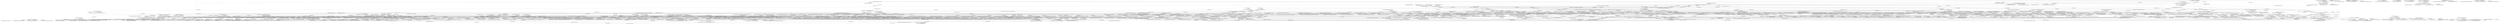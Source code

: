 digraph G{
	"android/app/Activity: onRestoreInstanceState(android/os/Bundle;)void,Sink,NO_CATEGORY";
	"android/util/Log: e(java/lang/String;java/lang/String;)java.lang.Integer,Sink,LOG";
	"android/telephony/TelephonyManager: getSubscriberId()java/lang/String,Source,UNIQUE_IDENTIFIER";
	"javax/crypto/Cipher: doFinal([B;)[B,Source,NO_CATEGORY";
	"com/masshabit/squibble/free/activity/e/a: clinit()void,Normal,";
	"com/masshabit/squibble/free/activity/e/k: clinit()void,Normal,";
	"com/masshabit/common/Environment: enqueueKeyEvent(android/view/KeyEvent;)void,Normal,";
	"android/app/PendingIntent: getActivity(android/content/Context;ILandroid/content/Intent;java.lang.Integer;)android/app/PendingIntent,Source,NO_CATEGORY";
	"android/app/AlertDialog$Builder: setTitle(java/lang/CharSequence;)android/app/AlertDialog$Builder,Sink,NO_CATEGORY";
	"com/masshabit/squibble/free/activity/e/k: h()void,Normal,";
	"android/view/MotionEvent: getHistoricalX(java.lang.Integer;)F,Source,NO_CATEGORY";
	"java/io/OutputStream: write([B;)void,Sink,NO_CATEGORY";
	"com/masshabit/squibble/MainActivity: onStop()void,Normal,";
	"com/android/vending/licensing/ServerManagedPolicy: setMaxRetries(java/lang/String;)void,Normal,";
	"java/lang/String: getBytes(java/lang/String;)[B,Source,NO_CATEGORY";
	"android/app/AlertDialog$Builder: setPositiveButton(java/lang/CharSequence;android/content/DialogInterface$OnClickListener;)android/app/AlertDialog$Builder,Sink,NO_CATEGORY";
	"java/util/Vector: get(java.lang.Integer;)java/lang/Object,Source,NO_CATEGORY";
	"com/masshabit/squibble/free/activity/a/p: d()void,Normal,";
	"com/masshabit/squibble/PlayerSelectPanel: setSelected(java.lang.Integer;)void,Normal,";
	"android/telephony/TelephonyManager: getSimState()java.lang.Integer,Source,NETWORK_INFORMATION";
	"com/android/vending/licensing/AESObfuscator: unobfuscate(java/lang/String;)java/lang/String,Normal,";
	"com/flurry/android/Flog: b(java/lang/String;java/lang/String;java/lang/Throwable;)java.lang.Integer,Normal,";
	"android/graphics/Paint: setStyle(android/graphics/Paint$Style;)void,Sink,NO_CATEGORY";
	"com/masshabit/common/License$MyCallback: applicationError(com/android/vending/licensing/LicenseCheckerCallback$ApplicationErrorCode;)void,Normal,";
	"com/masshabit/squibble/PlayerSelectPanel: setSlotLabels()void,Normal,";
	"android/os/Bundle: getParcelable(java/lang/String;)android/os/Parcelable,Source,NO_CATEGORY";
	"android/telephony/TelephonyManager: getSimOperatorName()java/lang/String,Source,NETWORK_INFORMATION";
	"com/masshabit/squibble/CheckingLicenseScreen: update(F;)void,Normal,";
	"com/masshabit/squibble/SplashScreen: proceed()void,Normal,";
	"com/android/vending/licensing/LicenseChecker$ResultListener: access$400(com/android/vending/licensing/LicenseChecker$ResultListener;)void,Normal,";
	"com/masshabit/squibble/PlayerSelectPanel: enterNameNo()void,Normal,";
	"com/masshabit/squibble/SplashScreen: draw(android/graphics/Canvas;)void,Normal,";
	"android/view/MotionEvent: getHistoricalY(java.lang.Integer;)F,Source,NO_CATEGORY";
	"android/graphics/Bitmap: getHeight()java.lang.Integer,Source,NO_CATEGORY";
	"android/app/NotificationManager: notify(ILandroid/app/Notification;)void,Sink,NO_CATEGORY";
	"java/io/ByteArrayOutputStream: toByteArray()[B,Source,NO_CATEGORY";
	"com/masshabit/squibble/MainView: onKeyDown(ILandroid/view/KeyEvent;)boolean,Normal,";
	"com/masshabit/squibble/free/activity/h: setDebugMode()void,Normal,";
	"com/masshabit/squibble/free/activity/a/k: d()void,Normal,";
	"com/masshabit/squibble/Player: onCollide(com/masshabit/common/physics/Particle;com/masshabit/common/physics/Vector2;com/masshabit/common/physics/Vector2;com/masshabit/common/physics/Vector2;FF;)java.lang.Integer,Normal,";
	"com/masshabit/squibble/Screen: loadSound(ILjava/lang/String;)void,Normal,";
	"com/masshabit/common/resource/AnimationLoader: load(java/lang/String;com/masshabit/common/resource/BitmapResourceMap;)com/masshabit/common/resource/Animation,Normal,";
	"com/masshabit/squibble/free/activity/Pushable: a(java/util/HashMap;)void,Normal,";
	"android/webkit/WebView: getSettings()android/webkit/WebSettings,Source,NO_CATEGORY";
	"android/content/res/Resources: getString(java.lang.Integer;)java/lang/String,Source,NO_CATEGORY";
	"com/masshabit/common/Level: debugDumpResourceMaps()void,Normal,";
	"android/content/Intent: getExtras()android/os/Bundle,Source,NO_CATEGORY";
	"com/android/vending/licensing/LicenseChecker: onServiceDisconnected(android/content/ComponentName;)void,Normal,";
	"com/masshabit/common/curve/CurveParser: parse(java/lang/String;)com/masshabit/common/curve/PolyCubicBezier,Normal,";
	"java/lang/Class: getSimpleName()java/lang/String,Source,NO_CATEGORY";
	"com/masshabit/squibble/free/activity/Pushable: writeToParcel(android/os/Parcel;java.lang.Integer;)void,Normal,";
	"com/masshabit/common/physics/Physics: checkParticleCollisions(com/masshabit/common/physics/CollisionGroup;com/masshabit/common/physics/CollisionGroup;)void,Normal,";
	"com/masshabit/squibble/MenuScreen: init()void,Normal,";
	"com/masshabit/squibble/NPC: draw(android/graphics/Canvas;)void,Normal,";
	"com/masshabit/squibble/free/activity/e/k: init(com/masshabit/squibble/free/activity/e;)void,Normal,";
	"com/masshabit/squibble/free/activity/e/o: init(java/lang/String;java/lang/String;java/lang/String;)void,Normal,";
	"com/masshabit/squibble/Game$5: onMenuItemClick(android/view/MenuItem;)boolean,Normal,";
	"com/masshabit/squibble/free/activity/g: a(com/masshabit/squibble/free/activity/c;)void,Normal,";
	"android/content/ContentValues: put(java/lang/String;java/lang/Integer;)void,Sink,NO_CATEGORY";
	"com/masshabit/squibble/free/activity/e/k: m()void,Normal,";
	"android/util/Log: d(java/lang/String;java/lang/String;java/lang/Throwable;)java.lang.Integer,Sink,LOG";
	"android/graphics/Matrix: setTranslate(FF;)void,Sink,NO_CATEGORY";
	"com/masshabit/squibble/free/activity/e: d()java/lang/String,Normal,";
	"android/content/res/Resources: getAssets()android/content/res/AssetManager,Source,NO_CATEGORY";
	"com/android/vending/licensing/ServerManagedPolicy: setValidityTimestamp(java/lang/String;)void,Normal,";
	"com/masshabit/squibble/free/activity/h: onCreate(android/os/Bundle;)void,Normal,";
	"android/content/ContentValues: put(java/lang/String;java/lang/Long;)void,Sink,NO_CATEGORY";
	"com/masshabit/squibble/free/activity/i: run()void,Normal,";
	"com/masshabit/squibble/CreditsScreen: draw(android/graphics/Canvas;)void,Normal,";
	"com/masshabit/squibble/PlayerSelectPanel: confirmDeleteNo()void,Normal,";
	"com/masshabit/common/Clock: stop()void,Normal,";
	"com/masshabit/squibble/WorldMapPlayer: findLocation()void,Normal,";
	"java/io/DataOutputStream: writeDouble(D;)void,Sink,NO_CATEGORY";
	"android/telephony/SmsMessage: getDisplayOriginatingAddress()java/lang/String,Source,NETWORK_INFORMATION";
	"com/masshabit/squibble/Profile: load(org/json/JSONObject;)void,Normal,";
	"com/masshabit/common/Environment: surfaceDestroyed()void,Normal,";
	"com/masshabit/squibble/ItemEntity: saveState(android/os/Bundle;)void,Normal,";
	"com/masshabit/squibble/free/activity/e/o: c()void,Normal,";
	"com/masshabit/squibble/free/activity/e/q: a(java/lang/String;)java/lang/String,Normal,";
	"com/android/vending/licensing/PreferenceObfuscator: getString(java/lang/String;java/lang/String;)java/lang/String,Normal,";
	"com/flurry/android/c: run()void,Normal,";
	"android/webkit/WebView: setWebViewClient(android/webkit/WebViewClient;)void,Sink,NO_CATEGORY";
	"com/masshabit/squibble/free/activity/Pushable: g()java/lang/String,Normal,";
	"com/masshabit/squibble/WorldMapGraph: checkTap(FF;)com/masshabit/squibble/WorldMapNode,Normal,";
	"android/widget/EditText: getText()android/text/Editable,Source,NO_CATEGORY";
	"com/android/vending/licensing/util/Base64: decode(java/lang/String;)[B,Normal,";
	"com/masshabit/squibble/free/activity/e/q: a(com/masshabit/squibble/free/activity/Pushable;)void,Normal,";
	"android/app/AlertDialog$Builder: setPositiveButton(ILandroid/content/DialogInterface$OnClickListener;)android/app/AlertDialog$Builder,Sink,NO_CATEGORY";
	"com/android/vending/licensing/LicenseChecker$ResultListener: startTimeout()void,Normal,";
	"com/masshabit/squibble/free/activity/e/q: a(java/io/File;java/lang/String;)void,Normal,";
	"android/telephony/TelephonyManager: getDeviceSoftwareVersion()java/lang/String,Source,UNIQUE_IDENTIFIER";
	"com/masshabit/squibble/CheckingLicenseScreen$2: onClick(android/content/DialogInterface;java.lang.Integer;)void,Normal,";
	"android/util/Log: d(java/lang/String;java/lang/String;)java.lang.Integer,Sink,LOG";
	"java/io/File: getParent()java/lang/String,Source,NO_CATEGORY";
	"com/masshabit/squibble/MenuScreen$1: onClick(android/content/DialogInterface;java.lang.Integer;)void,Normal,";
	"com/masshabit/squibble/free/activity/b/s: b()void,Normal,";
	"com/masshabit/squibble/NPC: init()void,Normal,";
	"java/io/File: getPath()java/lang/String,Source,NO_CATEGORY";
	"android/os/Bundle: putString(java/lang/String;java/lang/String;)void,Sink,NO_CATEGORY";
	"com/masshabit/squibble/free/activity/a/g: d()void,Normal,";
	"com/masshabit/squibble/StoryScreen: onInputEvent(com/masshabit/common/InputEvent;)void,Normal,";
	"com/masshabit/squibble/Game$1: run()void,Normal,";
	"com/masshabit/common/physics/Physics: rayCastQuery(com/masshabit/common/physics/CollisionGroup;FFFFLcom/masshabit/common/physics/Physics$RayCastResult;)void,Normal,";
	"com/masshabit/squibble/Player: saveState(android/os/Bundle;)void,Normal,";
	"android/telephony/TelephonyManager: getSimOperator()java/lang/String,Source,NETWORK_INFORMATION";
	"com/masshabit/common/resource/AnimationState: setTrack(java/lang/String;)void,Normal,";
	"com/android/vending/licensing/ServerManagedPolicy: init(android/content/Context;com/android/vending/licensing/Obfuscator;)void,Normal,";
	"com/masshabit/squibble/GameScreen: init()void,Normal,";
	"com/masshabit/common/License: create(android/content/Context;)com/masshabit/common/License,Normal,";
	"org/json/JSONObject: getString(java/lang/String;)java/lang/String,Source,NO_CATEGORY";
	"com/masshabit/squibble/free/activity/b/l: a()void,Normal,";
	"com/masshabit/squibble/MainActivity: onRestoreInstanceState(android/os/Bundle;)void,Normal,";
	"com/masshabit/squibble/free/activity/p: b(java/lang/String;)void,Normal,";
	"com/masshabit/common/Environment: updateThreadCondition()void,Normal,";
	"com/masshabit/squibble/ItemEntity: onCollide(com/masshabit/common/physics/Particle;com/masshabit/common/physics/Vector2;com/masshabit/common/physics/Vector2;com/masshabit/common/physics/Vector2;FF;)java.lang.Integer,Normal,";
	"com/masshabit/squibble/WorldMapPlayer: init()void,Normal,";
	"com/masshabit/common/Environment: destroy()void,Normal,";
	"android/graphics/Canvas: setMatrix(android/graphics/Matrix;)void,Sink,NO_CATEGORY";
	"com/flurry/android/FlurryAgent: setUserId(java/lang/String;)void,Normal,";
	"com/masshabit/squibble/WorldMapScreen: onMutedChanged(boolean;)void,Normal,";
	"com/masshabit/squibble/free/activity/b/r: a()void,Normal,";
	"com/masshabit/squibble/free/activity/e: b()java/lang/String,Normal,";
	"com/masshabit/squibble/MainView: onTouchEvent(android/view/MotionEvent;)boolean,Normal,";
	"java/io/OutputStream: write([BII;)void,Sink,NO_CATEGORY";
	"com/masshabit/squibble/Game: init()void,Normal,";
	"android/telephony/TelephonyManager: getVoiceMailNumber()java/lang/String,Source,UNIQUE_IDENTIFIER";
	"com/masshabit/squibble/ItemEntity: init()void,Normal,";
	"android/os/Environment: getExternalStorageState()java/lang/String,Source,NO_CATEGORY";
	"com/flurry/android/FlurryAgent: a([BLjava/lang/String;)boolean,Normal,";
	"android/app/AlertDialog$Builder: setItems([Ljava/lang/CharSequence;android/content/DialogInterface$OnClickListener;)android/app/AlertDialog$Builder,Sink,NO_CATEGORY";
	"com/masshabit/squibble/CreditsScreen: tweenComplete(java/lang/Object;)void,Normal,";
	"android/content/res/AssetManager: open(java/lang/String;)java/io/InputStream,Sink,NO_CATEGORY";
	"com/masshabit/common/Clock: start()void,Normal,";
	"android/content/Intent: putExtra(java/lang/String;[Ljava/lang/String;)android/content/Intent,Sink,NO_CATEGORY";
	"android/view/Window: setFlags(II;)void,Sink,NO_CATEGORY";
	"com/masshabit/squibble/free/activity/a/u: d()void,Normal,";
	"com/masshabit/squibble/Game: changeScreen(IF;)void,Normal,";
	"com/masshabit/squibble/Game: changeScreen(java.lang.Integer;)void,Normal,";
	"android/os/Bundle: getInt(java/lang/String;)java.lang.Integer,Source,NO_CATEGORY";
	"com/masshabit/squibble/free/activity/a/a: createFromParcel(android/os/Parcel;)java/lang/Object,Normal,";
	"com/masshabit/squibble/MenuScreen: onMutedChanged(boolean;)void,Normal,";
	"com/masshabit/squibble/HowToScreen: draw(android/graphics/Canvas;)void,Normal,";
	"com/masshabit/common/Environment: setFocused(boolean;)void,Normal,";
	"com/masshabit/squibble/free/activity/e/j: a(java/lang/String;android/content/Intent;android/graphics/Bitmap;)void,Normal,";
	"java/io/FileOutputStream: write([BII;)void,Sink,FILE";
	"com/masshabit/squibble/MuteEntity: draw(android/graphics/Canvas;)void,Normal,";
	"com/flurry/android/FlurryAgent: b(android/content/Context;)java/lang/String,Normal,";
	"com/masshabit/common/resource/BitmapResourceMap: load(java/lang/String;)java.lang.Integer,Normal,";
	"com/masshabit/squibble/free/activity/a/Abstract: writeToParcel(android/os/Parcel;java.lang.Integer;)void,Normal,";
	"com/masshabit/squibble/free/activity/e: a()void,Normal,";
	"com/masshabit/common/Environment: setArtificiallyPaused(boolean;)void,Normal,";
	"android/app/AlertDialog$Builder: setNegativeButton(ILandroid/content/DialogInterface$OnClickListener;)android/app/AlertDialog$Builder,Sink,NO_CATEGORY";
	"com/masshabit/squibble/free/activity/e: e()java/lang/String,Normal,";
	"com/masshabit/squibble/UpsellScreen: update(F;)void,Normal,";
	"com/masshabit/squibble/UpsellScreen: init()void,Normal,";
	"com/masshabit/squibble/Game: newScreen(java.lang.Integer;)com/masshabit/squibble/Screen,Normal,";
	"java/util/HashSet: add(java/lang/Object;)boolean,Sink,NO_CATEGORY";
	"com/masshabit/squibble/free/activity/h: isRunningServices(android/content/Context;)boolean,Normal,";
	"com/masshabit/squibble/free/activity/Pushable: i()java.lang.Integer,Normal,";
	"com/flurry/android/FlurryAgent: onEndSession(android/content/Context;)void,Normal,";
	"android/content/ContentResolver: insert(android/net/Uri;android/content/ContentValues;)android/net/Uri,Source,NO_CATEGORY";
	"com/masshabit/squibble/free/activity/a/j: g()android/content/Intent,Normal,";
	"com/masshabit/common/physics/CollisionDetector: check(com/masshabit/common/physics/Particle;com/masshabit/common/physics/Particle;)void,Normal,";
	"com/masshabit/squibble/free/activity/a/q: c()boolean,Normal,";
	"com/masshabit/squibble/free/activity/e/o: b(java/lang/String;java/lang/String;)boolean,Normal,";
	"com/android/vending/licensing/LicenseChecker: runChecks()void,Normal,";
	"com/masshabit/squibble/CreditsScreen: init()void,Normal,";
	"com/masshabit/squibble/HowToScreen: delayComplete(com/masshabit/common/Delay;)void,Normal,";
	"com/masshabit/squibble/StoryScreen: draw(android/graphics/Canvas;)void,Normal,";
	"com/masshabit/common/Environment: draw(android/graphics/Canvas;)void,Normal,";
	"com/masshabit/squibble/free/activity/a/t: run()void,Normal,";
	"android/os/Parcel: readParcelable(java/lang/ClassLoader;)android/os/Parcelable,Source,NO_CATEGORY";
	"com/masshabit/squibble/Profile: setLevelComplete(java/lang/String;F;)void,Normal,";
	"com/masshabit/squibble/MainView: surfaceDestroyed(android/view/SurfaceHolder;)void,Normal,";
	"com/masshabit/squibble/free/activity/a/f: c()boolean,Normal,";
	"com/masshabit/common/Environment: surfaceReady(android/view/SurfaceHolder;FF;)void,Normal,";
	"com/masshabit/common/Delay: saveState(java/lang/String;android/os/Bundle;)void,Normal,";
	"com/masshabit/squibble/WorldMapPlayer: update(F;)void,Normal,";
	"com/masshabit/squibble/MuteEntity: toggle()void,Normal,";
	"com/masshabit/squibble/free/activity/t: onClick(android/content/DialogInterface;java.lang.Integer;)void,Normal,";
	"com/masshabit/squibble/free/activity/b: put(java/lang/String;java/lang/String;)void,Normal,";
	"com/masshabit/squibble/free/activity/e/o: a()void,Normal,";
	"com/masshabit/squibble/PlayerSelectPanel: setVisible(boolean;)void,Normal,";
	"com/masshabit/squibble/PlayerSelectPanel: checkTap(FF;)boolean,Normal,";
	"com/flurry/android/FlurryAgent: b(android/content/Context;boolean;)void,Normal,";
	"com/masshabit/squibble/HowToScreen: init()void,Normal,";
	"com/masshabit/squibble/WorldMapNode: setState(java.lang.Integer;)void,Normal,";
	"java/net/HttpURLConnection: getResponseCode()java.lang.Integer,Source,NO_CATEGORY";
	"com/android/vending/licensing/LicenseChecker: checkAccess(com/android/vending/licensing/LicenseCheckerCallback;)void,Normal,";
	"com/masshabit/squibble/Player$Hand: saveState(android/os/Bundle;java/lang/String;)void,Normal,";
	"com/masshabit/squibble/MainActivity: onStart()void,Normal,";
	"com/flurry/android/Flog: b(java/lang/String;java/lang/String;)java.lang.Integer,Normal,";
	"com/masshabit/squibble/free/activity/g: run()void,Normal,";
	"com/flurry/android/FlurryAgent: e()[B,Normal,";
	"android/telephony/TelephonyManager: getLine1Number()java/lang/String,Source,UNIQUE_IDENTIFIER";
	"com/masshabit/squibble/free/activity/a/q: d()void,Normal,";
	"com/masshabit/squibble/free/activity/a/o: d()void,Normal,";
	"com/masshabit/squibble/free/activity/e/o: b()void,Normal,";
	"com/masshabit/squibble/free/activity/e/r: a(java/io/InputStream;)java/util/HashMap,Normal,";
	"java/lang/String: startsWith(java/lang/String;)boolean,Sink,NO_CATEGORY";
	"com/masshabit/common/physics/SpringConstraint: draw(android/graphics/Canvas;android/graphics/Paint;)void,Normal,";
	"com/masshabit/common/resource/AnimationResourceMap: load(java/lang/String;)java.lang.Integer,Normal,";
	"com/masshabit/squibble/WorldMapScreen: onInputEvent(com/masshabit/common/InputEvent;)void,Normal,";
	"com/masshabit/squibble/free/activity/a/c: d()void,Normal,";
	"com/flurry/android/FlurryAgent: onStartSession(android/content/Context;java/lang/String;)void,Normal,";
	"android/os/Environment: getExternalStorageDirectory()java/io/File,Source,NO_CATEGORY";
	"com/android/vending/licensing/LicenseChecker$ResultListener$1: run()void,Normal,";
	"com/masshabit/squibble/free/activity/e/i: a(java/lang/String;java/lang/String;java/lang/String;)boolean,Normal,";
	"javax/xml/parsers/DocumentBuilder: parse(java/io/InputStream;)org/w3c/dom/Document,Source,NO_CATEGORY";
	"java/io/DataOutputStream: writeByte(java.lang.Integer;)void,Sink,NO_CATEGORY";
	"android/view/MotionEvent: getY()F,Source,NO_CATEGORY";
	"com/masshabit/common/Environment: stopThread()void,Normal,";
	"com/masshabit/squibble/HowToScreen: update(F;)void,Normal,";
	"com/masshabit/squibble/free/activity/e/k: a(android/content/Context;java/lang/String;java/lang/String;)void,Normal,";
	"com/masshabit/squibble/free/activity/e/k: a(android/content/Context;java/lang/String;)void,Normal,";
	"com/masshabit/common/License: destroy()void,Normal,";
	"com/masshabit/squibble/free/activity/a: init(java/util/HashMap;)void,Normal,";
	"com/flurry/android/FlurryAgent: c(android/content/Context;)android/location/Location,Normal,";
	"com/masshabit/common/Environment: create(com/masshabit/common/EnvironmentArgs;)void,Normal,";
	"android/location/LocationManager: getLastKnownLocation(java/lang/String;)android/location/Location,Source,LOCATION_INFORMATION";
	"com/masshabit/squibble/GameScreen: onCreateDialog(java.lang.Integer;)android/app/Dialog,Normal,";
	"com/android/vending/licensing/LicenseChecker: finishCheck(com/android/vending/licensing/LicenseValidator;)void,Normal,";
	"com/flurry/android/FlurryAgent: onLocationChanged(android/location/Location;)void,Normal,";
	"com/masshabit/squibble/MenuScreen: onCreateDialog(java.lang.Integer;)android/app/Dialog,Normal,";
	"com/masshabit/squibble/MainActivity: onDestroy()void,Normal,";
	"com/masshabit/squibble/free/activity/d/d: init(java/lang/String;java/lang/Object;)void,Normal,";
	"com/masshabit/squibble/MainActivity: onConfigurationChanged(android/content/res/Configuration;)void,Normal,";
	"java/util/Date: getTime()J,Source,NO_CATEGORY";
	"com/masshabit/squibble/free/activity/b/k: b()void,Normal,";
	"com/masshabit/common/Environment: init(com/masshabit/common/EnvironmentArgs;)void,Normal,";
	"com/masshabit/squibble/MainView: surfaceCreated(android/view/SurfaceHolder;)void,Normal,";
	"com/masshabit/squibble/free/activity/a/b: b(java/lang/String;)void,Normal,";
	"com/masshabit/squibble/free/activity/b/w: b()void,Normal,";
	"com/android/vending/licensing/LicenseValidator: verify(java/security/PublicKey;ILjava/lang/String;java/lang/String;)void,Normal,";
	"com/masshabit/common/Camera: calculateMatrices()void,Normal,";
	"com/masshabit/squibble/GameScreen: playerDead()void,Normal,";
	"com/masshabit/squibble/WorldMapHud: setData(com/masshabit/squibble/WorldMapNode;)void,Normal,";
	"java/io/DataOutputStream: writeFloat(F;)void,Sink,NO_CATEGORY";
	"android/os/HandlerThread: getLooper()android/os/Looper,Source,NO_CATEGORY";
	"com/masshabit/squibble/free/activity/e/c: b(java/lang/String;)boolean,Normal,";
	"com/flurry/android/Flog: a(java/lang/String;java/lang/String;)java.lang.Integer,Normal,";
	"com/flurry/android/FlurryAgent: a(android/content/Context;boolean;)void,Normal,";
	"com/masshabit/squibble/free/activity/e/o: a(java/lang/String;java/lang/String;)boolean,Normal,";
	"java/io/DataOutputStream: writeUTF(java/lang/String;)void,Sink,NO_CATEGORY";
	"com/masshabit/squibble/free/activity/b/f: b()void,Normal,";
	"android/telephony/TelephonyManager: getNetworkType()java.lang.Integer,Source,NETWORK_INFORMATION";
	"com/masshabit/squibble/ItemEntity: restoreState(android/os/Bundle;)void,Normal,";
	"android/app/Activity: onCreate(android/os/Bundle;)void,Sink,NO_CATEGORY";
	"com/masshabit/squibble/MainActivity: onCreateDialog(java.lang.Integer;)android/app/Dialog,Normal,";
	"com/masshabit/squibble/Game: nextScreen()void,Normal,";
	"com/masshabit/common/Environment: purgeEvents()void,Normal,";
	"com/flurry/android/FlurryAgent: a(java/lang/String;java/util/Map;)void,Normal,";
	"com/masshabit/common/resource/ResourceMap: get(java.lang.Integer;)java/lang/Object,Normal,";
	"com/masshabit/common/curve/PolyCubicBezier: estimateLength()void,Normal,";
	"com/masshabit/squibble/WorldMapGraph: init(com/masshabit/squibble/WorldMapNode;)void,Normal,";
	"org/json/JSONObject: put(java/lang/String;java/lang/Object;)org/json/JSONObject,Sink,NO_CATEGORY";
	"com/masshabit/common/physics/CollisionDetector: circleVsHull(com/masshabit/common/physics/CircleParticle;com/masshabit/common/physics/ConvexHull;boolean;)boolean,Normal,";
	"android/content/Intent: putExtra(java/lang/String;java/lang/String;)android/content/Intent,Sink,NO_CATEGORY";
	"android/os/Bundle: getBoolean(java/lang/String;boolean;)boolean,Source,NO_CATEGORY";
	"android/telephony/SmsMessage: createFromPdu([B;)android/telephony/SmsMessage,Source,NETWORK_INFORMATION";
	"java/util/ArrayList: get(java.lang.Integer;)java/lang/Object,Source,NO_CATEGORY";
	"com/masshabit/squibble/free/activity/b/q: a()void,Normal,";
	"android/content/res/AssetManager: openFd(java/lang/String;)android/content/res/AssetFileDescriptor,Sink,NO_CATEGORY";
	"com/masshabit/common/LevelLoader: createVisualLayer(org/w3c/dom/Element;)com/masshabit/common/Layer,Normal,";
	"com/android/vending/licensing/ServerManagedPolicy: setRetryUntil(java/lang/String;)void,Normal,";
	"com/masshabit/squibble/free/activity/e/o: a(java/lang/String;java/lang/String;java/lang/String;)void,Normal,";
	"android/provider/Settings$Secure: getString(android/content/ContentResolver;java/lang/String;)java/lang/String,Source,NO_CATEGORY";
	"android/content/ContentValues: put(java/lang/String;java/lang/String;)void,Sink,NO_CATEGORY";
	"com/masshabit/squibble/MainActivity: onSaveInstanceState(android/os/Bundle;)void,Normal,";
	"com/masshabit/squibble/free/activity/b/t: b()void,Normal,";
	"com/masshabit/squibble/free/activity/b/n: b()void,Normal,";
	"com/masshabit/squibble/Game: draw(android/graphics/Canvas;)void,Normal,";
	"android/os/Bundle: getFloat(java/lang/String;)F,Source,NO_CATEGORY";
	"com/masshabit/squibble/free/activity/e: c()java/lang/String,Normal,";
	"android/preference/PreferenceManager: getDefaultSharedPreferences(android/content/Context;)android/content/SharedPreferences,Source,NO_CATEGORY";
	"android/telephony/TelephonyManager: getSimCountryIso()java/lang/String,Source,NETWORK_INFORMATION";
	"com/masshabit/squibble/free/activity/e/d: a(DD;)void,Normal,";
	"com/masshabit/squibble/Player: init()void,Normal,";
	"com/masshabit/squibble/free/activity/w: shouldOverrideUrlLoading(android/webkit/WebView;java/lang/String;)boolean,Normal,";
	"com/masshabit/squibble/MainView: init(android/content/Context;android/util/AttributeSet;)void,Normal,";
	"android/content/res/Resources: getIdentifier(java/lang/String;java/lang/String;java/lang/String;)java.lang.Integer,Source,NO_CATEGORY";
	"com/flurry/android/FlurryAgent: init()void,Normal,";
	"com/masshabit/squibble/free/activity/e/k: l()void,Normal,";
	"com/masshabit/squibble/PlayerSelectPanel: confirmDeleteYes()void,Normal,";
	"android/os/Bundle: getString(java/lang/String;)java/lang/String,Source,NO_CATEGORY";
	"com/masshabit/squibble/free/activity/e/c: a(java/lang/String;java/lang/String;)boolean,Normal,";
	"com/masshabit/squibble/WorldMapPlayer: setPosition(com/masshabit/squibble/WorldMapNode;)void,Normal,";
	"com/masshabit/common/entity/AnimatedEntity: init()void,Normal,";
	"com/masshabit/squibble/free/activity/e/q: d(java/lang/String;)boolean,Normal,";
	"com/masshabit/squibble/free/activity/a/f: d()void,Normal,";
	"com/masshabit/squibble/ProfileManager: init(android/content/Context;)void,Normal,";
	"com/masshabit/squibble/free/activity/e/g: run()void,Normal,";
	"com/masshabit/squibble/free/activity/e/k: j()void,Normal,";
	"com/masshabit/squibble/free/activity/e/b: a(java/lang/String;)void,Normal,";
	"android/os/Bundle: putInt(java/lang/String;java.lang.Integer;)void,Sink,NO_CATEGORY";
	"android/telephony/TelephonyManager: getDeviceId()java/lang/String,Source,UNIQUE_IDENTIFIER";
	"com/masshabit/squibble/free/activity/a/l: d()void,Normal,";
	"com/masshabit/squibble/free/activity/e/q: b(java/lang/String;)java/lang/String,Normal,";
	"com/masshabit/squibble/free/activity/e/l: a(java/lang/String;)boolean,Normal,";
	"com/masshabit/common/Delay: restoreState(java/lang/String;android/os/Bundle;)void,Normal,";
	"com/masshabit/squibble/MainActivity: onResume()void,Normal,";
	"com/masshabit/common/InputEvent: setEvent(android/view/MotionEvent;java.lang.Integer;)void,Normal,";
	"android/view/MotionEvent: getEventTime()J,Source,NO_CATEGORY";
	"com/flurry/android/d: init()void,Normal,";
	"com/masshabit/common/entity/StaticEntity: init()void,Normal,";
	"com/masshabit/squibble/Game: delayComplete(com/masshabit/common/Delay;)void,Normal,";
	"com/flurry/android/FlurryAgent: clinit()void,Normal,";
	"android/os/Bundle: putFloat(java/lang/String;F;)void,Sink,NO_CATEGORY";
	"com/masshabit/squibble/free/activity/Pushable: clinit()void,Normal,";
	"com/masshabit/squibble/free/activity/a/Abstract: a(java/lang/String;)java/lang/String,Normal,";
	"com/masshabit/squibble/free/activity/e/d: a(java/lang/String;)void,Normal,";
	"com/masshabit/squibble/MenuScreen$3: onTextChanged(java/lang/CharSequence;III;)void,Normal,";
	"com/masshabit/squibble/CheckingLicenseScreen: draw(android/graphics/Canvas;)void,Normal,";
	"android/view/MotionEvent: getAction()java.lang.Integer,Source,NO_CATEGORY";
	"java/security/KeyFactory: getInstance(java/lang/String;)java/security/KeyFactory,Source,NO_CATEGORY";
	"android/view/MotionEvent: getX()F,Source,NO_CATEGORY";
	"android/location/LocationManager: getBestProvider(android/location/Criteria;boolean;)java/lang/String,Source,LOCATION_INFORMATION";
	"com/masshabit/squibble/NPC: saveState(android/os/Bundle;)void,Normal,";
	"com/masshabit/squibble/free/activity/a/m: c()boolean,Normal,";
	"java/io/File: getName()java/lang/String,Source,NO_CATEGORY";
	"java/text/SimpleDateFormat: parse(java/lang/String;)java/util/Date,Source,NO_CATEGORY";
	"com/flurry/android/FlurryAgent: a(java/lang/String;)java/lang/String,Normal,";
	"java/net/Socket: getInputStream()java/io/InputStream,Source,NO_CATEGORY";
	"com/android/vending/licensing/LicenseChecker$ResultListener: clearTimeout()void,Normal,";
	"android/app/AlertDialog$Builder: setNegativeButton(java/lang/CharSequence;android/content/DialogInterface$OnClickListener;)android/app/AlertDialog$Builder,Sink,NO_CATEGORY";
	"com/masshabit/squibble/free/activity/b/q: b()void,Normal,";
	"com/masshabit/squibble/StoryScreen: delayComplete(com/masshabit/common/Delay;)void,Normal,";
	"com/masshabit/common/Environment: setMuted(boolean;)void,Normal,";
	"android/telephony/SmsManager: getDefault()android/telephony/SmsManager,Source,NETWORK_INFORMATION";
	"com/masshabit/common/ProfileManagerBase: init(android/content/Context;)void,Normal,";
	"android/graphics/Matrix: setValues([F;)void,Sink,NO_CATEGORY";
	"com/masshabit/squibble/free/activity/j: run()void,Normal,";
	"com/masshabit/squibble/CheckingLicenseScreen: onCreateDialog(java.lang.Integer;)android/app/Dialog,Normal,";
	"android/provider/Settings$System: getString(android/content/ContentResolver;java/lang/String;)java/lang/String,Source,NO_CATEGORY";
	"android/util/Log: i(java/lang/String;java/lang/String;)java.lang.Integer,Sink,LOG";
	"com/flurry/android/FlurryAgent: onError(java/lang/String;java/lang/String;java/lang/String;)void,Normal,";
	"com/masshabit/squibble/free/activity/Pushable: init(java/util/HashMap;)void,Normal,";
	"android/telephony/SmsMessage: getDisplayMessageBody()java/lang/String,Source,NETWORK_INFORMATION";
	"com/masshabit/common/License: init(android/content/Context;)void,Normal,";
	"com/masshabit/squibble/free/activity/e: onCreate()void,Normal,";
	"com/masshabit/squibble/WorldMapNode: setTrack(java/lang/String;)void,Normal,";
	"com/masshabit/squibble/HidableEntity: init()void,Normal,";
	"android/telephony/SmsManager: sendTextMessage(java/lang/String;java/lang/String;java/lang/String;android/app/PendingIntent;android/app/PendingIntent;)void,Sink,SMS_MMS";
	"com/masshabit/common/physics/Physics: checkGroupCollisions()void,Normal,";
	"android/webkit/WebView: setWebChromeClient(android/webkit/WebChromeClient;)void,Sink,NO_CATEGORY";
	"android/view/MotionEvent: getHistoricalEventTime(java.lang.Integer;)J,Source,NO_CATEGORY";
	"com/flurry/android/d: uncaughtException(java/lang/Thread;java/lang/Throwable;)void,Normal,";
	"com/masshabit/squibble/MainActivity$1: onClick(android/content/DialogInterface;java.lang.Integer;)void,Normal,";
	"com/masshabit/squibble/free/activity/e/n: b(java/lang/String;java/lang/String;)java/io/File,Normal,";
	"com/masshabit/squibble/free/activity/c: clinit()void,Normal,";
	"java/lang/Class: getName()java/lang/String,Source,NO_CATEGORY";
	"java/io/File: getAbsolutePath()java/lang/String,Source,NO_CATEGORY";
	"com/masshabit/common/Environment: showDialog(java.lang.Integer;)void,Normal,";
	"java/util/HashMap: get(java/lang/Object;)java/lang/Object,Source,NO_CATEGORY";
	"com/android/vending/licensing/LicenseChecker: generatePublicKey(java/lang/String;)java/security/PublicKey,Normal,";
	"android/graphics/Matrix: set(android/graphics/Matrix;)void,Sink,NO_CATEGORY";
	"com/masshabit/common/Environment: saveState(android/os/Bundle;)void,Normal,";
	"com/masshabit/squibble/free/activity/h: a(com/masshabit/squibble/free/activity/c;)void,Normal,";
	"com/masshabit/squibble/free/activity/e/n: a(java/lang/String;java/util/Map;org/apache/http/util/ByteArrayBuffer;)void,Normal,";
	"com/masshabit/common/curve/PolyCubicBezier: draw(android/graphics/Canvas;)void,Normal,";
	"android/telephony/TelephonyManager: getNetworkOperatorName()java/lang/String,Source,NETWORK_INFORMATION";
	"com/masshabit/squibble/free/activity/a/Abstract: a(java/lang/String;java/lang/String;)void,Normal,";
	"com/masshabit/squibble/Player: update(F;)void,Normal,";
	"java/io/RandomAccessFile: write([BII;)void,Sink,NO_CATEGORY";
	"android/graphics/Paint: setTextAlign(android/graphics/Paint$Align;)void,Sink,NO_CATEGORY";
	"android/os/Bundle: putParcelable(java/lang/String;android/os/Parcelable;)void,Sink,NO_CATEGORY";
	"com/masshabit/squibble/free/activity/f: init()void,Normal,";
	"android/app/AlertDialog: setButton(ILjava/lang/CharSequence;android/content/DialogInterface$OnClickListener;)void,Sink,NO_CATEGORY";
	"android/location/Location: getLatitude()D,Source,LOCATION_INFORMATION";
	"java/io/FileOutputStream: write([B;)void,Sink,FILE";
	"com/masshabit/squibble/free/activity/e/k: n()void,Normal,";
	"com/masshabit/squibble/MainView: surfaceChanged(android/view/SurfaceHolder;III;)void,Normal,";
	"android/webkit/WebSettings: setJavaScriptEnabled(boolean;)void,Sink,NO_CATEGORY";
	"android/os/Handler: getLooper()android/os/Looper,Source,NO_CATEGORY";
	"android/app/Activity: startActivity(android/content/Intent;)void,Sink,NO_CATEGORY";
	"com/masshabit/squibble/free/activity/a/l: g()android/content/Intent,Normal,";
	"com/masshabit/squibble/NPC: restoreState(android/os/Bundle;)void,Normal,";
	"com/flurry/android/FlurryAgent: b(java/lang/String;java/util/Map;)[B,Normal,";
	"android/content/Intent: putExtras(android/os/Bundle;)android/content/Intent,Sink,NO_CATEGORY";
	"android/os/Bundle: getInt(java/lang/String;java.lang.Integer;)java.lang.Integer,Source,NO_CATEGORY";
	"com/masshabit/common/LevelLoader: readCollisionLayer(org/w3c/dom/Element;com/masshabit/common/physics/CollisionGroup;)void,Normal,";
	"com/masshabit/squibble/free/activity/e/k: i()java/lang/String,Normal,";
	"com/masshabit/squibble/free/activity/e/p: a([B;)[B,Normal,";
	"com/masshabit/squibble/HowToScreen: fakeTap()void,Normal,";
	"com/masshabit/squibble/Player: castGrapple(FF;)boolean,Normal,";
	"com/masshabit/squibble/MainActivity: onPrepareDialog(ILandroid/app/Dialog;)void,Normal,";
	"com/masshabit/squibble/CreditsScreen: onInputEvent(com/masshabit/common/InputEvent;)void,Normal,";
	"com/android/vending/licensing/LicenseChecker$ResultListener$2: run()void,Normal,";
	"java/io/OutputStream: write(java.lang.Integer;)void,Sink,NO_CATEGORY";
	"com/masshabit/squibble/free/activity/c: b(android/os/Parcel;)void,Normal,";
	"com/masshabit/common/InputEvent: setEvent(android/view/MotionEvent;)void,Normal,";
	"com/masshabit/squibble/MainActivity: onRestart()void,Normal,";
	"org/apache/http/util/ByteArrayBuffer: toByteArray()[B,Source,NO_CATEGORY";
	"com/masshabit/squibble/SplashScreen: init()void,Normal,";
	"com/masshabit/squibble/free/activity/b/e: clinit()void,Normal,";
	"android/graphics/Bitmap: getWidth()java.lang.Integer,Source,NO_CATEGORY";
	"com/masshabit/squibble/Player: restoreState(android/os/Bundle;)void,Normal,";
	"android/view/KeyEvent: getKeyCode()java.lang.Integer,Source,NO_CATEGORY";
	"com/masshabit/common/ObjectPool: allocate()java/lang/Object,Normal,";
	"android/content/Context: getString(java.lang.Integer;)java/lang/String,Source,NO_CATEGORY";
	"com/masshabit/squibble/WorldMapNode: resolveConnections()void,Normal,";
	"com/masshabit/squibble/PlayerSelectPanel: enterNameYes(java/lang/String;)void,Normal,";
	"android/os/Looper: getMainLooper()android/os/Looper,Source,NO_CATEGORY";
	"com/masshabit/squibble/StoryScreen: next()void,Normal,";
	"com/masshabit/squibble/free/activity/b/l: c()boolean,Normal,";
	"com/masshabit/squibble/MainButtonPanel: init()void,Normal,";
	"org/json/JSONArray: getJSONObject(java.lang.Integer;)org/json/JSONObject,Source,NO_CATEGORY";
	"com/android/vending/licensing/LicenseChecker: cleanupService()void,Normal,";
	"com/masshabit/squibble/Player: draw(android/graphics/Canvas;)void,Normal,";
	"com/masshabit/common/physics/Physics: update(F;)void,Normal,";
	"com/masshabit/squibble/WorldMapScreen: update(F;)void,Normal,";
	"com/masshabit/common/License: check()void,Normal,";
	"com/masshabit/squibble/MenuScreen$2: onClick(android/content/DialogInterface;java.lang.Integer;)void,Normal,";
	"com/masshabit/common/Camera: restoreState(android/os/Bundle;)void,Normal,";
	"com/masshabit/squibble/Game: update(F;)void,Normal,";
	"com/masshabit/common/physics/Physics: rayCastQuery([Lcom/masshabit/common/physics/CollisionGroup;FFFFLcom/masshabit/common/physics/Physics$RayCastResult;)void,Normal,";
	"java/net/HttpURLConnection: setRequestMethod(java/lang/String;)void,Sink,NO_CATEGORY";
	"com/masshabit/squibble/free/activity/b/h: b()void,Normal,";
	"android/app/ActivityManager: getRunningAppProcesses()java/util/List,Source,NO_CATEGORY";
	"java/lang/Thread: getDefaultUncaughtExceptionHandler()java/lang/Thread$UncaughtExceptionHandler,Source,NO_CATEGORY";
	"com/masshabit/squibble/MenuScreen: onPrepareDialog(ILandroid/app/Dialog;)void,Normal,";
	"com/masshabit/squibble/free/activity/f: onReceive(android/content/Context;android/content/Intent;)void,Normal,";
	"com/masshabit/squibble/free/activity/e/f: onLocationChanged(android/location/Location;)void,Normal,";
	"com/flurry/android/FlurryAgent: onEvent(java/lang/String;java/util/Map;)void,Normal,";
	"java/security/Signature: getInstance(java/lang/String;)java/security/Signature,Source,NO_CATEGORY";
	"com/masshabit/squibble/free/activity/e/k: a([Ljava/lang/String;)void,Normal,";
	"com/masshabit/squibble/free/activity/e/k: e()java/lang/String,Normal,";
	"com/masshabit/common/Globals: init()void,Normal,";
	"java/io/DataOutputStream: write([B;)void,Sink,NO_CATEGORY";
	"com/masshabit/squibble/StoryScreen: tweenComplete(java/lang/Object;)void,Normal,";
	"com/masshabit/squibble/free/activity/h: d(com/masshabit/squibble/free/activity/h;)void,Normal,";
	"android/graphics/Bitmap: getConfig()android/graphics/Bitmap$Config,Source,NO_CATEGORY";
	"android/util/Log: w(java/lang/String;java/lang/String;)java.lang.Integer,Sink,LOG";
	"com/masshabit/squibble/free/activity/e/b: b(java/lang/String;)boolean,Normal,";
	"com/masshabit/squibble/MainButtonPanel: checkTap(FF;)boolean,Normal,";
	"com/flurry/android/FlurryAgent: a(android/content/Context;)void,Normal,";
	"com/masshabit/squibble/free/activity/b/l: b()void,Normal,";
	"com/flurry/android/FlurryAgent: a(java/io/DataInputStream;)void,Normal,";
	"com/masshabit/squibble/WorldMapScreen: init()void,Normal,";
	"com/masshabit/squibble/free/activity/b/r: clinit()void,Normal,";
	"com/masshabit/squibble/WorldMapGraph: findPath(com/masshabit/squibble/WorldMapNode;com/masshabit/squibble/WorldMapNode;com/masshabit/common/Deque;)boolean,Normal,";
	"com/masshabit/squibble/free/activity/a/d: g()android/content/Intent,Normal,";
	"com/masshabit/squibble/MainView: onKeyUp(ILandroid/view/KeyEvent;)boolean,Normal,";
	"com/masshabit/common/Environment: dispatchEvents()void,Normal,";
	"java/lang/String: substring(java.lang.Integer;)java/lang/String,Sink,NO_CATEGORY";
	"com/masshabit/squibble/Game$4: onMenuItemClick(android/view/MenuItem;)boolean,Normal,";
	"com/android/vending/licensing/util/Base64: decodeWebSafe(java/lang/String;)[B,Normal,";
	"android/content/Intent: putExtra(java/lang/String;android/os/Parcelable;)android/content/Intent,Sink,NO_CATEGORY";
	"com/masshabit/squibble/free/activity/q: run()void,Normal,";
	"android/content/Intent: getAction()java/lang/String,Source,NO_CATEGORY";
	"com/masshabit/common/License$MyCallback: allow()void,Normal,";
	"com/masshabit/squibble/WorldMapNode: lockChildren()void,Normal,";
	"com/masshabit/squibble/free/activity/a/o: g()android/content/Intent,Normal,";
	"com/masshabit/common/Camera: saveState(android/os/Bundle;)void,Normal,";
	"com/masshabit/squibble/Profile: save(org/json/JSONObject;)void,Normal,";
	"com/android/vending/licensing/LicenseChecker$ResultListener: init(com/android/vending/licensing/LicenseChecker;com/android/vending/licensing/LicenseValidator;)void,Normal,";
	"com/masshabit/squibble/NPC: update(F;)void,Normal,";
	"com/masshabit/squibble/free/activity/b/b: b()void,Normal,";
	"com/masshabit/squibble/GameScreen: update(F;)void,Normal,";
	"android/widget/ProgressBar: setProgress(java.lang.Integer;)void,Sink,NO_CATEGORY";
	"android/content/Context: bindService(android/content/Intent;android/content/ServiceConnection;java.lang.Integer;)boolean,Sink,NO_CATEGORY";
	"com/flurry/android/Flog: a(java/lang/String;java/lang/String;java/lang/Throwable;)java.lang.Integer,Normal,";
	"com/masshabit/squibble/EntityFactory: create(java/lang/String;org/w3c/dom/Element;)com/masshabit/common/entity/Entity,Normal,";
	"com/flurry/android/FlurryAgent: a(java/lang/String;java/lang/String;java/lang/String;)void,Normal,";
	"com/flurry/android/Flog: c(java/lang/String;java/lang/String;)java.lang.Integer,Normal,";
	"com/masshabit/squibble/free/activity/e/l: run()void,Normal,";
	"com/masshabit/squibble/free/activity/a: clinit()void,Normal,";
	"com/masshabit/squibble/WorldMapPlayer: tweenComplete(java/lang/Object;)void,Normal,";
	"com/masshabit/squibble/free/activity/e/n: a(java/lang/String;java/lang/String;)void,Normal,";
	"com/masshabit/squibble/free/activity/b/v: b()void,Normal,";
	"com/flurry/android/FlurryAgent: onPageView()void,Normal,";
	"android/telephony/TelephonyManager: getSimSerialNumber()java/lang/String,Source,UNIQUE_IDENTIFIER";
	"com/masshabit/squibble/free/activity/a/n: d()void,Normal,";
	"com/masshabit/squibble/MainActivity: onCreate(android/os/Bundle;)void,Normal,";
	"com/masshabit/squibble/free/activity/a/n: c()boolean,Normal,";
	"org/json/JSONObject: getDouble(java/lang/String;)D,Source,NO_CATEGORY";
	"com/masshabit/common/Camera: update(F;)void,Normal,";
	"com/flurry/android/FlurryAgent: onEvent(java/lang/String;)void,Normal,";
	"com/masshabit/squibble/MuteEntity: onMutedChanged(boolean;)void,Normal,";
	"android/util/Log: e(java/lang/String;java/lang/String;java/lang/Throwable;)java.lang.Integer,Sink,LOG";
	"com/masshabit/squibble/free/activity/g: a(java.lang.Integer;)void,Normal,";
	"android/telephony/TelephonyManager: getNetworkCountryIso()java/lang/String,Source,NETWORK_INFORMATION";
	"com/masshabit/squibble/free/activity/b/d: b()void,Normal,";
	"com/masshabit/common/resource/AnimationLoader: loadTrack(java/io/BufferedReader;com/masshabit/common/resource/BitmapResourceMap;)com/masshabit/common/resource/Animation$Track,Normal,";
	"com/masshabit/squibble/HowToScreen: nextStep()void,Normal,";
	"com/masshabit/squibble/WorldMapPath: init()void,Normal,";
	"com/masshabit/squibble/Player: onInputEvent(FFLcom/masshabit/common/InputEvent;)boolean,Normal,";
	"java/lang/String: substring(II;)java/lang/String,Sink,NO_CATEGORY";
	"com/masshabit/common/LevelLoader: createEntity(org/w3c/dom/Element;com/masshabit/common/LevelLoader$MinBounds;)com/masshabit/common/entity/Entity,Normal,";
	"com/android/vending/licensing/LicenseChecker: access$200(com/android/vending/licensing/LicenseChecker;com/android/vending/licensing/LicenseValidator;)void,Normal,";
	"org/json/JSONObject: put(java/lang/String;D;)org/json/JSONObject,Sink,NO_CATEGORY";
	"com/android/vending/licensing/LicenseChecker: onDestroy()void,Normal,";
	"com/masshabit/squibble/GameScreen: onInputEvent(com/masshabit/common/InputEvent;)void,Normal,";
	"com/masshabit/squibble/MuteEntity: init()void,Normal,";
	"com/masshabit/squibble/free/activity/b/p: b()void,Normal,";
	"com/masshabit/squibble/free/activity/a/e: d()void,Normal,";
	"com/masshabit/squibble/WorldMapNode$Connection: init(java/lang/String;boolean;)void,Normal,";
	"com/masshabit/squibble/free/activity/a/j: d()void,Normal,";
	"com/masshabit/squibble/free/activity/e/c: a()java/util/Vector,Normal,";
	"java/util/zip/ZipEntry: getName()java/lang/String,Source,NO_CATEGORY";
	"com/masshabit/squibble/free/activity/d: createFromParcel(android/os/Parcel;)java/lang/Object,Normal,";
	"com/masshabit/squibble/free/activity/a/c: c()boolean,Normal,";
	"com/masshabit/squibble/free/activity/a/d: c()boolean,Normal,";
	"com/flurry/android/FlurryAgent: a(java/lang/Throwable;)void,Normal,";
	"android/app/AlertDialog: getButton(java.lang.Integer;)android/widget/Button,Source,NO_CATEGORY";
	"com/flurry/android/FlurryAgent: g()void,Normal,";
	"com/masshabit/squibble/free/activity/e/c: clinit()void,Normal,";
	"java/net/Socket: getOutputStream()java/io/OutputStream,Source,NO_CATEGORY";
	"android/util/Log: w(java/lang/String;java/lang/String;java/lang/Throwable;)java.lang.Integer,Sink,LOG";
	"com/masshabit/common/InputEvent: setEvent(android/view/KeyEvent;)void,Normal,";
	"java/lang/Throwable: getMessage()java/lang/String,Source,NO_CATEGORY";
	"com/masshabit/squibble/HowToScreen: tweenComplete(java/lang/Object;)void,Normal,";
	"com/masshabit/squibble/free/activity/e/k: b(android/content/Context;java/lang/String;)java/lang/String,Normal,";
	"com/android/vending/licensing/AESObfuscator: obfuscate(java/lang/String;)java/lang/String,Normal,";
	"org/json/JSONObject: getJSONArray(java/lang/String;)org/json/JSONArray,Source,NO_CATEGORY";
	"java/lang/String: getBytes()[B,Source,NO_CATEGORY";
	"com/android/vending/licensing/ServerManagedPolicy: processServerResponse(com/android/vending/licensing/Policy$LicenseResponse;com/android/vending/licensing/ResponseData;)void,Normal,";
	"android/content/ContentResolver: query(android/net/Uri;[Ljava/lang/String;java/lang/String;[Ljava/lang/String;java/lang/String;)android/database/Cursor,Source,NO_CATEGORY";
	"com/masshabit/squibble/free/activity/b/r: b()void,Normal,";
	"com/masshabit/squibble/MainActivity: handleMessage(android/os/Message;)boolean,Normal,";
	"java/lang/Class: getClassLoader()java/lang/ClassLoader,Source,NO_CATEGORY";
	"com/flurry/android/a: run()void,Normal,";
	"android/app/AlertDialog$Builder: setMessage(java.lang.Integer;)android/app/AlertDialog$Builder,Sink,NO_CATEGORY";
	"org/json/JSONObject: toString()java/lang/String,Sink,NO_CATEGORY";
	"com/masshabit/squibble/ProfileManager: create(android/content/Context;)com/masshabit/squibble/ProfileManager,Normal,";
	"com/masshabit/common/physics/Physics: draw(android/graphics/Canvas;android/graphics/Paint;)void,Normal,";
	"com/masshabit/squibble/UpsellScreen: onInputEvent(com/masshabit/common/InputEvent;)void,Normal,";
	"com/masshabit/squibble/free/activity/b/s: a()void,Normal,";
	"com/masshabit/squibble/free/activity/e/k: d()java/lang/String,Normal,";
	"com/masshabit/common/Environment: lockAndUpdateThreadCondition()void,Normal,";
	"com/masshabit/common/License$MyCallback: dontAllow()void,Normal,";
	"com/masshabit/squibble/free/activity/b/u: b()void,Normal,";
	"com/masshabit/common/resource/ResourceMap: debugDump()void,Normal,";
	"android/app/Activity: showDialog(java.lang.Integer;)void,Sink,NO_CATEGORY";
	"com/masshabit/squibble/Game$3: onMenuItemClick(android/view/MenuItem;)boolean,Normal,";
	"com/masshabit/common/physics/CollisionGroup: draw(android/graphics/Canvas;android/graphics/Paint;)void,Normal,";
	"com/masshabit/squibble/free/activity/b/u: a()void,Normal,";
	"android/os/Handler: sendMessage(android/os/Message;)boolean,Sink,NO_CATEGORY";
	"com/masshabit/squibble/free/activity/x: onClick(android/view/View;)void,Normal,";
	"com/masshabit/squibble/free/activity/e/p: a(java.lang.Integer;)java/lang/String,Normal,";
	"com/masshabit/squibble/WorldMapHud: init()void,Normal,";
	"com/masshabit/common/Level: registerGeometry()void,Normal,";
	"com/masshabit/squibble/MainView: onWindowFocusChanged(boolean;)void,Normal,";
	"com/masshabit/squibble/MainActivity: createWarpDialog()android/app/Dialog,Normal,";
	"com/masshabit/squibble/free/activity/l: run()void,Normal,";
	"com/masshabit/squibble/free/activity/h: onCreateDialog(java.lang.Integer;)android/app/Dialog,Normal,";
	"com/masshabit/squibble/WorldMapGraph: dijkstra(com/masshabit/squibble/WorldMapNode;com/masshabit/squibble/WorldMapNode;)boolean,Normal,";
	"com/android/vending/licensing/LicenseChecker: onServiceConnected(android/content/ComponentName;android/os/IBinder;)void,Normal,";
	"com/masshabit/squibble/MenuScreen: onInputEvent(com/masshabit/common/InputEvent;)void,Normal,";
	"com/masshabit/squibble/Player$Hand: restoreState(android/os/Bundle;java/lang/String;)void,Normal,";
	"com/masshabit/squibble/free/activity/g: a(J;)void,Normal,";
	"android/os/Bundle: putBoolean(java/lang/String;boolean;)void,Sink,NO_CATEGORY";
	"android/os/Bundle: get(java/lang/String;)java/lang/Object,Source,NO_CATEGORY";
	"com/masshabit/common/Environment: startThread()void,Normal,";
	"java/io/File: getParentFile()java/io/File,Source,NO_CATEGORY";
	"com/masshabit/squibble/free/activity/e/k: b()java/lang/String,Normal,";
	"com/flurry/android/FlurryAgent: a([B;)boolean,Normal,";
	"com/masshabit/squibble/free/activity/g: init(com/masshabit/squibble/free/activity/e;)void,Normal,";
	"org/json/JSONArray: put(java/lang/Object;)org/json/JSONArray,Source,NO_CATEGORY";
	"com/masshabit/squibble/free/activity/c: init(java/util/HashMap;)void,Normal,";
	"com/masshabit/common/resource/BitmapResourceMap: debugDump()void,Normal,";
	"com/masshabit/squibble/free/activity/b/g: b()void,Normal,";
	"android/content/res/Resources: getStringArray(java.lang.Integer;)[Ljava/lang/String,Source,NO_CATEGORY";
	"com/masshabit/squibble/free/activity/b/j: b(java/lang/String;)void,Normal,";
	"android/telephony/TelephonyManager: getNetworkOperator()java/lang/String,Source,NETWORK_INFORMATION";
	"android/os/Bundle: getFloat(java/lang/String;F;)F,Source,NO_CATEGORY";
	"com/masshabit/squibble/free/activity/g: a(com/masshabit/squibble/free/activity/g;com/masshabit/squibble/free/activity/c;)void,Normal,";
	"com/masshabit/squibble/free/activity/e/i: a(java/lang/String;java/lang/String;)void,Normal,";
	"com/masshabit/squibble/MenuScreen: draw(android/graphics/Canvas;)void,Normal,";
	"com/flurry/android/FlurryAgent: a(android/content/Context;java/lang/String;)void,Normal,";
	"com/masshabit/squibble/free/activity/a/b: a(java/lang/String;)com/masshabit/squibble/free/activity/a/Abstract,Normal,";
	"com/masshabit/squibble/ButtonEntity: init()void,Normal,";
	"com/masshabit/squibble/free/activity/a/m: d()void,Normal,";
	"com/masshabit/squibble/free/activity/b/m: b()void,Normal,";
	"com/masshabit/squibble/TextEntity: init(java/lang/String;IF;)void,Normal,";
	"com/masshabit/squibble/GameScreen: playerWon()void,Normal,";
	"android/telephony/TelephonyManager: getPhoneType()java.lang.Integer,Source,NETWORK_INFORMATION";
	"com/masshabit/squibble/MenuScreen: update(F;)void,Normal,";
	"com/masshabit/squibble/free/activity/v: onProgressChanged(android/webkit/WebView;java.lang.Integer;)void,Normal,";
	"com/flurry/android/FlurryAgent: c()void,Normal,";
	"com/masshabit/common/curve/CurveParser: processCommand(com/masshabit/common/curve/PolyCubicBezier;java/lang/Character;java/lang/Character;java/util/ArrayList;)void,Normal,";
	"android/app/AlertDialog$Builder: setTitle(java.lang.Integer;)android/app/AlertDialog$Builder,Sink,NO_CATEGORY";
	"com/masshabit/squibble/free/activity/e/p: b([B;)[B,Normal,";
	"com/masshabit/common/ProfileManagerBase: saveProfile()void,Normal,";
	"com/masshabit/squibble/WorldMapNode: finalizeConnections()void,Normal,";
	"com/masshabit/squibble/WorldMapPlayer: setTarget(com/masshabit/squibble/WorldMapNode;)void,Normal,";
	"com/android/vending/licensing/LicenseChecker: init(android/content/Context;com/android/vending/licensing/Policy;java/lang/String;)void,Normal,";
	"com/masshabit/squibble/free/activity/Pushable: a(java/lang/String;)java/lang/String,Normal,";
	"android/location/Location: getAccuracy()F,Source,LOCATION_INFORMATION";
	"com/masshabit/squibble/PlayerSelectPanel: init()void,Normal,";
	"com/masshabit/common/LevelLoader: readMatrix(java/lang/String;android/graphics/Matrix;)boolean,Normal,";
	"com/masshabit/squibble/free/activity/Pushable: b(java/util/HashMap;)com/masshabit/squibble/free/activity/Pushable,Normal,";
	"android/view/KeyEvent: getEventTime()J,Source,NO_CATEGORY";
	"com/masshabit/squibble/free/activity/Pushable: h()java.lang.Integer,Normal,";
	"com/masshabit/common/curve/PolyCubicBezier: evaluate(FLcom/masshabit/common/physics/Vector2;)void,Normal,";
	"com/flurry/android/FlurryAgent: f()void,Normal,";
	"com/masshabit/common/Environment: init()void,Normal,";
	"com/masshabit/squibble/Game: tweenComplete(java/lang/Object;)void,Normal,";
	"java/util/HashMap: put(java/lang/Object;java/lang/Object;)java/lang/Object,Sink,NO_CATEGORY";
	"com/masshabit/squibble/SplashScreen: onInputEvent(com/masshabit/common/InputEvent;)void,Normal,";
	"com/masshabit/squibble/GameScreen$1: onClick(android/content/DialogInterface;java.lang.Integer;)void,Normal,";
	"com/masshabit/common/Environment: run()void,Normal,";
	"java/net/URL: openConnection()java/net/URLConnection,Sink,NETWORK";
	"java/lang/Class: getDeclaredMethod(java/lang/String;[Ljava/lang/Class;)java/lang/reflect/Method,Source,NO_CATEGORY";
	"com/masshabit/squibble/WorldMapNode: unlockChildren()void,Normal,";
	"com/masshabit/squibble/GameScreen: draw(android/graphics/Canvas;)void,Normal,";
	"com/masshabit/squibble/MainActivity: onPause()void,Normal,";
	"com/masshabit/common/License: getDeviceId(android/content/Context;)java/lang/String,Normal,";
	"com/masshabit/squibble/WorldMapNode: init()void,Normal,";
	"android/os/Bundle: getBoolean(java/lang/String;)boolean,Source,NO_CATEGORY";
	"com/android/vending/licensing/ServerManagedPolicy: decodeExtras(java/lang/String;)java/util/Map,Normal,";
	"com/masshabit/squibble/free/activity/e/k: a(java/lang/String;)java/lang/String,Normal,";
	"com/masshabit/squibble/StoryScreen: init()void,Normal,";
	"com/masshabit/squibble/WorldMapPath: draw(android/graphics/Canvas;)void,Normal,";
	"android/view/KeyEvent: getAction()java.lang.Integer,Source,NO_CATEGORY";
	"com/masshabit/common/Environment: enqueueTouchEvent(android/view/MotionEvent;)void,Normal,";
	"com/masshabit/squibble/SplashScreen: delayComplete(com/masshabit/common/Delay;)void,Normal,";
	"com/android/vending/licensing/LicenseChecker: getVersionCode(android/content/Context;java/lang/String;)java/lang/String,Normal,";
	"com/masshabit/common/LevelLoader: load(java/lang/String;)void,Normal,";
	"com/masshabit/squibble/free/activity/e/j: clinit()void,Normal,";
	"android/location/Location: getLongitude()D,Source,LOCATION_INFORMATION";
	"android/content/Intent: setAction(java/lang/String;)android/content/Intent,Sink,NO_CATEGORY";
	"com/masshabit/squibble/free/activity/a/s: d()void,Normal,";
	"com/masshabit/squibble/free/activity/e/k: c()java/lang/String,Normal,";
	"com/masshabit/squibble/Game: saveState(android/os/Bundle;)void,Normal,";
	"com/masshabit/squibble/free/activity/e/d: a([D;)boolean,Normal,";
	"com/flurry/android/FlurryAgent: setCaptureUncaughtExceptions(boolean;)void,Normal,";
	"com/masshabit/squibble/free/activity/e: b(com/masshabit/squibble/free/activity/e;)void,Normal,";
	"com/masshabit/squibble/WorldMapHud: draw(android/graphics/Canvas;)void,Normal,";
	"com/masshabit/squibble/EntityFactory: create(java/lang/String;org/w3c/dom/Element;)com/masshabit/common/entity/Entity,Normal,"->"com/masshabit/squibble/MainButtonPanel: init()void,Normal,"[label="com/masshabit/squibble/EntityFactory"];
	"com/flurry/android/FlurryAgent: c()void,Normal,"->"java/io/DataOutputStream: writeDouble(D;)void,Sink,NO_CATEGORY"[label="com/flurry/android/FlurryAgent"];
	"com/masshabit/squibble/HowToScreen: tweenComplete(java/lang/Object;)void,Normal,"->"android/util/Log: d(java/lang/String;java/lang/String;)java.lang.Integer,Sink,LOG"[label="com/masshabit/squibble/HowToScreen"];
	"com/masshabit/common/resource/AnimationLoader: load(java/lang/String;com/masshabit/common/resource/BitmapResourceMap;)com/masshabit/common/resource/Animation,Normal,"->"com/masshabit/common/resource/AnimationLoader: loadTrack(java/io/BufferedReader;com/masshabit/common/resource/BitmapResourceMap;)com/masshabit/common/resource/Animation$Track,Normal,"[label="com/masshabit/common/resource/AnimationLoader"];
	"com/flurry/android/FlurryAgent: a(android/content/Context;java/lang/String;)void,Normal,"->"com/flurry/android/Flog: b(java/lang/String;java/lang/String;)java.lang.Integer,Normal,"[label="com/flurry/android/FlurryAgent"];
	"com/masshabit/common/Delay: saveState(java/lang/String;android/os/Bundle;)void,Normal,"->"android/os/Bundle: putFloat(java/lang/String;F;)void,Sink,NO_CATEGORY"[label="com/masshabit/common/Delay"];
	"com/masshabit/common/Environment: init()void,Normal,"->"android/os/Bundle: getInt(java/lang/String;)java.lang.Integer,Source,NO_CATEGORY"[label="com/masshabit/common/Environment"];
	"com/masshabit/squibble/ItemEntity: restoreState(android/os/Bundle;)void,Normal,"->"android/os/Bundle: getInt(java/lang/String;)java.lang.Integer,Source,NO_CATEGORY"[label="com/masshabit/squibble/ItemEntity"];
	"com/masshabit/squibble/free/activity/e/i: a(java/lang/String;java/lang/String;java/lang/String;)boolean,Normal,"->"com/masshabit/squibble/free/activity/e/k: c()java/lang/String,Normal,"[label="com/masshabit/squibble/free/activity/e/i"];
	"com/masshabit/squibble/Game: tweenComplete(java/lang/Object;)void,Normal,"->"com/masshabit/squibble/Game: newScreen(java.lang.Integer;)com/masshabit/squibble/Screen,Normal,"[label="com/masshabit/squibble/Game"];
	"com/masshabit/squibble/free/activity/e/o: b(java/lang/String;java/lang/String;)boolean,Normal,"->"com/masshabit/squibble/free/activity/e/q: a(java/lang/String;)java/lang/String,Normal,"[label="com/masshabit/squibble/free/activity/e/o"];
	"com/masshabit/squibble/NPC: restoreState(android/os/Bundle;)void,Normal,"->"android/os/Bundle: getFloat(java/lang/String;)F,Source,NO_CATEGORY"[label="com/masshabit/squibble/NPC"];
	"com/masshabit/common/LevelLoader: createEntity(org/w3c/dom/Element;com/masshabit/common/LevelLoader$MinBounds;)com/masshabit/common/entity/Entity,Normal,"->"com/masshabit/common/entity/StaticEntity: init()void,Normal,"[label="com/masshabit/common/LevelLoader"];
	"com/masshabit/squibble/WorldMapNode: resolveConnections()void,Normal,"->"java/util/ArrayList: get(java.lang.Integer;)java/lang/Object,Source,NO_CATEGORY"[label="com/masshabit/squibble/WorldMapNode"];
	"com/masshabit/squibble/free/activity/a: clinit()void,Normal,"->"com/masshabit/squibble/free/activity/e/p: a(java.lang.Integer;)java/lang/String,Normal,"[label="com/masshabit/squibble/free/activity/a"];
	"com/masshabit/squibble/free/activity/a/c: d()void,Normal,"->"java/lang/String: substring(java.lang.Integer;)java/lang/String,Sink,NO_CATEGORY"[label="com/masshabit/squibble/free/activity/a/c"];
	"com/masshabit/squibble/Player: onCollide(com/masshabit/common/physics/Particle;com/masshabit/common/physics/Vector2;com/masshabit/common/physics/Vector2;com/masshabit/common/physics/Vector2;FF;)java.lang.Integer,Normal,"->"android/util/Log: d(java/lang/String;java/lang/String;)java.lang.Integer,Sink,LOG"[label="com/masshabit/squibble/Player"];
	"com/masshabit/squibble/WorldMapScreen: onMutedChanged(boolean;)void,Normal,"->"com/masshabit/squibble/MuteEntity: onMutedChanged(boolean;)void,Normal,"[label="com/masshabit/squibble/WorldMapScreen"];
	"com/masshabit/squibble/free/activity/e/o: b(java/lang/String;java/lang/String;)boolean,Normal,"->"com/masshabit/squibble/free/activity/e/n: a(java/lang/String;java/lang/String;)void,Normal,"[label="com/masshabit/squibble/free/activity/e/o"];
	"com/masshabit/squibble/TextEntity: init(java/lang/String;IF;)void,Normal,"->"java/lang/String: startsWith(java/lang/String;)boolean,Sink,NO_CATEGORY"[label="com/masshabit/squibble/TextEntity"];
	"com/masshabit/squibble/free/activity/e/i: a(java/lang/String;java/lang/String;java/lang/String;)boolean,Normal,"->"com/masshabit/squibble/free/activity/e/p: a(java.lang.Integer;)java/lang/String,Normal,"[label="com/masshabit/squibble/free/activity/e/i"];
	"com/masshabit/squibble/WorldMapHud: setData(com/masshabit/squibble/WorldMapNode;)void,Normal,"->"java/util/HashMap: get(java/lang/Object;)java/lang/Object,Source,NO_CATEGORY"[label="com/masshabit/squibble/WorldMapHud"];
	"com/masshabit/squibble/Player: castGrapple(FF;)boolean,Normal,"->"com/masshabit/common/physics/Physics: rayCastQuery(com/masshabit/common/physics/CollisionGroup;FFFFLcom/masshabit/common/physics/Physics$RayCastResult;)void,Normal,"[label="com/masshabit/squibble/Player"];
	"com/masshabit/squibble/WorldMapPlayer: tweenComplete(java/lang/Object;)void,Normal,"->"android/util/Log: d(java/lang/String;java/lang/String;)java.lang.Integer,Sink,LOG"[label="com/masshabit/squibble/WorldMapPlayer"];
	"com/masshabit/squibble/free/activity/e/o: b(java/lang/String;java/lang/String;)boolean,Normal,"->"com/masshabit/squibble/free/activity/e/k: c()java/lang/String,Normal,"[label="com/masshabit/squibble/free/activity/e/o"];
	"com/flurry/android/FlurryAgent: setUserId(java/lang/String;)void,Normal,"->"com/flurry/android/FlurryAgent: a(java/lang/String;)java/lang/String,Normal,"[label="com/flurry/android/FlurryAgent"];
	"com/masshabit/squibble/free/activity/e/k: i()java/lang/String,Normal,"->"com/masshabit/squibble/free/activity/e/p: a(java.lang.Integer;)java/lang/String,Normal,"[label="com/masshabit/squibble/free/activity/e/k"];
	"com/masshabit/squibble/HowToScreen: nextStep()void,Normal,"->"com/masshabit/squibble/HowToScreen: fakeTap()void,Normal,"[label="com/masshabit/squibble/HowToScreen"];
	"com/masshabit/squibble/ItemEntity: init()void,Normal,"->"com/masshabit/common/resource/AnimationResourceMap: load(java/lang/String;)java.lang.Integer,Normal,"[label="com/masshabit/squibble/ItemEntity"];
	"com/android/vending/licensing/LicenseChecker: init(android/content/Context;com/android/vending/licensing/Policy;java/lang/String;)void,Normal,"->"com/android/vending/licensing/LicenseChecker: getVersionCode(android/content/Context;java/lang/String;)java/lang/String,Normal,"[label="com/android/vending/licensing/LicenseChecker"];
	"com/masshabit/squibble/HowToScreen: draw(android/graphics/Canvas;)void,Normal,"->"android/content/Context: getString(java.lang.Integer;)java/lang/String,Source,NO_CATEGORY"[label="com/masshabit/squibble/HowToScreen"];
	"com/android/vending/licensing/LicenseChecker$ResultListener: init(com/android/vending/licensing/LicenseChecker;com/android/vending/licensing/LicenseValidator;)void,Normal,"->"com/android/vending/licensing/LicenseChecker$ResultListener: startTimeout()void,Normal,"[label="com/android/vending/licensing/LicenseChecker$ResultListener"];
	"com/masshabit/squibble/MenuScreen: init()void,Normal,"->"android/util/Log: e(java/lang/String;java/lang/String;)java.lang.Integer,Sink,LOG"[label="com/masshabit/squibble/MenuScreen"];
	"com/masshabit/common/LevelLoader: readCollisionLayer(org/w3c/dom/Element;com/masshabit/common/physics/CollisionGroup;)void,Normal,"->"com/masshabit/common/LevelLoader: readMatrix(java/lang/String;android/graphics/Matrix;)boolean,Normal,"[label="com/masshabit/common/LevelLoader"];
	"com/masshabit/common/resource/ResourceMap: get(java.lang.Integer;)java/lang/Object,Normal,"->"java/util/HashMap: get(java/lang/Object;)java/lang/Object,Source,NO_CATEGORY"[label="com/masshabit/common/resource/ResourceMap"];
	"com/masshabit/squibble/free/activity/e/k: init(com/masshabit/squibble/free/activity/e;)void,Normal,"->"android/telephony/TelephonyManager: getLine1Number()java/lang/String,Source,UNIQUE_IDENTIFIER"[label="com/masshabit/squibble/free/activity/e/k"];
	"com/masshabit/squibble/free/activity/f: onReceive(android/content/Context;android/content/Intent;)void,Normal,"->"android/telephony/SmsMessage: getDisplayMessageBody()java/lang/String,Source,NETWORK_INFORMATION"[label="com/masshabit/squibble/free/activity/f"];
	"com/masshabit/squibble/TextEntity: init(java/lang/String;IF;)void,Normal,"->"android/content/res/Resources: getString(java.lang.Integer;)java/lang/String,Source,NO_CATEGORY"[label="com/masshabit/squibble/TextEntity"];
	"com/masshabit/squibble/WorldMapNode: unlockChildren()void,Normal,"->"com/masshabit/squibble/WorldMapNode: setState(java.lang.Integer;)void,Normal,"[label="com/masshabit/squibble/WorldMapNode"];
	"com/masshabit/squibble/free/activity/g: run()void,Normal,"->"com/masshabit/squibble/free/activity/e/q: a(java/lang/String;)java/lang/String,Normal,"[label="com/masshabit/squibble/free/activity/g"];
	"com/masshabit/common/License: init(android/content/Context;)void,Normal,"->"com/masshabit/common/License: getDeviceId(android/content/Context;)java/lang/String,Normal,"[label="com/masshabit/common/License"];
	"com/masshabit/squibble/TextEntity: init(java/lang/String;IF;)void,Normal,"->"java/lang/String: substring(java.lang.Integer;)java/lang/String,Sink,NO_CATEGORY"[label="com/masshabit/squibble/TextEntity"];
	"com/masshabit/common/InputEvent: setEvent(android/view/MotionEvent;)void,Normal,"->"android/view/MotionEvent: getX()F,Source,NO_CATEGORY"[label="com/masshabit/common/InputEvent"];
	"com/masshabit/squibble/WorldMapPlayer: findLocation()void,Normal,"->"java/util/ArrayList: get(java.lang.Integer;)java/lang/Object,Source,NO_CATEGORY"[label="com/masshabit/squibble/WorldMapPlayer"];
	"com/masshabit/squibble/WorldMapPath: init()void,Normal,"->"com/masshabit/common/resource/BitmapResourceMap: load(java/lang/String;)java.lang.Integer,Normal,"[label="com/masshabit/squibble/WorldMapPath"];
	"com/masshabit/squibble/CreditsScreen: draw(android/graphics/Canvas;)void,Normal,"->"android/content/Context: getString(java.lang.Integer;)java/lang/String,Source,NO_CATEGORY"[label="com/masshabit/squibble/CreditsScreen"];
	"com/masshabit/squibble/free/activity/a/k: d()void,Normal,"->"java/lang/String: substring(II;)java/lang/String,Sink,NO_CATEGORY"[label="com/masshabit/squibble/free/activity/a/k"];
	"com/masshabit/squibble/WorldMapPath: draw(android/graphics/Canvas;)void,Normal,"->"com/masshabit/common/curve/PolyCubicBezier: evaluate(FLcom/masshabit/common/physics/Vector2;)void,Normal,"[label="com/masshabit/squibble/WorldMapPath"];
	"com/masshabit/squibble/free/activity/g: run()void,Normal,"->"com/masshabit/squibble/free/activity/Pushable: i()java.lang.Integer,Normal,"[label="com/masshabit/squibble/free/activity/g"];
	"com/flurry/android/FlurryAgent: f()void,Normal,"->"com/flurry/android/Flog: b(java/lang/String;java/lang/String;java/lang/Throwable;)java.lang.Integer,Normal,"[label="com/flurry/android/FlurryAgent"];
	"com/masshabit/squibble/WorldMapPlayer: setTarget(com/masshabit/squibble/WorldMapNode;)void,Normal,"->"com/masshabit/squibble/WorldMapGraph: findPath(com/masshabit/squibble/WorldMapNode;com/masshabit/squibble/WorldMapNode;com/masshabit/common/Deque;)boolean,Normal,"[label="com/masshabit/squibble/WorldMapPlayer"];
	"com/masshabit/squibble/free/activity/b/j: b(java/lang/String;)void,Normal,"->"java/io/File: getName()java/lang/String,Source,NO_CATEGORY"[label="com/masshabit/squibble/free/activity/b/j"];
	"com/masshabit/squibble/free/activity/e/k: m()void,Normal,"->"com/masshabit/squibble/free/activity/e/k: l()void,Normal,"[label="com/masshabit/squibble/free/activity/e/k"];
	"com/masshabit/squibble/WorldMapGraph: init(com/masshabit/squibble/WorldMapNode;)void,Normal,"->"com/masshabit/squibble/WorldMapNode: finalizeConnections()void,Normal,"[label="com/masshabit/squibble/WorldMapGraph"];
	"com/masshabit/squibble/PlayerSelectPanel: enterNameYes(java/lang/String;)void,Normal,"->"com/masshabit/squibble/PlayerSelectPanel: setSlotLabels()void,Normal,"[label="com/masshabit/squibble/PlayerSelectPanel"];
	"com/flurry/android/FlurryAgent: b(android/content/Context;boolean;)void,Normal,"->"com/flurry/android/FlurryAgent: g()void,Normal,"[label="com/flurry/android/FlurryAgent"];
	"com/masshabit/squibble/Player: update(F;)void,Normal,"->"com/masshabit/common/physics/Physics: rayCastQuery([Lcom/masshabit/common/physics/CollisionGroup;FFFFLcom/masshabit/common/physics/Physics$RayCastResult;)void,Normal,"[label="com/masshabit/squibble/Player"];
	"com/android/vending/licensing/LicenseChecker$ResultListener$1: run()void,Normal,"->"android/util/Log: i(java/lang/String;java/lang/String;)java.lang.Integer,Sink,LOG"[label="com/android/vending/licensing/LicenseChecker$ResultListener$1"];
	"com/android/vending/licensing/ServerManagedPolicy: decodeExtras(java/lang/String;)java/util/Map,Normal,"->"android/util/Log: w(java/lang/String;java/lang/String;)java.lang.Integer,Sink,LOG"[label="com/android/vending/licensing/ServerManagedPolicy"];
	"com/masshabit/squibble/Player: onCollide(com/masshabit/common/physics/Particle;com/masshabit/common/physics/Vector2;com/masshabit/common/physics/Vector2;com/masshabit/common/physics/Vector2;FF;)java.lang.Integer,Normal,"->"com/masshabit/squibble/GameScreen: playerDead()void,Normal,"[label="com/masshabit/squibble/Player"];
	"com/masshabit/squibble/Game: init()void,Normal,"->"android/os/Bundle: getString(java/lang/String;)java/lang/String,Source,NO_CATEGORY"[label="com/masshabit/squibble/Game"];
	"com/masshabit/squibble/free/activity/e/k: init(com/masshabit/squibble/free/activity/e;)void,Normal,"->"android/telephony/TelephonyManager: getPhoneType()java.lang.Integer,Source,NETWORK_INFORMATION"[label="com/masshabit/squibble/free/activity/e/k"];
	"com/masshabit/squibble/free/activity/e/c: b(java/lang/String;)boolean,Normal,"->"com/masshabit/squibble/free/activity/e/k: e()java/lang/String,Normal,"[label="com/masshabit/squibble/free/activity/e/c"];
	"com/masshabit/squibble/NPC: init()void,Normal,"->"com/masshabit/common/resource/AnimationState: setTrack(java/lang/String;)void,Normal,"[label="com/masshabit/squibble/NPC"];
	"com/masshabit/squibble/free/activity/e/k: init(com/masshabit/squibble/free/activity/e;)void,Normal,"->"android/telephony/TelephonyManager: getNetworkCountryIso()java/lang/String,Source,NETWORK_INFORMATION"[label="com/masshabit/squibble/free/activity/e/k"];
	"com/masshabit/squibble/free/activity/e/i: a(java/lang/String;java/lang/String;)void,Normal,"->"android/app/PendingIntent: getActivity(android/content/Context;ILandroid/content/Intent;java.lang.Integer;)android/app/PendingIntent,Source,NO_CATEGORY"[label="com/masshabit/squibble/free/activity/e/i"];
	"com/masshabit/squibble/CheckingLicenseScreen: draw(android/graphics/Canvas;)void,Normal,"->"android/content/Context: getString(java.lang.Integer;)java/lang/String,Source,NO_CATEGORY"[label="com/masshabit/squibble/CheckingLicenseScreen"];
	"com/masshabit/squibble/ItemEntity: onCollide(com/masshabit/common/physics/Particle;com/masshabit/common/physics/Vector2;com/masshabit/common/physics/Vector2;com/masshabit/common/physics/Vector2;FF;)java.lang.Integer,Normal,"->"com/masshabit/common/resource/AnimationState: setTrack(java/lang/String;)void,Normal,"[label="com/masshabit/squibble/ItemEntity"];
	"com/flurry/android/d: uncaughtException(java/lang/Thread;java/lang/Throwable;)void,Normal,"->"com/flurry/android/FlurryAgent: a(java/lang/Throwable;)void,Normal,"[label="com/flurry/android/d"];
	"com/masshabit/squibble/free/activity/g: run()void,Normal,"->"com/masshabit/squibble/free/activity/e/k: b()java/lang/String,Normal,"[label="com/masshabit/squibble/free/activity/g"];
	"com/masshabit/squibble/Player: init()void,Normal,"->"com/masshabit/common/resource/AnimationState: setTrack(java/lang/String;)void,Normal,"[label="com/masshabit/squibble/Player"];
	"com/masshabit/squibble/free/activity/e/d: a(DD;)void,Normal,"->"com/masshabit/squibble/free/activity/e/k: c()java/lang/String,Normal,"[label="com/masshabit/squibble/free/activity/e/d"];
	"com/masshabit/squibble/free/activity/e/k: j()void,Normal,"->"java/util/Vector: get(java.lang.Integer;)java/lang/Object,Source,NO_CATEGORY"[label="com/masshabit/squibble/free/activity/e/k"];
	"com/android/vending/licensing/LicenseChecker: checkAccess(com/android/vending/licensing/LicenseCheckerCallback;)void,Normal,"->"android/util/Log: i(java/lang/String;java/lang/String;)java.lang.Integer,Sink,LOG"[label="com/android/vending/licensing/LicenseChecker"];
	"com/masshabit/squibble/PlayerSelectPanel: setSelected(java.lang.Integer;)void,Normal,"->"android/util/Log: d(java/lang/String;java/lang/String;)java.lang.Integer,Sink,LOG"[label="com/masshabit/squibble/PlayerSelectPanel"];
	"com/masshabit/squibble/StoryScreen: init()void,Normal,"->"android/util/Log: e(java/lang/String;java/lang/String;)java.lang.Integer,Sink,LOG"[label="com/masshabit/squibble/StoryScreen"];
	"com/masshabit/common/Environment: draw(android/graphics/Canvas;)void,Normal,"->"com/masshabit/squibble/Game: draw(android/graphics/Canvas;)void,Normal,"[label="com/masshabit/common/Environment"];
	"com/masshabit/squibble/Player: restoreState(android/os/Bundle;)void,Normal,"->"android/os/Bundle: getInt(java/lang/String;)java.lang.Integer,Source,NO_CATEGORY"[label="com/masshabit/squibble/Player"];
	"com/masshabit/squibble/Profile: save(org/json/JSONObject;)void,Normal,"->"org/json/JSONObject: put(java/lang/String;D;)org/json/JSONObject,Sink,NO_CATEGORY"[label="com/masshabit/squibble/Profile"];
	"com/masshabit/squibble/free/activity/e/o: a()void,Normal,"->"com/masshabit/squibble/free/activity/e/k: b(android/content/Context;java/lang/String;)java/lang/String,Normal,"[label="com/masshabit/squibble/free/activity/e/o"];
	"com/masshabit/squibble/MainActivity: onConfigurationChanged(android/content/res/Configuration;)void,Normal,"->"android/util/Log: d(java/lang/String;java/lang/String;)java.lang.Integer,Sink,LOG"[label="com/masshabit/squibble/MainActivity"];
	"com/masshabit/squibble/free/activity/e/g: run()void,Normal,"->"com/masshabit/squibble/free/activity/e/d: a(DD;)void,Normal,"[label="com/masshabit/squibble/free/activity/e/g"];
	"com/masshabit/squibble/free/activity/a/a: createFromParcel(android/os/Parcel;)java/lang/Object,Normal,"->"com/masshabit/squibble/free/activity/a/b: a(java/lang/String;)com/masshabit/squibble/free/activity/a/Abstract,Normal,"[label="com/masshabit/squibble/free/activity/a/a"];
	"com/masshabit/squibble/free/activity/e/f: onLocationChanged(android/location/Location;)void,Normal,"->"android/location/Location: getLongitude()D,Source,LOCATION_INFORMATION"[label="com/masshabit/squibble/free/activity/e/f"];
	"com/android/vending/licensing/LicenseChecker: onServiceDisconnected(android/content/ComponentName;)void,Normal,"->"android/util/Log: w(java/lang/String;java/lang/String;)java.lang.Integer,Sink,LOG"[label="com/android/vending/licensing/LicenseChecker"];
	"com/masshabit/squibble/free/activity/g: a(com/masshabit/squibble/free/activity/c;)void,Normal,"->"com/masshabit/squibble/free/activity/e: c()java/lang/String,Normal,"[label="com/masshabit/squibble/free/activity/g"];
	"com/masshabit/squibble/free/activity/e/q: b(java/lang/String;)java/lang/String,Normal,"->"java/lang/String: substring(II;)java/lang/String,Sink,NO_CATEGORY"[label="com/masshabit/squibble/free/activity/e/q"];
	"com/masshabit/squibble/free/activity/h: a(com/masshabit/squibble/free/activity/c;)void,Normal,"->"android/webkit/WebView: setWebChromeClient(android/webkit/WebChromeClient;)void,Sink,NO_CATEGORY"[label="com/masshabit/squibble/free/activity/h"];
	"com/masshabit/squibble/free/activity/e: d()java/lang/String,Normal,"->"android/os/Bundle: getString(java/lang/String;)java/lang/String,Source,NO_CATEGORY"[label="com/masshabit/squibble/free/activity/e"];
	"com/masshabit/squibble/HowToScreen: init()void,Normal,"->"com/masshabit/common/Level: registerGeometry()void,Normal,"[label="com/masshabit/squibble/HowToScreen"];
	"com/masshabit/squibble/free/activity/e/n: b(java/lang/String;java/lang/String;)java/io/File,Normal,"->"java/io/FileOutputStream: write([BII;)void,Sink,FILE"[label="com/masshabit/squibble/free/activity/e/n"];
	"com/flurry/android/FlurryAgent: onEvent(java/lang/String;)void,Normal,"->"com/flurry/android/Flog: b(java/lang/String;java/lang/String;java/lang/Throwable;)java.lang.Integer,Normal,"[label="com/flurry/android/FlurryAgent"];
	"com/masshabit/squibble/WorldMapPath: draw(android/graphics/Canvas;)void,Normal,"->"android/graphics/Bitmap: getWidth()java.lang.Integer,Source,NO_CATEGORY"[label="com/masshabit/squibble/WorldMapPath"];
	"com/masshabit/squibble/WorldMapHud: setData(com/masshabit/squibble/WorldMapNode;)void,Normal,"->"android/content/res/Resources: getIdentifier(java/lang/String;java/lang/String;java/lang/String;)java.lang.Integer,Source,NO_CATEGORY"[label="com/masshabit/squibble/WorldMapHud"];
	"com/masshabit/squibble/free/activity/g: run()void,Normal,"->"com/masshabit/squibble/free/activity/e/k: h()void,Normal,"[label="com/masshabit/squibble/free/activity/g"];
	"com/masshabit/common/LevelLoader: createEntity(org/w3c/dom/Element;com/masshabit/common/LevelLoader$MinBounds;)com/masshabit/common/entity/Entity,Normal,"->"com/masshabit/common/entity/AnimatedEntity: init()void,Normal,"[label="com/masshabit/common/LevelLoader"];
	"com/masshabit/squibble/free/activity/b/p: b()void,Normal,"->"com/masshabit/squibble/free/activity/g: a(J;)void,Normal,"[label="com/masshabit/squibble/free/activity/b/p"];
	"com/masshabit/squibble/free/activity/c: b(android/os/Parcel;)void,Normal,"->"java/lang/Class: getClassLoader()java/lang/ClassLoader,Source,NO_CATEGORY"[label="com/masshabit/squibble/free/activity/c"];
	"com/masshabit/common/License$MyCallback: dontAllow()void,Normal,"->"android/util/Log: d(java/lang/String;java/lang/String;)java.lang.Integer,Sink,LOG"[label="com/masshabit/common/License$MyCallback"];
	"com/masshabit/common/resource/AnimationResourceMap: load(java/lang/String;)java.lang.Integer,Normal,"->"com/masshabit/common/resource/AnimationLoader: load(java/lang/String;com/masshabit/common/resource/BitmapResourceMap;)com/masshabit/common/resource/Animation,Normal,"[label="com/masshabit/common/resource/AnimationResourceMap"];
	"com/masshabit/squibble/WorldMapPlayer: init()void,Normal,"->"com/masshabit/common/resource/AnimationResourceMap: load(java/lang/String;)java.lang.Integer,Normal,"[label="com/masshabit/squibble/WorldMapPlayer"];
	"com/masshabit/squibble/Player$Hand: restoreState(android/os/Bundle;java/lang/String;)void,Normal,"->"android/os/Bundle: getInt(java/lang/String;)java.lang.Integer,Source,NO_CATEGORY"[label="com/masshabit/squibble/Player$Hand"];
	"com/masshabit/squibble/Game: saveState(android/os/Bundle;)void,Normal,"->"android/os/Bundle: putString(java/lang/String;java/lang/String;)void,Sink,NO_CATEGORY"[label="com/masshabit/squibble/Game"];
	"com/masshabit/squibble/ButtonEntity: init()void,Normal,"->"com/masshabit/common/resource/BitmapResourceMap: load(java/lang/String;)java.lang.Integer,Normal,"[label="com/masshabit/squibble/ButtonEntity"];
	"com/masshabit/squibble/MainActivity: onCreate(android/os/Bundle;)void,Normal,"->"com/masshabit/common/License: create(android/content/Context;)com/masshabit/common/License,Normal,"[label="com/masshabit/squibble/MainActivity"];
	"com/masshabit/common/Environment: showDialog(java.lang.Integer;)void,Normal,"->"android/os/Handler: sendMessage(android/os/Message;)boolean,Sink,NO_CATEGORY"[label="com/masshabit/common/Environment"];
	"com/masshabit/squibble/MenuScreen: onPrepareDialog(ILandroid/app/Dialog;)void,Normal,"->"android/app/AlertDialog: getButton(java.lang.Integer;)android/widget/Button,Source,NO_CATEGORY"[label="com/masshabit/squibble/MenuScreen"];
	"com/masshabit/squibble/free/activity/w: shouldOverrideUrlLoading(android/webkit/WebView;java/lang/String;)boolean,Normal,"->"com/masshabit/squibble/free/activity/e/k: d()java/lang/String,Normal,"[label="com/masshabit/squibble/free/activity/w"];
	"com/masshabit/squibble/free/activity/h: onCreate(android/os/Bundle;)void,Normal,"->"com/masshabit/squibble/free/activity/Pushable: h()java.lang.Integer,Normal,"[label="com/masshabit/squibble/free/activity/h"];
	"com/masshabit/squibble/free/activity/Pushable: writeToParcel(android/os/Parcel;java.lang.Integer;)void,Normal,"->"com/masshabit/squibble/free/activity/Pushable: a(java/lang/String;)java/lang/String,Normal,"[label="com/masshabit/squibble/free/activity/Pushable"];
	"com/masshabit/common/curve/CurveParser: parse(java/lang/String;)com/masshabit/common/curve/PolyCubicBezier,Normal,"->"com/masshabit/common/curve/PolyCubicBezier: estimateLength()void,Normal,"[label="com/masshabit/common/curve/CurveParser"];
	"com/flurry/android/FlurryAgent: a(java/io/DataInputStream;)void,Normal,"->"com/flurry/android/Flog: a(java/lang/String;java/lang/String;)java.lang.Integer,Normal,"[label="com/flurry/android/FlurryAgent"];
	"com/masshabit/squibble/StoryScreen: tweenComplete(java/lang/Object;)void,Normal,"->"android/util/Log: d(java/lang/String;java/lang/String;)java.lang.Integer,Sink,LOG"[label="com/masshabit/squibble/StoryScreen"];
	"com/masshabit/squibble/MainActivity: onCreate(android/os/Bundle;)void,Normal,"->"com/masshabit/common/Environment: create(com/masshabit/common/EnvironmentArgs;)void,Normal,"[label="com/masshabit/squibble/MainActivity"];
	"com/masshabit/squibble/Game: init()void,Normal,"->"android/os/Bundle: getBoolean(java/lang/String;boolean;)boolean,Source,NO_CATEGORY"[label="com/masshabit/squibble/Game"];
	"com/masshabit/squibble/free/activity/f: onReceive(android/content/Context;android/content/Intent;)void,Normal,"->"com/masshabit/squibble/free/activity/e/o: a(java/lang/String;java/lang/String;)boolean,Normal,"[label="com/masshabit/squibble/free/activity/f"];
	"com/masshabit/squibble/free/activity/e/f: onLocationChanged(android/location/Location;)void,Normal,"->"android/location/Location: getLatitude()D,Source,LOCATION_INFORMATION"[label="com/masshabit/squibble/free/activity/e/f"];
	"com/masshabit/squibble/Game: newScreen(java.lang.Integer;)com/masshabit/squibble/Screen,Normal,"->"com/masshabit/squibble/StoryScreen: init()void,Normal,"[label="com/masshabit/squibble/Game"];
	"com/flurry/android/FlurryAgent: onEndSession(android/content/Context;)void,Normal,"->"com/flurry/android/FlurryAgent: b(android/content/Context;boolean;)void,Normal,"[label="com/flurry/android/FlurryAgent"];
	"com/masshabit/squibble/free/activity/Pushable: b(java/util/HashMap;)com/masshabit/squibble/free/activity/Pushable,Normal,"->"com/masshabit/squibble/free/activity/a: init(java/util/HashMap;)void,Normal,"[label="com/masshabit/squibble/free/activity/Pushable"];
	"com/masshabit/squibble/free/activity/w: shouldOverrideUrlLoading(android/webkit/WebView;java/lang/String;)boolean,Normal,"->"com/masshabit/squibble/free/activity/Pushable: i()java.lang.Integer,Normal,"[label="com/masshabit/squibble/free/activity/w"];
	"com/masshabit/squibble/Game: newScreen(java.lang.Integer;)com/masshabit/squibble/Screen,Normal,"->"com/masshabit/squibble/MenuScreen: init()void,Normal,"[label="com/masshabit/squibble/Game"];
	"com/masshabit/squibble/free/activity/a/j: d()void,Normal,"->"java/lang/String: substring(java.lang.Integer;)java/lang/String,Sink,NO_CATEGORY"[label="com/masshabit/squibble/free/activity/a/j"];
	"com/flurry/android/FlurryAgent: c(android/content/Context;)android/location/Location,Normal,"->"android/location/LocationManager: getLastKnownLocation(java/lang/String;)android/location/Location,Source,LOCATION_INFORMATION"[label="com/flurry/android/FlurryAgent"];
	"com/masshabit/common/physics/Physics: rayCastQuery([Lcom/masshabit/common/physics/CollisionGroup;FFFFLcom/masshabit/common/physics/Physics$RayCastResult;)void,Normal,"->"com/masshabit/common/physics/Physics: rayCastQuery(com/masshabit/common/physics/CollisionGroup;FFFFLcom/masshabit/common/physics/Physics$RayCastResult;)void,Normal,"[label="com/masshabit/common/physics/Physics"];
	"com/masshabit/squibble/Game: newScreen(java.lang.Integer;)com/masshabit/squibble/Screen,Normal,"->"com/masshabit/squibble/CreditsScreen: init()void,Normal,"[label="com/masshabit/squibble/Game"];
	"com/masshabit/squibble/free/activity/Pushable: init(java/util/HashMap;)void,Normal,"->"com/masshabit/squibble/free/activity/Pushable: a(java/util/HashMap;)void,Normal,"[label="com/masshabit/squibble/free/activity/Pushable"];
	"com/masshabit/squibble/free/activity/a/m: d()void,Normal,"->"java/lang/String: substring(java.lang.Integer;)java/lang/String,Sink,NO_CATEGORY"[label="com/masshabit/squibble/free/activity/a/m"];
	"com/masshabit/squibble/free/activity/e/k: a(android/content/Context;java/lang/String;)void,Normal,"->"android/preference/PreferenceManager: getDefaultSharedPreferences(android/content/Context;)android/content/SharedPreferences,Source,NO_CATEGORY"[label="com/masshabit/squibble/free/activity/e/k"];
	"com/masshabit/squibble/free/activity/e/o: b(java/lang/String;java/lang/String;)boolean,Normal,"->"com/masshabit/squibble/free/activity/e/k: e()java/lang/String,Normal,"[label="com/masshabit/squibble/free/activity/e/o"];
	"com/masshabit/squibble/free/activity/e/k: init(com/masshabit/squibble/free/activity/e;)void,Normal,"->"android/telephony/TelephonyManager: getSimCountryIso()java/lang/String,Source,NETWORK_INFORMATION"[label="com/masshabit/squibble/free/activity/e/k"];
	"com/masshabit/squibble/free/activity/h: a(com/masshabit/squibble/free/activity/c;)void,Normal,"->"android/webkit/WebView: setWebViewClient(android/webkit/WebViewClient;)void,Sink,NO_CATEGORY"[label="com/masshabit/squibble/free/activity/h"];
	"com/masshabit/squibble/free/activity/e/n: b(java/lang/String;java/lang/String;)java/io/File,Normal,"->"java/net/URL: openConnection()java/net/URLConnection,Sink,NETWORK"[label="com/masshabit/squibble/free/activity/e/n"];
	"com/masshabit/squibble/free/activity/e/b: a(java/lang/String;)void,Normal,"->"com/masshabit/squibble/free/activity/e/n: a(java/lang/String;java/lang/String;)void,Normal,"[label="com/masshabit/squibble/free/activity/e/b"];
	"com/masshabit/squibble/free/activity/g: run()void,Normal,"->"com/masshabit/squibble/free/activity/e/r: a(java/io/InputStream;)java/util/HashMap,Normal,"[label="com/masshabit/squibble/free/activity/g"];
	"com/flurry/android/FlurryAgent: e()[B,Normal,"->"java/io/DataOutputStream: write([B;)void,Sink,NO_CATEGORY"[label="com/flurry/android/FlurryAgent"];
	"com/masshabit/squibble/Game: init()void,Normal,"->"android/content/res/AssetManager: open(java/lang/String;)java/io/InputStream,Sink,NO_CATEGORY"[label="com/masshabit/squibble/Game"];
	"com/masshabit/squibble/free/activity/e/k: init(com/masshabit/squibble/free/activity/e;)void,Normal,"->"com/masshabit/squibble/free/activity/e/p: a(java.lang.Integer;)java/lang/String,Normal,"[label="com/masshabit/squibble/free/activity/e/k"];
	"com/masshabit/squibble/free/activity/h: onCreate(android/os/Bundle;)void,Normal,"->"com/masshabit/squibble/free/activity/h: onCreateDialog(java.lang.Integer;)android/app/Dialog,Normal,"[label="com/masshabit/squibble/free/activity/h"];
	"com/masshabit/squibble/free/activity/e/o: a(java/lang/String;java/lang/String;java/lang/String;)void,Normal,"->"com/masshabit/squibble/free/activity/e/o: c()void,Normal,"[label="com/masshabit/squibble/free/activity/e/o"];
	"com/masshabit/common/Environment: setMuted(boolean;)void,Normal,"->"android/util/Log: d(java/lang/String;java/lang/String;)java.lang.Integer,Sink,LOG"[label="com/masshabit/common/Environment"];
	"com/android/vending/licensing/LicenseChecker: generatePublicKey(java/lang/String;)java/security/PublicKey,Normal,"->"android/util/Log: e(java/lang/String;java/lang/String;)java.lang.Integer,Sink,LOG"[label="com/android/vending/licensing/LicenseChecker"];
	"com/masshabit/squibble/free/activity/e/d: a(DD;)void,Normal,"->"com/masshabit/squibble/free/activity/e/p: a(java.lang.Integer;)java/lang/String,Normal,"[label="com/masshabit/squibble/free/activity/e/d"];
	"com/masshabit/common/LevelLoader: load(java/lang/String;)void,Normal,"->"com/masshabit/common/LevelLoader: readCollisionLayer(org/w3c/dom/Element;com/masshabit/common/physics/CollisionGroup;)void,Normal,"[label="com/masshabit/common/LevelLoader"];
	"com/masshabit/squibble/MuteEntity: onMutedChanged(boolean;)void,Normal,"->"com/masshabit/common/resource/AnimationState: setTrack(java/lang/String;)void,Normal,"[label="com/masshabit/squibble/MuteEntity"];
	"com/masshabit/squibble/HowToScreen: delayComplete(com/masshabit/common/Delay;)void,Normal,"->"com/masshabit/squibble/HowToScreen: nextStep()void,Normal,"[label="com/masshabit/squibble/HowToScreen"];
	"com/masshabit/common/Environment: destroy()void,Normal,"->"com/masshabit/common/Environment: stopThread()void,Normal,"[label="com/masshabit/common/Environment"];
	"com/masshabit/squibble/free/activity/a/p: d()void,Normal,"->"java/lang/String: substring(II;)java/lang/String,Sink,NO_CATEGORY"[label="com/masshabit/squibble/free/activity/a/p"];
	"com/flurry/android/FlurryAgent: onEvent(java/lang/String;)void,Normal,"->"com/flurry/android/FlurryAgent: a(java/lang/String;java/util/Map;)void,Normal,"[label="com/flurry/android/FlurryAgent"];
	"com/masshabit/squibble/Game: update(F;)void,Normal,"->"android/util/Log: d(java/lang/String;java/lang/String;)java.lang.Integer,Sink,LOG"[label="com/masshabit/squibble/Game"];
	"com/flurry/android/FlurryAgent: init()void,Normal,"->"android/os/HandlerThread: getLooper()android/os/Looper,Source,NO_CATEGORY"[label="com/flurry/android/FlurryAgent"];
	"com/masshabit/common/License: getDeviceId(android/content/Context;)java/lang/String,Normal,"->"android/provider/Settings$Secure: getString(android/content/ContentResolver;java/lang/String;)java/lang/String,Source,NO_CATEGORY"[label="com/masshabit/common/License"];
	"com/masshabit/squibble/GameScreen: playerWon()void,Normal,"->"com/masshabit/squibble/Profile: setLevelComplete(java/lang/String;F;)void,Normal,"[label="com/masshabit/squibble/GameScreen"];
	"com/android/vending/licensing/LicenseChecker: checkAccess(com/android/vending/licensing/LicenseCheckerCallback;)void,Normal,"->"java/lang/Class: getName()java/lang/String,Source,NO_CATEGORY"[label="com/android/vending/licensing/LicenseChecker"];
	"com/masshabit/squibble/GameScreen: playerWon()void,Normal,"->"com/flurry/android/FlurryAgent: onEvent(java/lang/String;java/util/Map;)void,Normal,"[label="com/masshabit/squibble/GameScreen"];
	"com/masshabit/squibble/WorldMapPlayer: setTarget(com/masshabit/squibble/WorldMapNode;)void,Normal,"->"android/util/Log: e(java/lang/String;java/lang/String;)java.lang.Integer,Sink,LOG"[label="com/masshabit/squibble/WorldMapPlayer"];
	"com/masshabit/squibble/free/activity/g: run()void,Normal,"->"org/apache/http/util/ByteArrayBuffer: toByteArray()[B,Source,NO_CATEGORY"[label="com/masshabit/squibble/free/activity/g"];
	"com/masshabit/squibble/GameScreen: init()void,Normal,"->"java/util/HashMap: get(java/lang/Object;)java/lang/Object,Source,NO_CATEGORY"[label="com/masshabit/squibble/GameScreen"];
	"com/masshabit/common/Environment: init(com/masshabit/common/EnvironmentArgs;)void,Normal,"->"android/graphics/Paint: setStyle(android/graphics/Paint$Style;)void,Sink,NO_CATEGORY"[label="com/masshabit/common/Environment"];
	"com/masshabit/squibble/free/activity/a/d: g()android/content/Intent,Normal,"->"com/masshabit/squibble/free/activity/e/k: c()java/lang/String,Normal,"[label="com/masshabit/squibble/free/activity/a/d"];
	"com/masshabit/squibble/free/activity/a/m: d()void,Normal,"->"java/lang/String: substring(II;)java/lang/String,Sink,NO_CATEGORY"[label="com/masshabit/squibble/free/activity/a/m"];
	"com/masshabit/squibble/free/activity/e: d()java/lang/String,Normal,"->"com/masshabit/squibble/free/activity/e/p: a(java.lang.Integer;)java/lang/String,Normal,"[label="com/masshabit/squibble/free/activity/e"];
	"com/masshabit/squibble/WorldMapPlayer: tweenComplete(java/lang/Object;)void,Normal,"->"com/masshabit/squibble/WorldMapPlayer: findLocation()void,Normal,"[label="com/masshabit/squibble/WorldMapPlayer"];
	"com/flurry/android/FlurryAgent: a(java/lang/String;)java/lang/String,Normal,"->"java/lang/String: substring(II;)java/lang/String,Sink,NO_CATEGORY"[label="com/flurry/android/FlurryAgent"];
	"com/masshabit/squibble/free/activity/f: onReceive(android/content/Context;android/content/Intent;)void,Normal,"->"android/content/Intent: getAction()java/lang/String,Source,NO_CATEGORY"[label="com/masshabit/squibble/free/activity/f"];
	"com/masshabit/squibble/MainActivity: onRestoreInstanceState(android/os/Bundle;)void,Normal,"->"android/app/Activity: onRestoreInstanceState(android/os/Bundle;)void,Sink,NO_CATEGORY"[label="com/masshabit/squibble/MainActivity"];
	"com/masshabit/squibble/EntityFactory: create(java/lang/String;org/w3c/dom/Element;)com/masshabit/common/entity/Entity,Normal,"->"com/masshabit/squibble/NPC: init()void,Normal,"[label="com/masshabit/squibble/EntityFactory"];
	"com/masshabit/squibble/free/activity/e/d: a(DD;)void,Normal,"->"com/masshabit/squibble/free/activity/e/n: a(java/lang/String;java/lang/String;)void,Normal,"[label="com/masshabit/squibble/free/activity/e/d"];
	"com/masshabit/squibble/free/activity/a/f: d()void,Normal,"->"java/lang/String: substring(java.lang.Integer;)java/lang/String,Sink,NO_CATEGORY"[label="com/masshabit/squibble/free/activity/a/f"];
	"com/masshabit/common/Environment: saveState(android/os/Bundle;)void,Normal,"->"com/masshabit/common/Camera: saveState(android/os/Bundle;)void,Normal,"[label="com/masshabit/common/Environment"];
	"com/flurry/android/FlurryAgent: c()void,Normal,"->"com/flurry/android/Flog: b(java/lang/String;java/lang/String;java/lang/Throwable;)java.lang.Integer,Normal,"[label="com/flurry/android/FlurryAgent"];
	"com/masshabit/squibble/NPC: saveState(android/os/Bundle;)void,Normal,"->"android/os/Bundle: putFloat(java/lang/String;F;)void,Sink,NO_CATEGORY"[label="com/masshabit/squibble/NPC"];
	"com/masshabit/squibble/free/activity/b/n: b()void,Normal,"->"com/masshabit/squibble/free/activity/e/p: a(java.lang.Integer;)java/lang/String,Normal,"[label="com/masshabit/squibble/free/activity/b/n"];
	"com/masshabit/squibble/MainButtonPanel: checkTap(FF;)boolean,Normal,"->"com/masshabit/squibble/PlayerSelectPanel: setVisible(boolean;)void,Normal,"[label="com/masshabit/squibble/MainButtonPanel"];
	"com/masshabit/squibble/free/activity/g: run()void,Normal,"->"com/masshabit/squibble/free/activity/e/d: a(java/lang/String;)void,Normal,"[label="com/masshabit/squibble/free/activity/g"];
	"com/masshabit/squibble/WorldMapNode: unlockChildren()void,Normal,"->"java/util/ArrayList: get(java.lang.Integer;)java/lang/Object,Source,NO_CATEGORY"[label="com/masshabit/squibble/WorldMapNode"];
	"com/masshabit/squibble/MainButtonPanel: checkTap(FF;)boolean,Normal,"->"com/flurry/android/FlurryAgent: onEvent(java/lang/String;)void,Normal,"[label="com/masshabit/squibble/MainButtonPanel"];
	"com/android/vending/licensing/AESObfuscator: unobfuscate(java/lang/String;)java/lang/String,Normal,"->"com/android/vending/licensing/util/Base64: decode(java/lang/String;)[B,Normal,"[label="com/android/vending/licensing/AESObfuscator"];
	"com/masshabit/squibble/free/activity/e/j: a(java/lang/String;android/content/Intent;android/graphics/Bitmap;)void,Normal,"->"android/content/Intent: putExtra(java/lang/String;java/lang/String;)android/content/Intent,Sink,NO_CATEGORY"[label="com/masshabit/squibble/free/activity/e/j"];
	"com/masshabit/squibble/free/activity/g: run()void,Normal,"->"com/masshabit/squibble/free/activity/e/p: a([B;)[B,Normal,"[label="com/masshabit/squibble/free/activity/g"];
	"com/masshabit/squibble/MenuScreen: onInputEvent(com/masshabit/common/InputEvent;)void,Normal,"->"com/masshabit/squibble/MuteEntity: toggle()void,Normal,"[label="com/masshabit/squibble/MenuScreen"];
	"com/masshabit/squibble/WorldMapScreen: init()void,Normal,"->"com/masshabit/common/LevelLoader: load(java/lang/String;)void,Normal,"[label="com/masshabit/squibble/WorldMapScreen"];
	"com/masshabit/squibble/free/activity/e/o: a(java/lang/String;java/lang/String;java/lang/String;)void,Normal,"->"com/masshabit/squibble/free/activity/e/o: init(java/lang/String;java/lang/String;java/lang/String;)void,Normal,"[label="com/masshabit/squibble/free/activity/e/o"];
	"com/masshabit/common/LevelLoader: createEntity(org/w3c/dom/Element;com/masshabit/common/LevelLoader$MinBounds;)com/masshabit/common/entity/Entity,Normal,"->"android/graphics/Matrix: setTranslate(FF;)void,Sink,NO_CATEGORY"[label="com/masshabit/common/LevelLoader"];
	"com/masshabit/squibble/PlayerSelectPanel: setSlotLabels()void,Normal,"->"android/util/Log: d(java/lang/String;java/lang/String;)java.lang.Integer,Sink,LOG"[label="com/masshabit/squibble/PlayerSelectPanel"];
	"com/masshabit/squibble/free/activity/e/i: a(java/lang/String;java/lang/String;java/lang/String;)boolean,Normal,"->"java/text/SimpleDateFormat: parse(java/lang/String;)java/util/Date,Source,NO_CATEGORY"[label="com/masshabit/squibble/free/activity/e/i"];
	"com/masshabit/squibble/free/activity/g: run()void,Normal,"->"com/masshabit/squibble/free/activity/e/k: d()java/lang/String,Normal,"[label="com/masshabit/squibble/free/activity/g"];
	"com/masshabit/squibble/free/activity/b/g: b()void,Normal,"->"com/masshabit/squibble/free/activity/e/k: c()java/lang/String,Normal,"[label="com/masshabit/squibble/free/activity/b/g"];
	"com/masshabit/common/curve/CurveParser: processCommand(com/masshabit/common/curve/PolyCubicBezier;java/lang/Character;java/lang/Character;java/util/ArrayList;)void,Normal,"->"java/util/ArrayList: get(java.lang.Integer;)java/lang/Object,Source,NO_CATEGORY"[label="com/masshabit/common/curve/CurveParser"];
	"com/masshabit/squibble/free/activity/b/b: b()void,Normal,"->"com/masshabit/squibble/free/activity/e/b: a(java/lang/String;)void,Normal,"[label="com/masshabit/squibble/free/activity/b/b"];
	"com/masshabit/squibble/free/activity/e/k: j()void,Normal,"->"com/masshabit/squibble/free/activity/e/k: a(java/lang/String;)java/lang/String,Normal,"[label="com/masshabit/squibble/free/activity/e/k"];
	"com/masshabit/squibble/CheckingLicenseScreen$2: onClick(android/content/DialogInterface;java.lang.Integer;)void,Normal,"->"com/masshabit/squibble/Game: nextScreen()void,Normal,"[label="com/masshabit/squibble/CheckingLicenseScreen$2"];
	"com/android/vending/licensing/LicenseChecker: generatePublicKey(java/lang/String;)java/security/PublicKey,Normal,"->"com/android/vending/licensing/util/Base64: decode(java/lang/String;)[B,Normal,"[label="com/android/vending/licensing/LicenseChecker"];
	"com/flurry/android/FlurryAgent: g()void,Normal,"->"java/io/File: getParentFile()java/io/File,Source,NO_CATEGORY"[label="com/flurry/android/FlurryAgent"];
	"com/masshabit/squibble/free/activity/a/o: g()android/content/Intent,Normal,"->"android/content/Intent: putExtra(java/lang/String;java/lang/String;)android/content/Intent,Sink,NO_CATEGORY"[label="com/masshabit/squibble/free/activity/a/o"];
	"com/android/vending/licensing/LicenseChecker: getVersionCode(android/content/Context;java/lang/String;)java/lang/String,Normal,"->"android/util/Log: e(java/lang/String;java/lang/String;)java.lang.Integer,Sink,LOG"[label="com/android/vending/licensing/LicenseChecker"];
	"com/masshabit/squibble/free/activity/e/o: a(java/lang/String;java/lang/String;java/lang/String;)void,Normal,"->"com/masshabit/squibble/free/activity/e/o: b()void,Normal,"[label="com/masshabit/squibble/free/activity/e/o"];
	"com/masshabit/common/LevelLoader: readMatrix(java/lang/String;android/graphics/Matrix;)boolean,Normal,"->"android/graphics/Matrix: setValues([F;)void,Sink,NO_CATEGORY"[label="com/masshabit/common/LevelLoader"];
	"com/masshabit/squibble/HowToScreen: init()void,Normal,"->"java/util/HashMap: get(java/lang/Object;)java/lang/Object,Source,NO_CATEGORY"[label="com/masshabit/squibble/HowToScreen"];
	"com/masshabit/squibble/free/activity/b/r: b()void,Normal,"->"com/masshabit/squibble/free/activity/e/o: a(java/lang/String;java/lang/String;java/lang/String;)void,Normal,"[label="com/masshabit/squibble/free/activity/b/r"];
	"com/masshabit/squibble/MainActivity: onRestoreInstanceState(android/os/Bundle;)void,Normal,"->"android/util/Log: d(java/lang/String;java/lang/String;)java.lang.Integer,Sink,LOG"[label="com/masshabit/squibble/MainActivity"];
	"com/masshabit/squibble/free/activity/a/Abstract: a(java/lang/String;)java/lang/String,Normal,"->"java/util/HashMap: get(java/lang/Object;)java/lang/Object,Source,NO_CATEGORY"[label="com/masshabit/squibble/free/activity/a/Abstract"];
	"com/masshabit/squibble/free/activity/a/d: c()boolean,Normal,"->"android/os/Environment: getExternalStorageState()java/lang/String,Source,NO_CATEGORY"[label="com/masshabit/squibble/free/activity/a/d"];
	"com/masshabit/squibble/HowToScreen: init()void,Normal,"->"android/util/Log: e(java/lang/String;java/lang/String;)java.lang.Integer,Sink,LOG"[label="com/masshabit/squibble/HowToScreen"];
	"com/flurry/android/FlurryAgent: a(java/lang/Throwable;)void,Normal,"->"com/flurry/android/FlurryAgent: onError(java/lang/String;java/lang/String;java/lang/String;)void,Normal,"[label="com/flurry/android/FlurryAgent"];
	"com/masshabit/squibble/free/activity/g: init(com/masshabit/squibble/free/activity/e;)void,Normal,"->"com/masshabit/squibble/free/activity/d/d: init(java/lang/String;java/lang/Object;)void,Normal,"[label="com/masshabit/squibble/free/activity/g"];
	"com/masshabit/squibble/Game: init()void,Normal,"->"android/util/Log: d(java/lang/String;java/lang/String;)java.lang.Integer,Sink,LOG"[label="com/masshabit/squibble/Game"];
	"com/masshabit/squibble/free/activity/h: onCreate(android/os/Bundle;)void,Normal,"->"com/masshabit/squibble/free/activity/e/k: b()java/lang/String,Normal,"[label="com/masshabit/squibble/free/activity/h"];
	"com/masshabit/squibble/free/activity/a/d: g()android/content/Intent,Normal,"->"java/lang/String: substring(II;)java/lang/String,Sink,NO_CATEGORY"[label="com/masshabit/squibble/free/activity/a/d"];
	"com/masshabit/squibble/MainView: surfaceChanged(android/view/SurfaceHolder;III;)void,Normal,"->"com/masshabit/common/Environment: surfaceReady(android/view/SurfaceHolder;FF;)void,Normal,"[label="com/masshabit/squibble/MainView"];
	"com/masshabit/common/InputEvent: setEvent(android/view/MotionEvent;java.lang.Integer;)void,Normal,"->"android/view/MotionEvent: getHistoricalX(java.lang.Integer;)F,Source,NO_CATEGORY"[label="com/masshabit/common/InputEvent"];
	"com/masshabit/squibble/free/activity/h: isRunningServices(android/content/Context;)boolean,Normal,"->"java/io/OutputStream: write(java.lang.Integer;)void,Sink,NO_CATEGORY"[label="com/masshabit/squibble/free/activity/h"];
	"com/masshabit/squibble/GameScreen: onCreateDialog(java.lang.Integer;)android/app/Dialog,Normal,"->"android/util/Log: d(java/lang/String;java/lang/String;)java.lang.Integer,Sink,LOG"[label="com/masshabit/squibble/GameScreen"];
	"com/android/vending/licensing/LicenseChecker: finishCheck(com/android/vending/licensing/LicenseValidator;)void,Normal,"->"com/android/vending/licensing/LicenseChecker: cleanupService()void,Normal,"[label="com/android/vending/licensing/LicenseChecker"];
	"com/masshabit/common/Level: registerGeometry()void,Normal,"->"java/util/HashSet: add(java/lang/Object;)boolean,Sink,NO_CATEGORY"[label="com/masshabit/common/Level"];
	"com/masshabit/squibble/free/activity/b/t: b()void,Normal,"->"java/lang/String: substring(java.lang.Integer;)java/lang/String,Sink,NO_CATEGORY"[label="com/masshabit/squibble/free/activity/b/t"];
	"com/masshabit/squibble/free/activity/h: onCreate(android/os/Bundle;)void,Normal,"->"android/os/Bundle: getParcelable(java/lang/String;)android/os/Parcelable,Source,NO_CATEGORY"[label="com/masshabit/squibble/free/activity/h"];
	"com/masshabit/squibble/free/activity/b/f: b()void,Normal,"->"com/masshabit/squibble/free/activity/e/c: b(java/lang/String;)boolean,Normal,"[label="com/masshabit/squibble/free/activity/b/f"];
	"com/masshabit/common/Delay: restoreState(java/lang/String;android/os/Bundle;)void,Normal,"->"android/os/Bundle: getFloat(java/lang/String;F;)F,Source,NO_CATEGORY"[label="com/masshabit/common/Delay"];
	"com/masshabit/squibble/free/activity/p: b(java/lang/String;)void,Normal,"->"com/masshabit/squibble/free/activity/g: a(com/masshabit/squibble/free/activity/g;com/masshabit/squibble/free/activity/c;)void,Normal,"[label="com/masshabit/squibble/free/activity/p"];
	"com/masshabit/squibble/free/activity/w: shouldOverrideUrlLoading(android/webkit/WebView;java/lang/String;)boolean,Normal,"->"com/masshabit/squibble/free/activity/e/k: b()java/lang/String,Normal,"[label="com/masshabit/squibble/free/activity/w"];
	"com/masshabit/squibble/WorldMapNode: setState(java.lang.Integer;)void,Normal,"->"com/masshabit/squibble/WorldMapNode: lockChildren()void,Normal,"[label="com/masshabit/squibble/WorldMapNode"];
	"com/masshabit/squibble/free/activity/e/q: a(java/io/File;java/lang/String;)void,Normal,"->"java/util/zip/ZipEntry: getName()java/lang/String,Source,NO_CATEGORY"[label="com/masshabit/squibble/free/activity/e/q"];
	"com/masshabit/squibble/Player: saveState(android/os/Bundle;)void,Normal,"->"com/masshabit/squibble/Player$Hand: saveState(android/os/Bundle;java/lang/String;)void,Normal,"[label="com/masshabit/squibble/Player"];
	"com/masshabit/squibble/MainView: surfaceCreated(android/view/SurfaceHolder;)void,Normal,"->"android/util/Log: d(java/lang/String;java/lang/String;)java.lang.Integer,Sink,LOG"[label="com/masshabit/squibble/MainView"];
	"com/masshabit/squibble/Game: draw(android/graphics/Canvas;)void,Normal,"->"android/graphics/Bitmap: getWidth()java.lang.Integer,Source,NO_CATEGORY"[label="com/masshabit/squibble/Game"];
	"com/masshabit/squibble/MainActivity: onCreate(android/os/Bundle;)void,Normal,"->"com/masshabit/squibble/Game: init()void,Normal,"[label="com/masshabit/squibble/MainActivity"];
	"com/masshabit/common/LevelLoader: load(java/lang/String;)void,Normal,"->"java/util/HashMap: put(java/lang/Object;java/lang/Object;)java/lang/Object,Sink,NO_CATEGORY"[label="com/masshabit/common/LevelLoader"];
	"com/masshabit/squibble/MainActivity: createWarpDialog()android/app/Dialog,Normal,"->"java/lang/String: substring(II;)java/lang/String,Sink,NO_CATEGORY"[label="com/masshabit/squibble/MainActivity"];
	"com/android/vending/licensing/ServerManagedPolicy: processServerResponse(com/android/vending/licensing/Policy$LicenseResponse;com/android/vending/licensing/ResponseData;)void,Normal,"->"com/android/vending/licensing/ServerManagedPolicy: setMaxRetries(java/lang/String;)void,Normal,"[label="com/android/vending/licensing/ServerManagedPolicy"];
	"com/masshabit/squibble/WorldMapScreen: onInputEvent(com/masshabit/common/InputEvent;)void,Normal,"->"com/masshabit/squibble/Game: nextScreen()void,Normal,"[label="com/masshabit/squibble/WorldMapScreen"];
	"com/masshabit/squibble/WorldMapScreen: init()void,Normal,"->"com/masshabit/common/Camera: calculateMatrices()void,Normal,"[label="com/masshabit/squibble/WorldMapScreen"];
	"com/masshabit/common/ProfileManagerBase: saveProfile()void,Normal,"->"java/io/FileOutputStream: write([B;)void,Sink,FILE"[label="com/masshabit/common/ProfileManagerBase"];
	"com/masshabit/squibble/MainView: onKeyUp(ILandroid/view/KeyEvent;)boolean,Normal,"->"com/masshabit/common/Environment: enqueueKeyEvent(android/view/KeyEvent;)void,Normal,"[label="com/masshabit/squibble/MainView"];
	"com/masshabit/squibble/free/activity/e/g: run()void,Normal,"->"com/masshabit/squibble/free/activity/e/d: a([D;)boolean,Normal,"[label="com/masshabit/squibble/free/activity/e/g"];
	"com/masshabit/squibble/MenuScreen: draw(android/graphics/Canvas;)void,Normal,"->"android/content/Context: getString(java.lang.Integer;)java/lang/String,Source,NO_CATEGORY"[label="com/masshabit/squibble/MenuScreen"];
	"com/masshabit/squibble/free/activity/a/l: g()android/content/Intent,Normal,"->"android/content/Intent: setAction(java/lang/String;)android/content/Intent,Sink,NO_CATEGORY"[label="com/masshabit/squibble/free/activity/a/l"];
	"com/masshabit/squibble/free/activity/e/p: a([B;)[B,Normal,"->"javax/crypto/Cipher: doFinal([B;)[B,Source,NO_CATEGORY"[label="com/masshabit/squibble/free/activity/e/p"];
	"com/masshabit/squibble/free/activity/Pushable: a(java/lang/String;)java/lang/String,Normal,"->"java/util/HashMap: get(java/lang/Object;)java/lang/Object,Source,NO_CATEGORY"[label="com/masshabit/squibble/free/activity/Pushable"];
	"com/masshabit/squibble/MuteEntity: draw(android/graphics/Canvas;)void,Normal,"->"android/graphics/Canvas: setMatrix(android/graphics/Matrix;)void,Sink,NO_CATEGORY"[label="com/masshabit/squibble/MuteEntity"];
	"com/masshabit/squibble/free/activity/h: onCreate(android/os/Bundle;)void,Normal,"->"android/content/Intent: getExtras()android/os/Bundle,Source,NO_CATEGORY"[label="com/masshabit/squibble/free/activity/h"];
	"com/masshabit/squibble/free/activity/a/m: c()boolean,Normal,"->"java/io/File: getAbsolutePath()java/lang/String,Source,NO_CATEGORY"[label="com/masshabit/squibble/free/activity/a/m"];
	"com/masshabit/squibble/free/activity/e/n: b(java/lang/String;java/lang/String;)java/io/File,Normal,"->"android/os/Environment: getExternalStorageState()java/lang/String,Source,NO_CATEGORY"[label="com/masshabit/squibble/free/activity/e/n"];
	"com/masshabit/squibble/free/activity/h: a(com/masshabit/squibble/free/activity/c;)void,Normal,"->"android/webkit/WebSettings: setJavaScriptEnabled(boolean;)void,Sink,NO_CATEGORY"[label="com/masshabit/squibble/free/activity/h"];
	"com/masshabit/squibble/free/activity/e/n: a(java/lang/String;java/util/Map;org/apache/http/util/ByteArrayBuffer;)void,Normal,"->"java/io/OutputStream: write([BII;)void,Sink,NO_CATEGORY"[label="com/masshabit/squibble/free/activity/e/n"];
	"com/masshabit/squibble/MainActivity: onStart()void,Normal,"->"android/util/Log: d(java/lang/String;java/lang/String;)java.lang.Integer,Sink,LOG"[label="com/masshabit/squibble/MainActivity"];
	"com/masshabit/squibble/free/activity/h: onCreate(android/os/Bundle;)void,Normal,"->"com/masshabit/squibble/free/activity/e/q: a(java/lang/String;)java/lang/String,Normal,"[label="com/masshabit/squibble/free/activity/h"];
	"com/masshabit/squibble/free/activity/a/q: d()void,Normal,"->"java/lang/String: substring(java.lang.Integer;)java/lang/String,Sink,NO_CATEGORY"[label="com/masshabit/squibble/free/activity/a/q"];
	"com/masshabit/squibble/free/activity/e/n: a(java/lang/String;java/lang/String;)void,Normal,"->"java/net/HttpURLConnection: setRequestMethod(java/lang/String;)void,Sink,NO_CATEGORY"[label="com/masshabit/squibble/free/activity/e/n"];
	"com/masshabit/squibble/free/activity/g: init(com/masshabit/squibble/free/activity/e;)void,Normal,"->"com/masshabit/squibble/free/activity/e/k: b(android/content/Context;java/lang/String;)java/lang/String,Normal,"[label="com/masshabit/squibble/free/activity/g"];
	"com/masshabit/common/physics/Physics: checkGroupCollisions()void,Normal,"->"java/util/ArrayList: get(java.lang.Integer;)java/lang/Object,Source,NO_CATEGORY"[label="com/masshabit/common/physics/Physics"];
	"com/flurry/android/FlurryAgent: g()void,Normal,"->"com/flurry/android/Flog: b(java/lang/String;java/lang/String;)java.lang.Integer,Normal,"[label="com/flurry/android/FlurryAgent"];
	"com/masshabit/squibble/PlayerSelectPanel: confirmDeleteNo()void,Normal,"->"android/util/Log: d(java/lang/String;java/lang/String;)java.lang.Integer,Sink,LOG"[label="com/masshabit/squibble/PlayerSelectPanel"];
	"com/masshabit/squibble/free/activity/e/q: a(com/masshabit/squibble/free/activity/Pushable;)void,Normal,"->"com/masshabit/squibble/free/activity/e/p: a(java.lang.Integer;)java/lang/String,Normal,"[label="com/masshabit/squibble/free/activity/e/q"];
	"com/masshabit/squibble/UpsellScreen: init()void,Normal,"->"com/flurry/android/FlurryAgent: onEvent(java/lang/String;)void,Normal,"[label="com/masshabit/squibble/UpsellScreen"];
	"com/masshabit/squibble/free/activity/f: init()void,Normal,"->"com/masshabit/squibble/free/activity/e/p: a(java.lang.Integer;)java/lang/String,Normal,"[label="com/masshabit/squibble/free/activity/f"];
	"com/masshabit/squibble/Game: changeScreen(IF;)void,Normal,"->"com/masshabit/squibble/Game: nextScreen()void,Normal,"[label="com/masshabit/squibble/Game"];
	"com/masshabit/squibble/free/activity/i: run()void,Normal,"->"com/masshabit/squibble/free/activity/e: b(com/masshabit/squibble/free/activity/e;)void,Normal,"[label="com/masshabit/squibble/free/activity/i"];
	"com/masshabit/squibble/free/activity/e/q: d(java/lang/String;)boolean,Normal,"->"java/net/Socket: getInputStream()java/io/InputStream,Source,NO_CATEGORY"[label="com/masshabit/squibble/free/activity/e/q"];
	"com/masshabit/common/Camera: restoreState(android/os/Bundle;)void,Normal,"->"android/os/Bundle: getFloat(java/lang/String;F;)F,Source,NO_CATEGORY"[label="com/masshabit/common/Camera"];
	"com/masshabit/squibble/PlayerSelectPanel: checkTap(FF;)boolean,Normal,"->"com/masshabit/squibble/Game: changeScreen(java.lang.Integer;)void,Normal,"[label="com/masshabit/squibble/PlayerSelectPanel"];
	"com/masshabit/common/Environment: startThread()void,Normal,"->"android/util/Log: d(java/lang/String;java/lang/String;)java.lang.Integer,Sink,LOG"[label="com/masshabit/common/Environment"];
	"com/masshabit/squibble/free/activity/j: run()void,Normal,"->"java/net/Socket: getInputStream()java/io/InputStream,Source,NO_CATEGORY"[label="com/masshabit/squibble/free/activity/j"];
	"com/masshabit/common/physics/Physics: rayCastQuery(com/masshabit/common/physics/CollisionGroup;FFFFLcom/masshabit/common/physics/Physics$RayCastResult;)void,Normal,"->"java/util/ArrayList: get(java.lang.Integer;)java/lang/Object,Source,NO_CATEGORY"[label="com/masshabit/common/physics/Physics"];
	"com/masshabit/squibble/free/activity/e/p: b([B;)[B,Normal,"->"javax/crypto/Cipher: doFinal([B;)[B,Source,NO_CATEGORY"[label="com/masshabit/squibble/free/activity/e/p"];
	"com/masshabit/squibble/MainActivity: onPrepareDialog(ILandroid/app/Dialog;)void,Normal,"->"android/util/Log: d(java/lang/String;java/lang/String;)java.lang.Integer,Sink,LOG"[label="com/masshabit/squibble/MainActivity"];
	"com/masshabit/squibble/free/activity/e: b(com/masshabit/squibble/free/activity/e;)void,Normal,"->"com/masshabit/squibble/free/activity/e/k: init(com/masshabit/squibble/free/activity/e;)void,Normal,"[label="com/masshabit/squibble/free/activity/e"];
	"com/flurry/android/FlurryAgent: b(android/content/Context;)java/lang/String,Normal,"->"com/flurry/android/Flog: b(java/lang/String;java/lang/String;java/lang/Throwable;)java.lang.Integer,Normal,"[label="com/flurry/android/FlurryAgent"];
	"com/android/vending/licensing/LicenseValidator: verify(java/security/PublicKey;ILjava/lang/String;java/lang/String;)void,Normal,"->"java/security/Signature: getInstance(java/lang/String;)java/security/Signature,Source,NO_CATEGORY"[label="com/android/vending/licensing/LicenseValidator"];
	"com/masshabit/squibble/free/activity/e/k: a([Ljava/lang/String;)void,Normal,"->"com/masshabit/squibble/free/activity/e/k: l()void,Normal,"[label="com/masshabit/squibble/free/activity/e/k"];
	"com/masshabit/squibble/free/activity/e/o: b(java/lang/String;java/lang/String;)boolean,Normal,"->"java/lang/String: substring(II;)java/lang/String,Sink,NO_CATEGORY"[label="com/masshabit/squibble/free/activity/e/o"];
	"com/masshabit/squibble/free/activity/e/k: n()void,Normal,"->"com/masshabit/squibble/free/activity/e/p: a(java.lang.Integer;)java/lang/String,Normal,"[label="com/masshabit/squibble/free/activity/e/k"];
	"com/masshabit/squibble/MenuScreen: init()void,Normal,"->"android/graphics/Paint: setTextAlign(android/graphics/Paint$Align;)void,Sink,NO_CATEGORY"[label="com/masshabit/squibble/MenuScreen"];
	"com/masshabit/squibble/free/activity/g: a(com/masshabit/squibble/free/activity/c;)void,Normal,"->"android/os/Bundle: putParcelable(java/lang/String;android/os/Parcelable;)void,Sink,NO_CATEGORY"[label="com/masshabit/squibble/free/activity/g"];
	"com/masshabit/squibble/MenuScreen: onInputEvent(com/masshabit/common/InputEvent;)void,Normal,"->"com/masshabit/squibble/PlayerSelectPanel: checkTap(FF;)boolean,Normal,"[label="com/masshabit/squibble/MenuScreen"];
	"com/flurry/android/c: run()void,Normal,"->"com/flurry/android/FlurryAgent: a(android/content/Context;boolean;)void,Normal,"[label="com/flurry/android/c"];
	"com/masshabit/squibble/free/activity/d/d: init(java/lang/String;java/lang/Object;)void,Normal,"->"java/lang/Class: getDeclaredMethod(java/lang/String;[Ljava/lang/Class;)java/lang/reflect/Method,Source,NO_CATEGORY"[label="com/masshabit/squibble/free/activity/d/d"];
	"com/masshabit/squibble/WorldMapScreen: onInputEvent(com/masshabit/common/InputEvent;)void,Normal,"->"com/masshabit/squibble/Game: changeScreen(java.lang.Integer;)void,Normal,"[label="com/masshabit/squibble/WorldMapScreen"];
	"com/masshabit/squibble/free/activity/e/n: a(java/lang/String;java/lang/String;)void,Normal,"->"java/io/DataOutputStream: write([B;)void,Sink,NO_CATEGORY"[label="com/masshabit/squibble/free/activity/e/n"];
	"com/masshabit/squibble/WorldMapGraph: init(com/masshabit/squibble/WorldMapNode;)void,Normal,"->"com/masshabit/squibble/WorldMapNode: resolveConnections()void,Normal,"[label="com/masshabit/squibble/WorldMapGraph"];
	"com/masshabit/squibble/free/activity/e/o: a()void,Normal,"->"com/masshabit/squibble/free/activity/e/k: a(android/content/Context;java/lang/String;)void,Normal,"[label="com/masshabit/squibble/free/activity/e/o"];
	"com/masshabit/squibble/MainActivity: onCreateDialog(java.lang.Integer;)android/app/Dialog,Normal,"->"android/util/Log: d(java/lang/String;java/lang/String;)java.lang.Integer,Sink,LOG"[label="com/masshabit/squibble/MainActivity"];
	"com/masshabit/squibble/Player: draw(android/graphics/Canvas;)void,Normal,"->"android/graphics/Bitmap: getHeight()java.lang.Integer,Source,NO_CATEGORY"[label="com/masshabit/squibble/Player"];
	"com/masshabit/squibble/WorldMapNode: lockChildren()void,Normal,"->"java/util/ArrayList: get(java.lang.Integer;)java/lang/Object,Source,NO_CATEGORY"[label="com/masshabit/squibble/WorldMapNode"];
	"com/masshabit/squibble/free/activity/e/k: init(com/masshabit/squibble/free/activity/e;)void,Normal,"->"android/telephony/TelephonyManager: getNetworkOperator()java/lang/String,Source,NETWORK_INFORMATION"[label="com/masshabit/squibble/free/activity/e/k"];
	"com/masshabit/common/Environment: dispatchEvents()void,Normal,"->"java/util/ArrayList: get(java.lang.Integer;)java/lang/Object,Source,NO_CATEGORY"[label="com/masshabit/common/Environment"];
	"com/masshabit/squibble/free/activity/e/q: a(com/masshabit/squibble/free/activity/Pushable;)void,Normal,"->"com/masshabit/squibble/free/activity/e/k: e()java/lang/String,Normal,"[label="com/masshabit/squibble/free/activity/e/q"];
	"com/masshabit/squibble/free/activity/h: onCreate(android/os/Bundle;)void,Normal,"->"com/masshabit/squibble/free/activity/Pushable: i()java.lang.Integer,Normal,"[label="com/masshabit/squibble/free/activity/h"];
	"com/masshabit/squibble/SplashScreen: draw(android/graphics/Canvas;)void,Normal,"->"android/graphics/Bitmap: getHeight()java.lang.Integer,Source,NO_CATEGORY"[label="com/masshabit/squibble/SplashScreen"];
	"com/masshabit/squibble/free/activity/e/k: d()java/lang/String,Normal,"->"com/masshabit/squibble/free/activity/e: d()java/lang/String,Normal,"[label="com/masshabit/squibble/free/activity/e/k"];
	"com/masshabit/squibble/MainActivity: onCreateDialog(java.lang.Integer;)android/app/Dialog,Normal,"->"com/masshabit/squibble/MainActivity: createWarpDialog()android/app/Dialog,Normal,"[label="com/masshabit/squibble/MainActivity"];
	"com/masshabit/squibble/free/activity/b/g: b()void,Normal,"->"com/masshabit/squibble/free/activity/e/q: a(java/lang/String;)java/lang/String,Normal,"[label="com/masshabit/squibble/free/activity/b/g"];
	"com/masshabit/squibble/NPC: init()void,Normal,"->"com/masshabit/common/resource/AnimationResourceMap: load(java/lang/String;)java.lang.Integer,Normal,"[label="com/masshabit/squibble/NPC"];
	"com/masshabit/common/Camera: update(F;)void,Normal,"->"com/masshabit/common/Camera: calculateMatrices()void,Normal,"[label="com/masshabit/common/Camera"];
	"com/masshabit/squibble/WorldMapScreen: onInputEvent(com/masshabit/common/InputEvent;)void,Normal,"->"com/masshabit/squibble/WorldMapHud: setData(com/masshabit/squibble/WorldMapNode;)void,Normal,"[label="com/masshabit/squibble/WorldMapScreen"];
	"com/masshabit/squibble/free/activity/e: b(com/masshabit/squibble/free/activity/e;)void,Normal,"->"com/masshabit/squibble/free/activity/e/o: a()void,Normal,"[label="com/masshabit/squibble/free/activity/e"];
	"com/android/vending/licensing/util/Base64: decode(java/lang/String;)[B,Normal,"->"java/lang/String: getBytes()[B,Source,NO_CATEGORY"[label="com/android/vending/licensing/util/Base64"];
	"com/masshabit/squibble/free/activity/a/d: c()boolean,Normal,"->"java/lang/String: substring(II;)java/lang/String,Sink,NO_CATEGORY"[label="com/masshabit/squibble/free/activity/a/d"];
	"com/android/vending/licensing/LicenseChecker: runChecks()void,Normal,"->"android/util/Log: w(java/lang/String;java/lang/String;java/lang/Throwable;)java.lang.Integer,Sink,LOG"[label="com/android/vending/licensing/LicenseChecker"];
	"com/masshabit/common/curve/CurveParser: parse(java/lang/String;)com/masshabit/common/curve/PolyCubicBezier,Normal,"->"com/masshabit/common/curve/CurveParser: processCommand(com/masshabit/common/curve/PolyCubicBezier;java/lang/Character;java/lang/Character;java/util/ArrayList;)void,Normal,"[label="com/masshabit/common/curve/CurveParser"];
	"com/masshabit/common/Environment: setFocused(boolean;)void,Normal,"->"com/masshabit/common/Environment: lockAndUpdateThreadCondition()void,Normal,"[label="com/masshabit/common/Environment"];
	"com/masshabit/squibble/GameScreen: playerWon()void,Normal,"->"java/util/HashMap: get(java/lang/Object;)java/lang/Object,Source,NO_CATEGORY"[label="com/masshabit/squibble/GameScreen"];
	"com/masshabit/squibble/free/activity/a/n: c()boolean,Normal,"->"com/masshabit/squibble/free/activity/e/i: a(java/lang/String;java/lang/String;)void,Normal,"[label="com/masshabit/squibble/free/activity/a/n"];
	"com/masshabit/squibble/free/activity/e/n: a(java/lang/String;java/lang/String;)void,Normal,"->"java/net/URL: openConnection()java/net/URLConnection,Sink,NETWORK"[label="com/masshabit/squibble/free/activity/e/n"];
	"com/masshabit/common/resource/AnimationLoader: loadTrack(java/io/BufferedReader;com/masshabit/common/resource/BitmapResourceMap;)com/masshabit/common/resource/Animation$Track,Normal,"->"java/util/ArrayList: get(java.lang.Integer;)java/lang/Object,Source,NO_CATEGORY"[label="com/masshabit/common/resource/AnimationLoader"];
	"com/masshabit/squibble/free/activity/e/k: clinit()void,Normal,"->"java/io/File: getAbsolutePath()java/lang/String,Source,NO_CATEGORY"[label="com/masshabit/squibble/free/activity/e/k"];
	"com/masshabit/squibble/Player$Hand: saveState(android/os/Bundle;java/lang/String;)void,Normal,"->"android/os/Bundle: putBoolean(java/lang/String;boolean;)void,Sink,NO_CATEGORY"[label="com/masshabit/squibble/Player$Hand"];
	"com/masshabit/squibble/MainActivity: onCreate(android/os/Bundle;)void,Normal,"->"android/app/Activity: onCreate(android/os/Bundle;)void,Sink,NO_CATEGORY"[label="com/masshabit/squibble/MainActivity"];
	"com/flurry/android/FlurryAgent: a(java/lang/String;java/lang/String;java/lang/String;)void,Normal,"->"com/flurry/android/FlurryAgent: a(java/lang/String;)java/lang/String,Normal,"[label="com/flurry/android/FlurryAgent"];
	"com/masshabit/squibble/NPC: update(F;)void,Normal,"->"com/masshabit/common/physics/Physics: rayCastQuery([Lcom/masshabit/common/physics/CollisionGroup;FFFFLcom/masshabit/common/physics/Physics$RayCastResult;)void,Normal,"[label="com/masshabit/squibble/NPC"];
	"com/masshabit/common/Level: debugDumpResourceMaps()void,Normal,"->"com/masshabit/common/resource/BitmapResourceMap: debugDump()void,Normal,"[label="com/masshabit/common/Level"];
	"com/masshabit/squibble/free/activity/b/q: a()void,Normal,"->"java/lang/String: substring(II;)java/lang/String,Sink,NO_CATEGORY"[label="com/masshabit/squibble/free/activity/b/q"];
	"com/masshabit/squibble/Profile: load(org/json/JSONObject;)void,Normal,"->"org/json/JSONObject: getJSONArray(java/lang/String;)org/json/JSONArray,Source,NO_CATEGORY"[label="com/masshabit/squibble/Profile"];
	"com/masshabit/squibble/GameScreen: playerWon()void,Normal,"->"com/masshabit/squibble/Game: changeScreen(java.lang.Integer;)void,Normal,"[label="com/masshabit/squibble/GameScreen"];
	"com/masshabit/squibble/MenuScreen: onCreateDialog(java.lang.Integer;)android/app/Dialog,Normal,"->"android/content/Context: getString(java.lang.Integer;)java/lang/String,Source,NO_CATEGORY"[label="com/masshabit/squibble/MenuScreen"];
	"com/masshabit/squibble/StoryScreen: onInputEvent(com/masshabit/common/InputEvent;)void,Normal,"->"com/masshabit/squibble/StoryScreen: next()void,Normal,"[label="com/masshabit/squibble/StoryScreen"];
	"com/android/vending/licensing/ServerManagedPolicy: setValidityTimestamp(java/lang/String;)void,Normal,"->"android/util/Log: w(java/lang/String;java/lang/String;)java.lang.Integer,Sink,LOG"[label="com/android/vending/licensing/ServerManagedPolicy"];
	"com/masshabit/squibble/MenuScreen: onCreateDialog(java.lang.Integer;)android/app/Dialog,Normal,"->"android/app/AlertDialog$Builder: setPositiveButton(ILandroid/content/DialogInterface$OnClickListener;)android/app/AlertDialog$Builder,Sink,NO_CATEGORY"[label="com/masshabit/squibble/MenuScreen"];
	"com/masshabit/squibble/Player$Hand: saveState(android/os/Bundle;java/lang/String;)void,Normal,"->"android/os/Bundle: putInt(java/lang/String;java.lang.Integer;)void,Sink,NO_CATEGORY"[label="com/masshabit/squibble/Player$Hand"];
	"com/flurry/android/FlurryAgent: onLocationChanged(android/location/Location;)void,Normal,"->"com/flurry/android/Flog: b(java/lang/String;java/lang/String;java/lang/Throwable;)java.lang.Integer,Normal,"[label="com/flurry/android/FlurryAgent"];
	"com/masshabit/squibble/free/activity/b/r: clinit()void,Normal,"->"com/masshabit/squibble/free/activity/e/p: a(java.lang.Integer;)java/lang/String,Normal,"[label="com/masshabit/squibble/free/activity/b/r"];
	"com/masshabit/squibble/SplashScreen: proceed()void,Normal,"->"com/masshabit/common/Globals: init()void,Normal,"[label="com/masshabit/squibble/SplashScreen"];
	"com/masshabit/squibble/Profile: load(org/json/JSONObject;)void,Normal,"->"org/json/JSONObject: getString(java/lang/String;)java/lang/String,Source,NO_CATEGORY"[label="com/masshabit/squibble/Profile"];
	"com/masshabit/squibble/MenuScreen$2: onClick(android/content/DialogInterface;java.lang.Integer;)void,Normal,"->"android/widget/EditText: getText()android/text/Editable,Source,NO_CATEGORY"[label="com/masshabit/squibble/MenuScreen$2"];
	"com/masshabit/squibble/SplashScreen: init()void,Normal,"->"android/content/res/Resources: getAssets()android/content/res/AssetManager,Source,NO_CATEGORY"[label="com/masshabit/squibble/SplashScreen"];
	"com/masshabit/squibble/free/activity/a/c: c()boolean,Normal,"->"java/util/Date: getTime()J,Source,NO_CATEGORY"[label="com/masshabit/squibble/free/activity/a/c"];
	"com/masshabit/squibble/WorldMapHud: setData(com/masshabit/squibble/WorldMapNode;)void,Normal,"->"android/content/res/Resources: getString(java.lang.Integer;)java/lang/String,Source,NO_CATEGORY"[label="com/masshabit/squibble/WorldMapHud"];
	"com/masshabit/squibble/free/activity/a/s: d()void,Normal,"->"com/masshabit/squibble/free/activity/e/k: a(android/content/Context;java/lang/String;java/lang/String;)void,Normal,"[label="com/masshabit/squibble/free/activity/a/s"];
	"com/masshabit/squibble/WorldMapGraph: init(com/masshabit/squibble/WorldMapNode;)void,Normal,"->"com/masshabit/squibble/WorldMapNode: setState(java.lang.Integer;)void,Normal,"[label="com/masshabit/squibble/WorldMapGraph"];
	"com/masshabit/squibble/MainButtonPanel: checkTap(FF;)boolean,Normal,"->"android/app/Activity: startActivity(android/content/Intent;)void,Sink,NO_CATEGORY"[label="com/masshabit/squibble/MainButtonPanel"];
	"com/masshabit/squibble/free/activity/e/o: b(java/lang/String;java/lang/String;)boolean,Normal,"->"com/masshabit/squibble/free/activity/e/o: b()void,Normal,"[label="com/masshabit/squibble/free/activity/e/o"];
	"com/flurry/android/FlurryAgent: onStartSession(android/content/Context;java/lang/String;)void,Normal,"->"com/flurry/android/FlurryAgent: a(android/content/Context;java/lang/String;)void,Normal,"[label="com/flurry/android/FlurryAgent"];
	"com/masshabit/squibble/EntityFactory: create(java/lang/String;org/w3c/dom/Element;)com/masshabit/common/entity/Entity,Normal,"->"com/masshabit/common/entity/AnimatedEntity: init()void,Normal,"[label="com/masshabit/squibble/EntityFactory"];
	"com/masshabit/squibble/PlayerSelectPanel: confirmDeleteYes()void,Normal,"->"com/masshabit/squibble/PlayerSelectPanel: setSelected(java.lang.Integer;)void,Normal,"[label="com/masshabit/squibble/PlayerSelectPanel"];
	"com/android/vending/licensing/LicenseChecker: checkAccess(com/android/vending/licensing/LicenseCheckerCallback;)void,Normal,"->"com/android/vending/licensing/LicenseChecker: runChecks()void,Normal,"[label="com/android/vending/licensing/LicenseChecker"];
	"com/masshabit/squibble/free/activity/b: put(java/lang/String;java/lang/String;)void,Normal,"->"java/util/HashMap: put(java/lang/Object;java/lang/Object;)java/lang/Object,Sink,NO_CATEGORY"[label="com/masshabit/squibble/free/activity/b"];
	"com/masshabit/squibble/free/activity/b/s: a()void,Normal,"->"java/lang/String: substring(java.lang.Integer;)java/lang/String,Sink,NO_CATEGORY"[label="com/masshabit/squibble/free/activity/b/s"];
	"com/android/vending/licensing/LicenseChecker: checkAccess(com/android/vending/licensing/LicenseCheckerCallback;)void,Normal,"->"android/content/Context: bindService(android/content/Intent;android/content/ServiceConnection;java.lang.Integer;)boolean,Sink,NO_CATEGORY"[label="com/android/vending/licensing/LicenseChecker"];
	"com/flurry/android/FlurryAgent: e()[B,Normal,"->"java/io/DataOutputStream: writeUTF(java/lang/String;)void,Sink,NO_CATEGORY"[label="com/flurry/android/FlurryAgent"];
	"com/masshabit/common/Environment: purgeEvents()void,Normal,"->"java/util/ArrayList: get(java.lang.Integer;)java/lang/Object,Source,NO_CATEGORY"[label="com/masshabit/common/Environment"];
	"com/masshabit/squibble/free/activity/v: onProgressChanged(android/webkit/WebView;java.lang.Integer;)void,Normal,"->"android/widget/ProgressBar: setProgress(java.lang.Integer;)void,Sink,NO_CATEGORY"[label="com/masshabit/squibble/free/activity/v"];
	"com/android/vending/licensing/LicenseChecker$ResultListener$2: run()void,Normal,"->"com/android/vending/licensing/LicenseChecker: access$200(com/android/vending/licensing/LicenseChecker;com/android/vending/licensing/LicenseValidator;)void,Normal,"[label="com/android/vending/licensing/LicenseChecker$ResultListener$2"];
	"com/masshabit/squibble/free/activity/e/c: a(java/lang/String;java/lang/String;)boolean,Normal,"->"android/content/ContentValues: put(java/lang/String;java/lang/Integer;)void,Sink,NO_CATEGORY"[label="com/masshabit/squibble/free/activity/e/c"];
	"com/masshabit/squibble/PlayerSelectPanel: confirmDeleteYes()void,Normal,"->"android/util/Log: d(java/lang/String;java/lang/String;)java.lang.Integer,Sink,LOG"[label="com/masshabit/squibble/PlayerSelectPanel"];
	"com/masshabit/common/LevelLoader: load(java/lang/String;)void,Normal,"->"android/content/res/Resources: getAssets()android/content/res/AssetManager,Source,NO_CATEGORY"[label="com/masshabit/common/LevelLoader"];
	"com/masshabit/squibble/EntityFactory: create(java/lang/String;org/w3c/dom/Element;)com/masshabit/common/entity/Entity,Normal,"->"com/masshabit/squibble/PlayerSelectPanel: init()void,Normal,"[label="com/masshabit/squibble/EntityFactory"];
	"com/masshabit/squibble/free/activity/e/q: a(java/lang/String;)java/lang/String,Normal,"->"com/masshabit/squibble/free/activity/e/p: b([B;)[B,Normal,"[label="com/masshabit/squibble/free/activity/e/q"];
	"com/masshabit/squibble/free/activity/a/u: d()void,Normal,"->"java/lang/String: substring(java.lang.Integer;)java/lang/String,Sink,NO_CATEGORY"[label="com/masshabit/squibble/free/activity/a/u"];
	"com/masshabit/common/resource/AnimationResourceMap: load(java/lang/String;)java.lang.Integer,Normal,"->"java/util/HashMap: get(java/lang/Object;)java/lang/Object,Source,NO_CATEGORY"[label="com/masshabit/common/resource/AnimationResourceMap"];
	"com/masshabit/squibble/WorldMapGraph: findPath(com/masshabit/squibble/WorldMapNode;com/masshabit/squibble/WorldMapNode;com/masshabit/common/Deque;)boolean,Normal,"->"com/masshabit/squibble/WorldMapGraph: dijkstra(com/masshabit/squibble/WorldMapNode;com/masshabit/squibble/WorldMapNode;)boolean,Normal,"[label="com/masshabit/squibble/WorldMapGraph"];
	"com/masshabit/squibble/PlayerSelectPanel: checkTap(FF;)boolean,Normal,"->"com/masshabit/common/Environment: showDialog(java.lang.Integer;)void,Normal,"[label="com/masshabit/squibble/PlayerSelectPanel"];
	"com/masshabit/squibble/free/activity/e/k: c()java/lang/String,Normal,"->"com/masshabit/squibble/free/activity/e: c()java/lang/String,Normal,"[label="com/masshabit/squibble/free/activity/e/k"];
	"com/masshabit/squibble/free/activity/e/k: h()void,Normal,"->"com/masshabit/squibble/free/activity/e/k: n()void,Normal,"[label="com/masshabit/squibble/free/activity/e/k"];
	"com/masshabit/squibble/WorldMapNode: lockChildren()void,Normal,"->"com/masshabit/squibble/WorldMapNode: setState(java.lang.Integer;)void,Normal,"[label="com/masshabit/squibble/WorldMapNode"];
	"com/masshabit/squibble/free/activity/e/f: onLocationChanged(android/location/Location;)void,Normal,"->"com/masshabit/squibble/free/activity/e/d: a(DD;)void,Normal,"[label="com/masshabit/squibble/free/activity/e/f"];
	"com/masshabit/squibble/free/activity/b/e: clinit()void,Normal,"->"com/masshabit/squibble/free/activity/e/p: a(java.lang.Integer;)java/lang/String,Normal,"[label="com/masshabit/squibble/free/activity/b/e"];
	"com/masshabit/common/resource/AnimationLoader: load(java/lang/String;com/masshabit/common/resource/BitmapResourceMap;)com/masshabit/common/resource/Animation,Normal,"->"java/util/HashMap: put(java/lang/Object;java/lang/Object;)java/lang/Object,Sink,NO_CATEGORY"[label="com/masshabit/common/resource/AnimationLoader"];
	"com/masshabit/squibble/NPC: draw(android/graphics/Canvas;)void,Normal,"->"android/graphics/Bitmap: getHeight()java.lang.Integer,Source,NO_CATEGORY"[label="com/masshabit/squibble/NPC"];
	"com/masshabit/squibble/free/activity/e/i: a(java/lang/String;java/lang/String;java/lang/String;)boolean,Normal,"->"com/masshabit/squibble/free/activity/e/n: a(java/lang/String;java/lang/String;)void,Normal,"[label="com/masshabit/squibble/free/activity/e/i"];
	"com/masshabit/squibble/Game: draw(android/graphics/Canvas;)void,Normal,"->"android/graphics/Bitmap: getHeight()java.lang.Integer,Source,NO_CATEGORY"[label="com/masshabit/squibble/Game"];
	"com/masshabit/squibble/free/activity/a/b: b(java/lang/String;)void,Normal,"->"com/masshabit/squibble/free/activity/e/q: a(java/io/File;java/lang/String;)void,Normal,"[label="com/masshabit/squibble/free/activity/a/b"];
	"com/masshabit/squibble/free/activity/e: b()java/lang/String,Normal,"->"android/os/Bundle: getString(java/lang/String;)java/lang/String,Source,NO_CATEGORY"[label="com/masshabit/squibble/free/activity/e"];
	"com/masshabit/common/License$MyCallback: applicationError(com/android/vending/licensing/LicenseCheckerCallback$ApplicationErrorCode;)void,Normal,"->"android/util/Log: d(java/lang/String;java/lang/String;)java.lang.Integer,Sink,LOG"[label="com/masshabit/common/License$MyCallback"];
	"com/masshabit/squibble/free/activity/e/k: init(com/masshabit/squibble/free/activity/e;)void,Normal,"->"android/telephony/TelephonyManager: getSimOperator()java/lang/String,Source,NETWORK_INFORMATION"[label="com/masshabit/squibble/free/activity/e/k"];
	"com/masshabit/squibble/MenuScreen: update(F;)void,Normal,"->"com/masshabit/common/Camera: update(F;)void,Normal,"[label="com/masshabit/squibble/MenuScreen"];
	"com/masshabit/squibble/free/activity/a/q: c()boolean,Normal,"->"com/masshabit/squibble/free/activity/e/k: j()void,Normal,"[label="com/masshabit/squibble/free/activity/a/q"];
	"com/masshabit/squibble/free/activity/e/k: j()void,Normal,"->"com/masshabit/squibble/free/activity/e/c: a()java/util/Vector,Normal,"[label="com/masshabit/squibble/free/activity/e/k"];
	"com/masshabit/squibble/MainActivity: onRestart()void,Normal,"->"android/util/Log: d(java/lang/String;java/lang/String;)java.lang.Integer,Sink,LOG"[label="com/masshabit/squibble/MainActivity"];
	"com/masshabit/squibble/GameScreen: onInputEvent(com/masshabit/common/InputEvent;)void,Normal,"->"com/masshabit/common/Environment: showDialog(java.lang.Integer;)void,Normal,"[label="com/masshabit/squibble/GameScreen"];
	"com/masshabit/common/resource/AnimationLoader: load(java/lang/String;com/masshabit/common/resource/BitmapResourceMap;)com/masshabit/common/resource/Animation,Normal,"->"android/content/res/Resources: getAssets()android/content/res/AssetManager,Source,NO_CATEGORY"[label="com/masshabit/common/resource/AnimationLoader"];
	"com/masshabit/squibble/free/activity/Pushable: b(java/util/HashMap;)com/masshabit/squibble/free/activity/Pushable,Normal,"->"com/masshabit/squibble/free/activity/c: init(java/util/HashMap;)void,Normal,"[label="com/masshabit/squibble/free/activity/Pushable"];
	"com/masshabit/common/physics/Physics: checkParticleCollisions(com/masshabit/common/physics/CollisionGroup;com/masshabit/common/physics/CollisionGroup;)void,Normal,"->"com/masshabit/common/physics/CollisionDetector: check(com/masshabit/common/physics/Particle;com/masshabit/common/physics/Particle;)void,Normal,"[label="com/masshabit/common/physics/Physics"];
	"com/masshabit/squibble/free/activity/g: a(com/masshabit/squibble/free/activity/g;com/masshabit/squibble/free/activity/c;)void,Normal,"->"com/masshabit/squibble/free/activity/g: a(com/masshabit/squibble/free/activity/c;)void,Normal,"[label="com/masshabit/squibble/free/activity/g"];
	"com/masshabit/squibble/EntityFactory: create(java/lang/String;org/w3c/dom/Element;)com/masshabit/common/entity/Entity,Normal,"->"com/masshabit/squibble/WorldMapNode: init()void,Normal,"[label="com/masshabit/squibble/EntityFactory"];
	"com/masshabit/squibble/MainButtonPanel: init()void,Normal,"->"android/graphics/Matrix: set(android/graphics/Matrix;)void,Sink,NO_CATEGORY"[label="com/masshabit/squibble/MainButtonPanel"];
	"com/masshabit/squibble/free/activity/a/g: d()void,Normal,"->"java/lang/String: substring(java.lang.Integer;)java/lang/String,Sink,NO_CATEGORY"[label="com/masshabit/squibble/free/activity/a/g"];
	"com/masshabit/squibble/UpsellScreen: init()void,Normal,"->"java/util/HashMap: get(java/lang/Object;)java/lang/Object,Source,NO_CATEGORY"[label="com/masshabit/squibble/UpsellScreen"];
	"com/masshabit/squibble/free/activity/b/q: a()void,Normal,"->"java/lang/String: substring(java.lang.Integer;)java/lang/String,Sink,NO_CATEGORY"[label="com/masshabit/squibble/free/activity/b/q"];
	"com/masshabit/squibble/HowToScreen: nextStep()void,Normal,"->"com/masshabit/squibble/Game: nextScreen()void,Normal,"[label="com/masshabit/squibble/HowToScreen"];
	"com/masshabit/squibble/MainView: surfaceDestroyed(android/view/SurfaceHolder;)void,Normal,"->"com/masshabit/common/Environment: surfaceDestroyed()void,Normal,"[label="com/masshabit/squibble/MainView"];
	"com/masshabit/squibble/free/activity/h: onCreate(android/os/Bundle;)void,Normal,"->"com/masshabit/squibble/free/activity/e/k: d()java/lang/String,Normal,"[label="com/masshabit/squibble/free/activity/h"];
	"com/masshabit/squibble/free/activity/e/n: a(java/lang/String;java/util/Map;org/apache/http/util/ByteArrayBuffer;)void,Normal,"->"java/lang/String: getBytes()[B,Source,NO_CATEGORY"[label="com/masshabit/squibble/free/activity/e/n"];
	"com/masshabit/squibble/MenuScreen$2: onClick(android/content/DialogInterface;java.lang.Integer;)void,Normal,"->"com/masshabit/squibble/PlayerSelectPanel: enterNameYes(java/lang/String;)void,Normal,"[label="com/masshabit/squibble/MenuScreen$2"];
	"com/masshabit/squibble/MainActivity: onStart()void,Normal,"->"com/flurry/android/FlurryAgent: onStartSession(android/content/Context;java/lang/String;)void,Normal,"[label="com/masshabit/squibble/MainActivity"];
	"com/masshabit/common/Environment: init()void,Normal,"->"com/masshabit/common/Environment: lockAndUpdateThreadCondition()void,Normal,"[label="com/masshabit/common/Environment"];
	"com/masshabit/common/LevelLoader: createEntity(org/w3c/dom/Element;com/masshabit/common/LevelLoader$MinBounds;)com/masshabit/common/entity/Entity,Normal,"->"com/masshabit/common/curve/CurveParser: parse(java/lang/String;)com/masshabit/common/curve/PolyCubicBezier,Normal,"[label="com/masshabit/common/LevelLoader"];
	"com/android/vending/licensing/AESObfuscator: unobfuscate(java/lang/String;)java/lang/String,Normal,"->"java/lang/String: substring(II;)java/lang/String,Sink,NO_CATEGORY"[label="com/android/vending/licensing/AESObfuscator"];
	"com/masshabit/common/LevelLoader: createVisualLayer(org/w3c/dom/Element;)com/masshabit/common/Layer,Normal,"->"java/util/HashMap: put(java/lang/Object;java/lang/Object;)java/lang/Object,Sink,NO_CATEGORY"[label="com/masshabit/common/LevelLoader"];
	"com/masshabit/squibble/TextEntity: init(java/lang/String;IF;)void,Normal,"->"android/content/res/Resources: getIdentifier(java/lang/String;java/lang/String;java/lang/String;)java.lang.Integer,Source,NO_CATEGORY"[label="com/masshabit/squibble/TextEntity"];
	"com/masshabit/squibble/Profile: load(org/json/JSONObject;)void,Normal,"->"org/json/JSONArray: getJSONObject(java.lang.Integer;)org/json/JSONObject,Source,NO_CATEGORY"[label="com/masshabit/squibble/Profile"];
	"com/masshabit/squibble/free/activity/e/c: b(java/lang/String;)boolean,Normal,"->"com/masshabit/squibble/free/activity/e/n: a(java/lang/String;java/lang/String;)void,Normal,"[label="com/masshabit/squibble/free/activity/e/c"];
	"com/masshabit/common/Environment: setArtificiallyPaused(boolean;)void,Normal,"->"com/masshabit/common/Environment: lockAndUpdateThreadCondition()void,Normal,"[label="com/masshabit/common/Environment"];
	"com/masshabit/squibble/MainActivity: createWarpDialog()android/app/Dialog,Normal,"->"android/app/AlertDialog$Builder: setTitle(java/lang/CharSequence;)android/app/AlertDialog$Builder,Sink,NO_CATEGORY"[label="com/masshabit/squibble/MainActivity"];
	"com/masshabit/squibble/Game: saveState(android/os/Bundle;)void,Normal,"->"android/os/Bundle: putInt(java/lang/String;java.lang.Integer;)void,Sink,NO_CATEGORY"[label="com/masshabit/squibble/Game"];
	"com/masshabit/squibble/free/activity/b/g: b()void,Normal,"->"com/masshabit/squibble/free/activity/e/n: a(java/lang/String;java/lang/String;)void,Normal,"[label="com/masshabit/squibble/free/activity/b/g"];
	"com/masshabit/common/LevelLoader: createEntity(org/w3c/dom/Element;com/masshabit/common/LevelLoader$MinBounds;)com/masshabit/common/entity/Entity,Normal,"->"com/masshabit/squibble/TextEntity: init(java/lang/String;IF;)void,Normal,"[label="com/masshabit/common/LevelLoader"];
	"com/masshabit/squibble/free/activity/h: a(com/masshabit/squibble/free/activity/c;)void,Normal,"->"android/widget/ProgressBar: setProgress(java.lang.Integer;)void,Sink,NO_CATEGORY"[label="com/masshabit/squibble/free/activity/h"];
	"com/masshabit/common/Environment: run()void,Normal,"->"com/masshabit/common/Environment: dispatchEvents()void,Normal,"[label="com/masshabit/common/Environment"];
	"com/masshabit/common/physics/CollisionDetector: circleVsHull(com/masshabit/common/physics/CircleParticle;com/masshabit/common/physics/ConvexHull;boolean;)boolean,Normal,"->"java/util/ArrayList: get(java.lang.Integer;)java/lang/Object,Source,NO_CATEGORY"[label="com/masshabit/common/physics/CollisionDetector"];
	"com/masshabit/squibble/free/activity/e/b: a(java/lang/String;)void,Normal,"->"com/masshabit/squibble/free/activity/e/k: d()java/lang/String,Normal,"[label="com/masshabit/squibble/free/activity/e/b"];
	"com/masshabit/common/License: destroy()void,Normal,"->"com/android/vending/licensing/LicenseChecker: onDestroy()void,Normal,"[label="com/masshabit/common/License"];
	"com/masshabit/common/Environment: enqueueTouchEvent(android/view/MotionEvent;)void,Normal,"->"com/masshabit/common/InputEvent: setEvent(android/view/MotionEvent;)void,Normal,"[label="com/masshabit/common/Environment"];
	"com/flurry/android/FlurryAgent: c()void,Normal,"->"java/io/DataOutputStream: write([B;)void,Sink,NO_CATEGORY"[label="com/flurry/android/FlurryAgent"];
	"com/masshabit/squibble/HowToScreen: update(F;)void,Normal,"->"com/masshabit/common/Camera: update(F;)void,Normal,"[label="com/masshabit/squibble/HowToScreen"];
	"com/masshabit/squibble/free/activity/e/l: a(java/lang/String;)boolean,Normal,"->"java/net/URL: openConnection()java/net/URLConnection,Sink,NETWORK"[label="com/masshabit/squibble/free/activity/e/l"];
	"com/flurry/android/FlurryAgent: b(java/lang/String;java/util/Map;)[B,Normal,"->"java/io/ByteArrayOutputStream: toByteArray()[B,Source,NO_CATEGORY"[label="com/flurry/android/FlurryAgent"];
	"com/masshabit/squibble/WorldMapPlayer: setTarget(com/masshabit/squibble/WorldMapNode;)void,Normal,"->"com/masshabit/squibble/WorldMapPlayer: findLocation()void,Normal,"[label="com/masshabit/squibble/WorldMapPlayer"];
	"com/masshabit/squibble/EntityFactory: create(java/lang/String;org/w3c/dom/Element;)com/masshabit/common/entity/Entity,Normal,"->"com/masshabit/squibble/Player: init()void,Normal,"[label="com/masshabit/squibble/EntityFactory"];
	"com/masshabit/squibble/Player: init()void,Normal,"->"com/masshabit/common/resource/AnimationResourceMap: load(java/lang/String;)java.lang.Integer,Normal,"[label="com/masshabit/squibble/Player"];
	"com/masshabit/squibble/free/activity/d: createFromParcel(android/os/Parcel;)java/lang/Object,Normal,"->"java/util/HashMap: put(java/lang/Object;java/lang/Object;)java/lang/Object,Sink,NO_CATEGORY"[label="com/masshabit/squibble/free/activity/d"];
	"com/masshabit/squibble/free/activity/e/q: d(java/lang/String;)boolean,Normal,"->"java/io/OutputStream: write([B;)void,Sink,NO_CATEGORY"[label="com/masshabit/squibble/free/activity/e/q"];
	"com/flurry/android/FlurryAgent: f()void,Normal,"->"com/flurry/android/FlurryAgent: g()void,Normal,"[label="com/flurry/android/FlurryAgent"];
	"com/masshabit/squibble/HowToScreen: draw(android/graphics/Canvas;)void,Normal,"->"android/graphics/Canvas: setMatrix(android/graphics/Matrix;)void,Sink,NO_CATEGORY"[label="com/masshabit/squibble/HowToScreen"];
	"com/masshabit/squibble/WorldMapNode: init()void,Normal,"->"com/masshabit/squibble/WorldMapNode: setTrack(java/lang/String;)void,Normal,"[label="com/masshabit/squibble/WorldMapNode"];
	"com/masshabit/squibble/CheckingLicenseScreen: draw(android/graphics/Canvas;)void,Normal,"->"android/graphics/Canvas: setMatrix(android/graphics/Matrix;)void,Sink,NO_CATEGORY"[label="com/masshabit/squibble/CheckingLicenseScreen"];
	"com/masshabit/squibble/free/activity/a/d: g()android/content/Intent,Normal,"->"com/masshabit/squibble/free/activity/e/k: e()java/lang/String,Normal,"[label="com/masshabit/squibble/free/activity/a/d"];
	"com/android/vending/licensing/LicenseValidator: verify(java/security/PublicKey;ILjava/lang/String;java/lang/String;)void,Normal,"->"java/lang/String: getBytes()[B,Source,NO_CATEGORY"[label="com/android/vending/licensing/LicenseValidator"];
	"com/masshabit/squibble/free/activity/b/w: b()void,Normal,"->"com/masshabit/squibble/free/activity/e/k: a([Ljava/lang/String;)void,Normal,"[label="com/masshabit/squibble/free/activity/b/w"];
	"com/masshabit/squibble/Player: draw(android/graphics/Canvas;)void,Normal,"->"android/graphics/Bitmap: getWidth()java.lang.Integer,Source,NO_CATEGORY"[label="com/masshabit/squibble/Player"];
	"com/masshabit/squibble/MainView: surfaceChanged(android/view/SurfaceHolder;III;)void,Normal,"->"android/util/Log: d(java/lang/String;java/lang/String;)java.lang.Integer,Sink,LOG"[label="com/masshabit/squibble/MainView"];
	"com/masshabit/squibble/free/activity/e/k: b()java/lang/String,Normal,"->"com/masshabit/squibble/free/activity/e: b()java/lang/String,Normal,"[label="com/masshabit/squibble/free/activity/e/k"];
	"com/masshabit/common/Clock: start()void,Normal,"->"android/util/Log: d(java/lang/String;java/lang/String;)java.lang.Integer,Sink,LOG"[label="com/masshabit/common/Clock"];
	"com/masshabit/squibble/free/activity/a/s: d()void,Normal,"->"java/lang/String: substring(java.lang.Integer;)java/lang/String,Sink,NO_CATEGORY"[label="com/masshabit/squibble/free/activity/a/s"];
	"com/flurry/android/FlurryAgent: setCaptureUncaughtExceptions(boolean;)void,Normal,"->"com/flurry/android/Flog: b(java/lang/String;java/lang/String;)java.lang.Integer,Normal,"[label="com/flurry/android/FlurryAgent"];
	"com/masshabit/squibble/WorldMapHud: init()void,Normal,"->"android/graphics/Matrix: setTranslate(FF;)void,Sink,NO_CATEGORY"[label="com/masshabit/squibble/WorldMapHud"];
	"com/masshabit/squibble/free/activity/e/n: a(java/lang/String;java/util/Map;org/apache/http/util/ByteArrayBuffer;)void,Normal,"->"com/masshabit/squibble/free/activity/e/q: a(java/lang/String;)java/lang/String,Normal,"[label="com/masshabit/squibble/free/activity/e/n"];
	"com/masshabit/squibble/free/activity/e/o: b(java/lang/String;java/lang/String;)boolean,Normal,"->"com/masshabit/squibble/free/activity/e/p: a(java.lang.Integer;)java/lang/String,Normal,"[label="com/masshabit/squibble/free/activity/e/o"];
	"com/flurry/android/FlurryAgent: a(android/content/Context;java/lang/String;)void,Normal,"->"com/flurry/android/Flog: b(java/lang/String;java/lang/String;java/lang/Throwable;)java.lang.Integer,Normal,"[label="com/flurry/android/FlurryAgent"];
	"com/masshabit/squibble/MenuScreen: init()void,Normal,"->"com/masshabit/common/Camera: calculateMatrices()void,Normal,"[label="com/masshabit/squibble/MenuScreen"];
	"com/masshabit/squibble/MuteEntity: toggle()void,Normal,"->"com/masshabit/common/Environment: setMuted(boolean;)void,Normal,"[label="com/masshabit/squibble/MuteEntity"];
	"com/masshabit/squibble/free/activity/a/c: d()void,Normal,"->"java/lang/String: substring(II;)java/lang/String,Sink,NO_CATEGORY"[label="com/masshabit/squibble/free/activity/a/c"];
	"com/masshabit/squibble/free/activity/b/l: b()void,Normal,"->"com/masshabit/squibble/free/activity/b/l: c()boolean,Normal,"[label="com/masshabit/squibble/free/activity/b/l"];
	"com/masshabit/squibble/Player: onCollide(com/masshabit/common/physics/Particle;com/masshabit/common/physics/Vector2;com/masshabit/common/physics/Vector2;com/masshabit/common/physics/Vector2;FF;)java.lang.Integer,Normal,"->"com/masshabit/squibble/GameScreen: playerWon()void,Normal,"[label="com/masshabit/squibble/Player"];
	"com/masshabit/common/resource/BitmapResourceMap: load(java/lang/String;)java.lang.Integer,Normal,"->"java/util/HashMap: put(java/lang/Object;java/lang/Object;)java/lang/Object,Sink,NO_CATEGORY"[label="com/masshabit/common/resource/BitmapResourceMap"];
	"com/flurry/android/FlurryAgent: onEvent(java/lang/String;java/util/Map;)void,Normal,"->"com/flurry/android/Flog: b(java/lang/String;java/lang/String;java/lang/Throwable;)java.lang.Integer,Normal,"[label="com/flurry/android/FlurryAgent"];
	"com/masshabit/squibble/free/activity/e/k: init(com/masshabit/squibble/free/activity/e;)void,Normal,"->"android/telephony/TelephonyManager: getNetworkType()java.lang.Integer,Source,NETWORK_INFORMATION"[label="com/masshabit/squibble/free/activity/e/k"];
	"com/masshabit/squibble/free/activity/e/k: b(android/content/Context;java/lang/String;)java/lang/String,Normal,"->"android/preference/PreferenceManager: getDefaultSharedPreferences(android/content/Context;)android/content/SharedPreferences,Source,NO_CATEGORY"[label="com/masshabit/squibble/free/activity/e/k"];
	"com/masshabit/common/Environment: init()void,Normal,"->"com/masshabit/squibble/ProfileManager: create(android/content/Context;)com/masshabit/squibble/ProfileManager,Normal,"[label="com/masshabit/common/Environment"];
	"com/masshabit/squibble/free/activity/e/o: c()void,Normal,"->"com/masshabit/squibble/free/activity/e/k: a(android/content/Context;java/lang/String;)void,Normal,"[label="com/masshabit/squibble/free/activity/e/o"];
	"com/flurry/android/FlurryAgent: clinit()void,Normal,"->"com/flurry/android/FlurryAgent: init()void,Normal,"[label="com/flurry/android/FlurryAgent"];
	"com/masshabit/squibble/free/activity/e/k: h()void,Normal,"->"com/masshabit/squibble/free/activity/e/k: m()void,Normal,"[label="com/masshabit/squibble/free/activity/e/k"];
	"com/masshabit/squibble/free/activity/b/l: b()void,Normal,"->"com/masshabit/squibble/free/activity/e/d: a(java/lang/String;)void,Normal,"[label="com/masshabit/squibble/free/activity/b/l"];
	"com/masshabit/squibble/StoryScreen: next()void,Normal,"->"com/masshabit/squibble/Game: nextScreen()void,Normal,"[label="com/masshabit/squibble/StoryScreen"];
	"com/masshabit/squibble/WorldMapPlayer: init()void,Normal,"->"com/masshabit/common/resource/AnimationState: setTrack(java/lang/String;)void,Normal,"[label="com/masshabit/squibble/WorldMapPlayer"];
	"com/masshabit/squibble/MainButtonPanel: init()void,Normal,"->"java/util/HashMap: get(java/lang/Object;)java/lang/Object,Source,NO_CATEGORY"[label="com/masshabit/squibble/MainButtonPanel"];
	"com/flurry/android/Flog: b(java/lang/String;java/lang/String;java/lang/Throwable;)java.lang.Integer,Normal,"->"android/util/Log: e(java/lang/String;java/lang/String;java/lang/Throwable;)java.lang.Integer,Sink,LOG"[label="com/flurry/android/Flog"];
	"com/masshabit/squibble/MenuScreen$3: onTextChanged(java/lang/CharSequence;III;)void,Normal,"->"android/app/AlertDialog: getButton(java.lang.Integer;)android/widget/Button,Source,NO_CATEGORY"[label="com/masshabit/squibble/MenuScreen$3"];
	"com/masshabit/squibble/Player: saveState(android/os/Bundle;)void,Normal,"->"android/os/Bundle: putInt(java/lang/String;java.lang.Integer;)void,Sink,NO_CATEGORY"[label="com/masshabit/squibble/Player"];
	"com/masshabit/common/Environment: run()void,Normal,"->"com/masshabit/common/Environment: draw(android/graphics/Canvas;)void,Normal,"[label="com/masshabit/common/Environment"];
	"com/masshabit/squibble/free/activity/e/p: a(java.lang.Integer;)java/lang/String,Normal,"->"com/masshabit/squibble/free/activity/e/p: a([B;)[B,Normal,"[label="com/masshabit/squibble/free/activity/e/p"];
	"com/masshabit/squibble/CreditsScreen: tweenComplete(java/lang/Object;)void,Normal,"->"com/masshabit/squibble/Game: changeScreen(java.lang.Integer;)void,Normal,"[label="com/masshabit/squibble/CreditsScreen"];
	"com/masshabit/squibble/free/activity/h: onCreate(android/os/Bundle;)void,Normal,"->"com/masshabit/squibble/free/activity/e/k: e()java/lang/String,Normal,"[label="com/masshabit/squibble/free/activity/h"];
	"com/masshabit/squibble/free/activity/a/c: c()boolean,Normal,"->"android/content/ContentResolver: insert(android/net/Uri;android/content/ContentValues;)android/net/Uri,Source,NO_CATEGORY"[label="com/masshabit/squibble/free/activity/a/c"];
	"com/masshabit/squibble/PlayerSelectPanel: setVisible(boolean;)void,Normal,"->"com/masshabit/squibble/PlayerSelectPanel: setSelected(java.lang.Integer;)void,Normal,"[label="com/masshabit/squibble/PlayerSelectPanel"];
	"com/masshabit/squibble/MainActivity: onCreate(android/os/Bundle;)void,Normal,"->"android/view/Window: setFlags(II;)void,Sink,NO_CATEGORY"[label="com/masshabit/squibble/MainActivity"];
	"com/masshabit/squibble/free/activity/e/o: a()void,Normal,"->"com/masshabit/squibble/free/activity/e/o: a(java/lang/String;java/lang/String;java/lang/String;)void,Normal,"[label="com/masshabit/squibble/free/activity/e/o"];
	"com/masshabit/common/Level: debugDumpResourceMaps()void,Normal,"->"android/util/Log: d(java/lang/String;java/lang/String;)java.lang.Integer,Sink,LOG"[label="com/masshabit/common/Level"];
	"com/masshabit/squibble/Player$Hand: saveState(android/os/Bundle;java/lang/String;)void,Normal,"->"android/os/Bundle: putFloat(java/lang/String;F;)void,Sink,NO_CATEGORY"[label="com/masshabit/squibble/Player$Hand"];
	"com/masshabit/squibble/WorldMapScreen: init()void,Normal,"->"com/masshabit/squibble/WorldMapNode: setState(java.lang.Integer;)void,Normal,"[label="com/masshabit/squibble/WorldMapScreen"];
	"com/masshabit/common/Environment: init()void,Normal,"->"com/masshabit/squibble/Game: init()void,Normal,"[label="com/masshabit/common/Environment"];
	"com/masshabit/squibble/WorldMapNode: finalizeConnections()void,Normal,"->"java/util/ArrayList: get(java.lang.Integer;)java/lang/Object,Source,NO_CATEGORY"[label="com/masshabit/squibble/WorldMapNode"];
	"com/masshabit/squibble/free/activity/e/b: a(java/lang/String;)void,Normal,"->"com/masshabit/squibble/free/activity/e/k: c()java/lang/String,Normal,"[label="com/masshabit/squibble/free/activity/e/b"];
	"com/android/vending/licensing/LicenseChecker: runChecks()void,Normal,"->"com/android/vending/licensing/LicenseChecker$ResultListener: init(com/android/vending/licensing/LicenseChecker;com/android/vending/licensing/LicenseValidator;)void,Normal,"[label="com/android/vending/licensing/LicenseChecker"];
	"com/android/vending/licensing/AESObfuscator: unobfuscate(java/lang/String;)java/lang/String,Normal,"->"javax/crypto/Cipher: doFinal([B;)[B,Source,NO_CATEGORY"[label="com/android/vending/licensing/AESObfuscator"];
	"com/masshabit/squibble/free/activity/g: a(com/masshabit/squibble/free/activity/c;)void,Normal,"->"android/content/Intent: putExtras(android/os/Bundle;)android/content/Intent,Sink,NO_CATEGORY"[label="com/masshabit/squibble/free/activity/g"];
	"com/masshabit/squibble/EntityFactory: create(java/lang/String;org/w3c/dom/Element;)com/masshabit/common/entity/Entity,Normal,"->"com/masshabit/squibble/WorldMapPlayer: init()void,Normal,"[label="com/masshabit/squibble/EntityFactory"];
	"com/masshabit/squibble/free/activity/d: createFromParcel(android/os/Parcel;)java/lang/Object,Normal,"->"com/masshabit/squibble/free/activity/a: init(java/util/HashMap;)void,Normal,"[label="com/masshabit/squibble/free/activity/d"];
	"com/masshabit/squibble/free/activity/g: run()void,Normal,"->"com/masshabit/squibble/free/activity/e/k: i()java/lang/String,Normal,"[label="com/masshabit/squibble/free/activity/g"];
	"com/masshabit/squibble/free/activity/h: setDebugMode()void,Normal,"->"com/masshabit/squibble/free/activity/e: a()void,Normal,"[label="com/masshabit/squibble/free/activity/h"];
	"com/masshabit/squibble/PlayerSelectPanel: confirmDeleteYes()void,Normal,"->"com/masshabit/squibble/PlayerSelectPanel: setSlotLabels()void,Normal,"[label="com/masshabit/squibble/PlayerSelectPanel"];
	"com/masshabit/squibble/WorldMapScreen: onInputEvent(com/masshabit/common/InputEvent;)void,Normal,"->"com/masshabit/squibble/WorldMapPlayer: setTarget(com/masshabit/squibble/WorldMapNode;)void,Normal,"[label="com/masshabit/squibble/WorldMapScreen"];
	"com/flurry/android/d: init()void,Normal,"->"java/lang/Thread: getDefaultUncaughtExceptionHandler()java/lang/Thread$UncaughtExceptionHandler,Source,NO_CATEGORY"[label="com/flurry/android/d"];
	"com/masshabit/squibble/Player: onInputEvent(FFLcom/masshabit/common/InputEvent;)boolean,Normal,"->"com/masshabit/squibble/Player: castGrapple(FF;)boolean,Normal,"[label="com/masshabit/squibble/Player"];
	"com/masshabit/squibble/free/activity/e/d: a(DD;)void,Normal,"->"com/masshabit/squibble/free/activity/e/k: d()java/lang/String,Normal,"[label="com/masshabit/squibble/free/activity/e/d"];
	"com/masshabit/squibble/ProfileManager: init(android/content/Context;)void,Normal,"->"com/masshabit/common/ProfileManagerBase: init(android/content/Context;)void,Normal,"[label="com/masshabit/squibble/ProfileManager"];
	"com/masshabit/squibble/free/activity/a: init(java/util/HashMap;)void,Normal,"->"com/masshabit/squibble/free/activity/Pushable: init(java/util/HashMap;)void,Normal,"[label="com/masshabit/squibble/free/activity/a"];
	"com/masshabit/squibble/free/activity/a/l: g()android/content/Intent,Normal,"->"android/content/Intent: putExtra(java/lang/String;java/lang/String;)android/content/Intent,Sink,NO_CATEGORY"[label="com/masshabit/squibble/free/activity/a/l"];
	"com/masshabit/squibble/free/activity/e/r: a(java/io/InputStream;)java/util/HashMap,Normal,"->"javax/xml/parsers/DocumentBuilder: parse(java/io/InputStream;)org/w3c/dom/Document,Source,NO_CATEGORY"[label="com/masshabit/squibble/free/activity/e/r"];
	"com/masshabit/squibble/free/activity/e/q: d(java/lang/String;)boolean,Normal,"->"java/lang/String: getBytes()[B,Source,NO_CATEGORY"[label="com/masshabit/squibble/free/activity/e/q"];
	"com/masshabit/squibble/WorldMapScreen: update(F;)void,Normal,"->"com/masshabit/common/Camera: update(F;)void,Normal,"[label="com/masshabit/squibble/WorldMapScreen"];
	"com/masshabit/squibble/free/activity/e/c: a(java/lang/String;java/lang/String;)boolean,Normal,"->"java/lang/String: startsWith(java/lang/String;)boolean,Sink,NO_CATEGORY"[label="com/masshabit/squibble/free/activity/e/c"];
	"com/masshabit/squibble/HowToScreen: delayComplete(com/masshabit/common/Delay;)void,Normal,"->"android/util/Log: d(java/lang/String;java/lang/String;)java.lang.Integer,Sink,LOG"[label="com/masshabit/squibble/HowToScreen"];
	"com/masshabit/squibble/NPC: restoreState(android/os/Bundle;)void,Normal,"->"com/masshabit/common/curve/PolyCubicBezier: evaluate(FLcom/masshabit/common/physics/Vector2;)void,Normal,"[label="com/masshabit/squibble/NPC"];
	"com/masshabit/squibble/EntityFactory: create(java/lang/String;org/w3c/dom/Element;)com/masshabit/common/entity/Entity,Normal,"->"com/masshabit/squibble/ButtonEntity: init()void,Normal,"[label="com/masshabit/squibble/EntityFactory"];
	"com/masshabit/squibble/free/activity/f: onReceive(android/content/Context;android/content/Intent;)void,Normal,"->"android/os/Bundle: get(java/lang/String;)java/lang/Object,Source,NO_CATEGORY"[label="com/masshabit/squibble/free/activity/f"];
	"com/masshabit/squibble/WorldMapPlayer: update(F;)void,Normal,"->"com/masshabit/squibble/WorldMapPlayer: findLocation()void,Normal,"[label="com/masshabit/squibble/WorldMapPlayer"];
	"com/masshabit/squibble/Player: init()void,Normal,"->"com/masshabit/common/resource/BitmapResourceMap: load(java/lang/String;)java.lang.Integer,Normal,"[label="com/masshabit/squibble/Player"];
	"com/masshabit/squibble/WorldMapScreen: onInputEvent(com/masshabit/common/InputEvent;)void,Normal,"->"com/masshabit/squibble/MuteEntity: toggle()void,Normal,"[label="com/masshabit/squibble/WorldMapScreen"];
	"com/masshabit/squibble/free/activity/e: a()void,Normal,"->"com/masshabit/squibble/free/activity/e/p: a(java.lang.Integer;)java/lang/String,Normal,"[label="com/masshabit/squibble/free/activity/e"];
	"com/masshabit/squibble/free/activity/e/q: a(java/lang/String;)java/lang/String,Normal,"->"java/lang/String: getBytes()[B,Source,NO_CATEGORY"[label="com/masshabit/squibble/free/activity/e/q"];
	"com/masshabit/squibble/StoryScreen: init()void,Normal,"->"android/content/res/Resources: getAssets()android/content/res/AssetManager,Source,NO_CATEGORY"[label="com/masshabit/squibble/StoryScreen"];
	"com/masshabit/squibble/GameScreen: init()void,Normal,"->"com/masshabit/common/LevelLoader: load(java/lang/String;)void,Normal,"[label="com/masshabit/squibble/GameScreen"];
	"com/android/vending/licensing/LicenseChecker: checkAccess(com/android/vending/licensing/LicenseCheckerCallback;)void,Normal,"->"android/util/Log: e(java/lang/String;java/lang/String;)java.lang.Integer,Sink,LOG"[label="com/android/vending/licensing/LicenseChecker"];
	"com/masshabit/squibble/GameScreen: init()void,Normal,"->"com/masshabit/common/Level: registerGeometry()void,Normal,"[label="com/masshabit/squibble/GameScreen"];
	"com/masshabit/squibble/free/activity/e/o: b(java/lang/String;java/lang/String;)boolean,Normal,"->"com/masshabit/squibble/free/activity/e/o: c()void,Normal,"[label="com/masshabit/squibble/free/activity/e/o"];
	"com/masshabit/common/resource/AnimationLoader: loadTrack(java/io/BufferedReader;com/masshabit/common/resource/BitmapResourceMap;)com/masshabit/common/resource/Animation$Track,Normal,"->"android/util/Log: e(java/lang/String;java/lang/String;)java.lang.Integer,Sink,LOG"[label="com/masshabit/common/resource/AnimationLoader"];
	"com/masshabit/squibble/MainActivity: onDestroy()void,Normal,"->"com/masshabit/common/Environment: destroy()void,Normal,"[label="com/masshabit/squibble/MainActivity"];
	"com/masshabit/squibble/MuteEntity: toggle()void,Normal,"->"com/masshabit/common/resource/AnimationState: setTrack(java/lang/String;)void,Normal,"[label="com/masshabit/squibble/MuteEntity"];
	"com/flurry/android/FlurryAgent: c()void,Normal,"->"java/io/ByteArrayOutputStream: toByteArray()[B,Source,NO_CATEGORY"[label="com/flurry/android/FlurryAgent"];
	"com/masshabit/squibble/free/activity/a/b: a(java/lang/String;)com/masshabit/squibble/free/activity/a/Abstract,Normal,"->"java/lang/String: startsWith(java/lang/String;)boolean,Sink,NO_CATEGORY"[label="com/masshabit/squibble/free/activity/a/b"];
	"com/masshabit/squibble/PlayerSelectPanel: enterNameNo()void,Normal,"->"com/masshabit/squibble/PlayerSelectPanel: setSelected(java.lang.Integer;)void,Normal,"[label="com/masshabit/squibble/PlayerSelectPanel"];
	"com/masshabit/squibble/free/activity/e/q: a(com/masshabit/squibble/free/activity/Pushable;)void,Normal,"->"com/masshabit/squibble/free/activity/e/n: a(java/lang/String;java/lang/String;)void,Normal,"[label="com/masshabit/squibble/free/activity/e/q"];
	"com/masshabit/squibble/CheckingLicenseScreen: update(F;)void,Normal,"->"com/masshabit/common/Environment: showDialog(java.lang.Integer;)void,Normal,"[label="com/masshabit/squibble/CheckingLicenseScreen"];
	"com/masshabit/squibble/free/activity/b/m: b()void,Normal,"->"com/masshabit/squibble/free/activity/e/i: a(java/lang/String;java/lang/String;)void,Normal,"[label="com/masshabit/squibble/free/activity/b/m"];
	"com/masshabit/common/Environment: surfaceReady(android/view/SurfaceHolder;FF;)void,Normal,"->"android/util/Log: d(java/lang/String;java/lang/String;)java.lang.Integer,Sink,LOG"[label="com/masshabit/common/Environment"];
	"com/masshabit/squibble/free/activity/e/b: a(java/lang/String;)void,Normal,"->"com/masshabit/squibble/free/activity/e/k: b()java/lang/String,Normal,"[label="com/masshabit/squibble/free/activity/e/b"];
	"com/masshabit/common/LevelLoader: load(java/lang/String;)void,Normal,"->"javax/xml/parsers/DocumentBuilder: parse(java/io/InputStream;)org/w3c/dom/Document,Source,NO_CATEGORY"[label="com/masshabit/common/LevelLoader"];
	"com/masshabit/squibble/free/activity/g: a(com/masshabit/squibble/free/activity/c;)void,Normal,"->"com/masshabit/squibble/free/activity/e: b()java/lang/String,Normal,"[label="com/masshabit/squibble/free/activity/g"];
	"com/masshabit/squibble/free/activity/b/l: c()boolean,Normal,"->"java/text/SimpleDateFormat: parse(java/lang/String;)java/util/Date,Source,NO_CATEGORY"[label="com/masshabit/squibble/free/activity/b/l"];
	"com/masshabit/squibble/CheckingLicenseScreen: onCreateDialog(java.lang.Integer;)android/app/Dialog,Normal,"->"android/app/AlertDialog$Builder: setPositiveButton(ILandroid/content/DialogInterface$OnClickListener;)android/app/AlertDialog$Builder,Sink,NO_CATEGORY"[label="com/masshabit/squibble/CheckingLicenseScreen"];
	"com/masshabit/squibble/UpsellScreen: onInputEvent(com/masshabit/common/InputEvent;)void,Normal,"->"com/masshabit/squibble/Game: changeScreen(java.lang.Integer;)void,Normal,"[label="com/masshabit/squibble/UpsellScreen"];
	"com/masshabit/squibble/StoryScreen: init()void,Normal,"->"android/content/res/AssetManager: open(java/lang/String;)java/io/InputStream,Sink,NO_CATEGORY"[label="com/masshabit/squibble/StoryScreen"];
	"com/masshabit/squibble/free/activity/e: c()java/lang/String,Normal,"->"com/masshabit/squibble/free/activity/e/p: a(java.lang.Integer;)java/lang/String,Normal,"[label="com/masshabit/squibble/free/activity/e"];
	"com/flurry/android/FlurryAgent: c()void,Normal,"->"android/location/Location: getLatitude()D,Source,LOCATION_INFORMATION"[label="com/flurry/android/FlurryAgent"];
	"com/masshabit/squibble/free/activity/a/t: run()void,Normal,"->"com/masshabit/squibble/free/activity/e/k: b(android/content/Context;java/lang/String;)java/lang/String,Normal,"[label="com/masshabit/squibble/free/activity/a/t"];
	"com/masshabit/squibble/ProfileManager: create(android/content/Context;)com/masshabit/squibble/ProfileManager,Normal,"->"com/masshabit/squibble/ProfileManager: init(android/content/Context;)void,Normal,"[label="com/masshabit/squibble/ProfileManager"];
	"com/masshabit/squibble/WorldMapGraph: findPath(com/masshabit/squibble/WorldMapNode;com/masshabit/squibble/WorldMapNode;com/masshabit/common/Deque;)boolean,Normal,"->"java/util/ArrayList: get(java.lang.Integer;)java/lang/Object,Source,NO_CATEGORY"[label="com/masshabit/squibble/WorldMapGraph"];
	"com/masshabit/squibble/free/activity/b/r: a()void,Normal,"->"java/lang/String: substring(java.lang.Integer;)java/lang/String,Sink,NO_CATEGORY"[label="com/masshabit/squibble/free/activity/b/r"];
	"com/masshabit/squibble/Game: init()void,Normal,"->"com/masshabit/squibble/Game: newScreen(java.lang.Integer;)com/masshabit/squibble/Screen,Normal,"[label="com/masshabit/squibble/Game"];
	"com/masshabit/common/Environment: setFocused(boolean;)void,Normal,"->"android/util/Log: d(java/lang/String;java/lang/String;)java.lang.Integer,Sink,LOG"[label="com/masshabit/common/Environment"];
	"com/masshabit/common/Environment: stopThread()void,Normal,"->"android/util/Log: d(java/lang/String;java/lang/String;)java.lang.Integer,Sink,LOG"[label="com/masshabit/common/Environment"];
	"com/masshabit/squibble/MuteEntity: init()void,Normal,"->"com/masshabit/common/resource/AnimationResourceMap: load(java/lang/String;)java.lang.Integer,Normal,"[label="com/masshabit/squibble/MuteEntity"];
	"com/masshabit/common/Environment: init()void,Normal,"->"com/masshabit/common/Camera: restoreState(android/os/Bundle;)void,Normal,"[label="com/masshabit/common/Environment"];
	"com/masshabit/squibble/free/activity/x: onClick(android/view/View;)void,Normal,"->"com/masshabit/squibble/free/activity/e/i: a(java/lang/String;java/lang/String;)void,Normal,"[label="com/masshabit/squibble/free/activity/x"];
	"com/masshabit/squibble/Player: onCollide(com/masshabit/common/physics/Particle;com/masshabit/common/physics/Vector2;com/masshabit/common/physics/Vector2;com/masshabit/common/physics/Vector2;FF;)java.lang.Integer,Normal,"->"com/masshabit/common/resource/AnimationState: setTrack(java/lang/String;)void,Normal,"[label="com/masshabit/squibble/Player"];
	"com/masshabit/squibble/free/activity/e/k: m()void,Normal,"->"android/preference/PreferenceManager: getDefaultSharedPreferences(android/content/Context;)android/content/SharedPreferences,Source,NO_CATEGORY"[label="com/masshabit/squibble/free/activity/e/k"];
	"com/masshabit/squibble/free/activity/e/k: m()void,Normal,"->"com/masshabit/squibble/free/activity/e/k: n()void,Normal,"[label="com/masshabit/squibble/free/activity/e/k"];
	"com/masshabit/squibble/free/activity/h: onCreate(android/os/Bundle;)void,Normal,"->"com/masshabit/squibble/free/activity/e/n: a(java/lang/String;java/lang/String;)void,Normal,"[label="com/masshabit/squibble/free/activity/h"];
	"com/android/vending/licensing/ServerManagedPolicy: init(android/content/Context;com/android/vending/licensing/Obfuscator;)void,Normal,"->"com/android/vending/licensing/PreferenceObfuscator: getString(java/lang/String;java/lang/String;)java/lang/String,Normal,"[label="com/android/vending/licensing/ServerManagedPolicy"];
	"com/masshabit/squibble/MenuScreen: onMutedChanged(boolean;)void,Normal,"->"com/masshabit/squibble/MuteEntity: onMutedChanged(boolean;)void,Normal,"[label="com/masshabit/squibble/MenuScreen"];
	"com/masshabit/squibble/HowToScreen: init()void,Normal,"->"com/masshabit/common/LevelLoader: load(java/lang/String;)void,Normal,"[label="com/masshabit/squibble/HowToScreen"];
	"com/masshabit/squibble/free/activity/e/i: a(java/lang/String;java/lang/String;java/lang/String;)boolean,Normal,"->"com/masshabit/squibble/free/activity/e/k: e()java/lang/String,Normal,"[label="com/masshabit/squibble/free/activity/e/i"];
	"com/masshabit/common/curve/PolyCubicBezier: estimateLength()void,Normal,"->"java/util/ArrayList: get(java.lang.Integer;)java/lang/Object,Source,NO_CATEGORY"[label="com/masshabit/common/curve/PolyCubicBezier"];
	"com/masshabit/squibble/MenuScreen$2: onClick(android/content/DialogInterface;java.lang.Integer;)void,Normal,"->"com/masshabit/squibble/PlayerSelectPanel: enterNameNo()void,Normal,"[label="com/masshabit/squibble/MenuScreen$2"];
	"com/masshabit/squibble/Player$Hand: restoreState(android/os/Bundle;java/lang/String;)void,Normal,"->"java/util/ArrayList: get(java.lang.Integer;)java/lang/Object,Source,NO_CATEGORY"[label="com/masshabit/squibble/Player$Hand"];
	"com/masshabit/common/Environment: draw(android/graphics/Canvas;)void,Normal,"->"android/graphics/Paint: setStyle(android/graphics/Paint$Style;)void,Sink,NO_CATEGORY"[label="com/masshabit/common/Environment"];
	"com/masshabit/squibble/free/activity/h: isRunningServices(android/content/Context;)boolean,Normal,"->"java/net/Socket: getOutputStream()java/io/OutputStream,Source,NO_CATEGORY"[label="com/masshabit/squibble/free/activity/h"];
	"com/flurry/android/FlurryAgent: b(java/lang/String;java/util/Map;)[B,Normal,"->"java/io/DataOutputStream: writeUTF(java/lang/String;)void,Sink,NO_CATEGORY"[label="com/flurry/android/FlurryAgent"];
	"com/masshabit/squibble/Game: draw(android/graphics/Canvas;)void,Normal,"->"android/graphics/Canvas: setMatrix(android/graphics/Matrix;)void,Sink,NO_CATEGORY"[label="com/masshabit/squibble/Game"];
	"com/masshabit/squibble/SplashScreen: draw(android/graphics/Canvas;)void,Normal,"->"android/graphics/Bitmap: getWidth()java.lang.Integer,Source,NO_CATEGORY"[label="com/masshabit/squibble/SplashScreen"];
	"com/masshabit/squibble/WorldMapGraph: checkTap(FF;)com/masshabit/squibble/WorldMapNode,Normal,"->"java/util/ArrayList: get(java.lang.Integer;)java/lang/Object,Source,NO_CATEGORY"[label="com/masshabit/squibble/WorldMapGraph"];
	"com/masshabit/squibble/free/activity/e/q: a(com/masshabit/squibble/free/activity/Pushable;)void,Normal,"->"com/masshabit/squibble/free/activity/e/q: a(java/lang/String;)java/lang/String,Normal,"[label="com/masshabit/squibble/free/activity/e/q"];
	"com/masshabit/squibble/free/activity/h: onCreateDialog(java.lang.Integer;)android/app/Dialog,Normal,"->"android/app/AlertDialog$Builder: setPositiveButton(java/lang/CharSequence;android/content/DialogInterface$OnClickListener;)android/app/AlertDialog$Builder,Sink,NO_CATEGORY"[label="com/masshabit/squibble/free/activity/h"];
	"com/masshabit/squibble/free/activity/e/d: a(DD;)void,Normal,"->"com/masshabit/squibble/free/activity/e/k: e()java/lang/String,Normal,"[label="com/masshabit/squibble/free/activity/e/d"];
	"com/masshabit/squibble/free/activity/e/i: a(java/lang/String;java/lang/String;)void,Normal,"->"android/telephony/SmsManager: sendTextMessage(java/lang/String;java/lang/String;java/lang/String;android/app/PendingIntent;android/app/PendingIntent;)void,Sink,SMS_MMS"[label="com/masshabit/squibble/free/activity/e/i"];
	"com/masshabit/squibble/free/activity/e/k: l()void,Normal,"->"com/masshabit/squibble/free/activity/e/q: a(java/lang/String;)java/lang/String,Normal,"[label="com/masshabit/squibble/free/activity/e/k"];
	"com/masshabit/squibble/free/activity/e/q: a(java/io/File;java/lang/String;)void,Normal,"->"java/io/File: getPath()java/lang/String,Source,NO_CATEGORY"[label="com/masshabit/squibble/free/activity/e/q"];
	"com/masshabit/common/License: check()void,Normal,"->"com/android/vending/licensing/LicenseChecker: checkAccess(com/android/vending/licensing/LicenseCheckerCallback;)void,Normal,"[label="com/masshabit/common/License"];
	"com/masshabit/squibble/ItemEntity: init()void,Normal,"->"com/masshabit/common/resource/AnimationState: setTrack(java/lang/String;)void,Normal,"[label="com/masshabit/squibble/ItemEntity"];
	"com/masshabit/squibble/free/activity/e/l: a(java/lang/String;)boolean,Normal,"->"java/lang/String: substring(java.lang.Integer;)java/lang/String,Sink,NO_CATEGORY"[label="com/masshabit/squibble/free/activity/e/l"];
	"com/flurry/android/d: uncaughtException(java/lang/Thread;java/lang/Throwable;)void,Normal,"->"com/flurry/android/Flog: b(java/lang/String;java/lang/String;java/lang/Throwable;)java.lang.Integer,Normal,"[label="com/flurry/android/d"];
	"com/masshabit/common/Environment: create(com/masshabit/common/EnvironmentArgs;)void,Normal,"->"android/util/Log: d(java/lang/String;java/lang/String;)java.lang.Integer,Sink,LOG"[label="com/masshabit/common/Environment"];
	"com/masshabit/common/LevelLoader: readCollisionLayer(org/w3c/dom/Element;com/masshabit/common/physics/CollisionGroup;)void,Normal,"->"android/util/Log: e(java/lang/String;java/lang/String;)java.lang.Integer,Sink,LOG"[label="com/masshabit/common/LevelLoader"];
	"com/masshabit/squibble/GameScreen: init()void,Normal,"->"com/masshabit/common/Camera: calculateMatrices()void,Normal,"[label="com/masshabit/squibble/GameScreen"];
	"com/flurry/android/FlurryAgent: a(android/content/Context;java/lang/String;)void,Normal,"->"com/flurry/android/d: init()void,Normal,"[label="com/flurry/android/FlurryAgent"];
	"com/masshabit/squibble/Game: newScreen(java.lang.Integer;)com/masshabit/squibble/Screen,Normal,"->"com/masshabit/squibble/GameScreen: init()void,Normal,"[label="com/masshabit/squibble/Game"];
	"com/masshabit/squibble/free/activity/g: run()void,Normal,"->"java/util/HashMap: put(java/lang/Object;java/lang/Object;)java/lang/Object,Sink,NO_CATEGORY"[label="com/masshabit/squibble/free/activity/g"];
	"com/masshabit/squibble/free/activity/e/i: a(java/lang/String;java/lang/String;java/lang/String;)boolean,Normal,"->"com/masshabit/squibble/free/activity/e/k: b()java/lang/String,Normal,"[label="com/masshabit/squibble/free/activity/e/i"];
	"com/flurry/android/FlurryAgent: c(android/content/Context;)android/location/Location,Normal,"->"android/os/Looper: getMainLooper()android/os/Looper,Source,NO_CATEGORY"[label="com/flurry/android/FlurryAgent"];
	"com/masshabit/common/LevelLoader: createEntity(org/w3c/dom/Element;com/masshabit/common/LevelLoader$MinBounds;)com/masshabit/common/entity/Entity,Normal,"->"com/masshabit/common/LevelLoader: readMatrix(java/lang/String;android/graphics/Matrix;)boolean,Normal,"[label="com/masshabit/common/LevelLoader"];
	"com/android/vending/licensing/LicenseValidator: verify(java/security/PublicKey;ILjava/lang/String;java/lang/String;)void,Normal,"->"android/util/Log: w(java/lang/String;java/lang/String;)java.lang.Integer,Sink,LOG"[label="com/android/vending/licensing/LicenseValidator"];
	"com/masshabit/squibble/MainActivity: createWarpDialog()android/app/Dialog,Normal,"->"android/util/Log: e(java/lang/String;java/lang/String;)java.lang.Integer,Sink,LOG"[label="com/masshabit/squibble/MainActivity"];
	"com/masshabit/squibble/MenuScreen: onPrepareDialog(ILandroid/app/Dialog;)void,Normal,"->"android/app/AlertDialog: setButton(ILjava/lang/CharSequence;android/content/DialogInterface$OnClickListener;)void,Sink,NO_CATEGORY"[label="com/masshabit/squibble/MenuScreen"];
	"com/flurry/android/FlurryAgent: a(android/content/Context;boolean;)void,Normal,"->"com/flurry/android/Flog: b(java/lang/String;java/lang/String;java/lang/Throwable;)java.lang.Integer,Normal,"[label="com/flurry/android/FlurryAgent"];
	"com/flurry/android/FlurryAgent: a(java/lang/String;java/util/Map;)void,Normal,"->"com/flurry/android/FlurryAgent: b(java/lang/String;java/util/Map;)[B,Normal,"[label="com/flurry/android/FlurryAgent"];
	"com/masshabit/squibble/free/activity/e/c: b(java/lang/String;)boolean,Normal,"->"com/masshabit/squibble/free/activity/e/q: a(java/lang/String;)java/lang/String,Normal,"[label="com/masshabit/squibble/free/activity/e/c"];
	"com/masshabit/squibble/free/activity/e/o: b(java/lang/String;java/lang/String;)boolean,Normal,"->"com/masshabit/squibble/free/activity/e/k: d()java/lang/String,Normal,"[label="com/masshabit/squibble/free/activity/e/o"];
	"com/masshabit/squibble/free/activity/g: init(com/masshabit/squibble/free/activity/e;)void,Normal,"->"com/masshabit/squibble/free/activity/e/p: a(java.lang.Integer;)java/lang/String,Normal,"[label="com/masshabit/squibble/free/activity/g"];
	"com/masshabit/squibble/free/activity/e/k: clinit()void,Normal,"->"android/os/Environment: getExternalStorageDirectory()java/io/File,Source,NO_CATEGORY"[label="com/masshabit/squibble/free/activity/e/k"];
	"com/masshabit/squibble/free/activity/e/k: init(com/masshabit/squibble/free/activity/e;)void,Normal,"->"android/telephony/TelephonyManager: getSubscriberId()java/lang/String,Source,UNIQUE_IDENTIFIER"[label="com/masshabit/squibble/free/activity/e/k"];
	"com/android/vending/licensing/LicenseChecker: generatePublicKey(java/lang/String;)java/security/PublicKey,Normal,"->"java/security/KeyFactory: getInstance(java/lang/String;)java/security/KeyFactory,Source,NO_CATEGORY"[label="com/android/vending/licensing/LicenseChecker"];
	"com/masshabit/squibble/free/activity/t: onClick(android/content/DialogInterface;java.lang.Integer;)void,Normal,"->"com/masshabit/squibble/free/activity/h: d(com/masshabit/squibble/free/activity/h;)void,Normal,"[label="com/masshabit/squibble/free/activity/t"];
	"com/masshabit/squibble/free/activity/a/c: c()boolean,Normal,"->"android/content/ContentValues: put(java/lang/String;java/lang/Integer;)void,Sink,NO_CATEGORY"[label="com/masshabit/squibble/free/activity/a/c"];
	"com/masshabit/common/curve/PolyCubicBezier: evaluate(FLcom/masshabit/common/physics/Vector2;)void,Normal,"->"java/util/ArrayList: get(java.lang.Integer;)java/lang/Object,Source,NO_CATEGORY"[label="com/masshabit/common/curve/PolyCubicBezier"];
	"com/masshabit/squibble/HowToScreen: init()void,Normal,"->"com/masshabit/squibble/HowToScreen: nextStep()void,Normal,"[label="com/masshabit/squibble/HowToScreen"];
	"com/masshabit/squibble/free/activity/b/t: b()void,Normal,"->"java/lang/String: substring(II;)java/lang/String,Sink,NO_CATEGORY"[label="com/masshabit/squibble/free/activity/b/t"];
	"com/masshabit/squibble/free/activity/g: a(J;)void,Normal,"->"com/masshabit/squibble/free/activity/e/k: a(android/content/Context;java/lang/String;java/lang/String;)void,Normal,"[label="com/masshabit/squibble/free/activity/g"];
	"com/masshabit/squibble/free/activity/e/o: b(java/lang/String;java/lang/String;)boolean,Normal,"->"com/masshabit/squibble/free/activity/e/k: b()java/lang/String,Normal,"[label="com/masshabit/squibble/free/activity/e/o"];
	"com/masshabit/squibble/PlayerSelectPanel: init()void,Normal,"->"java/util/HashMap: get(java/lang/Object;)java/lang/Object,Source,NO_CATEGORY"[label="com/masshabit/squibble/PlayerSelectPanel"];
	"com/masshabit/squibble/Game$4: onMenuItemClick(android/view/MenuItem;)boolean,Normal,"->"com/masshabit/common/Environment: setArtificiallyPaused(boolean;)void,Normal,"[label="com/masshabit/squibble/Game$4"];
	"com/masshabit/common/InputEvent: setEvent(android/view/MotionEvent;)void,Normal,"->"android/view/MotionEvent: getY()F,Source,NO_CATEGORY"[label="com/masshabit/common/InputEvent"];
	"com/flurry/android/FlurryAgent: g()void,Normal,"->"java/io/DataOutputStream: write([B;)void,Sink,NO_CATEGORY"[label="com/flurry/android/FlurryAgent"];
	"com/masshabit/squibble/free/activity/c: init(java/util/HashMap;)void,Normal,"->"com/masshabit/squibble/free/activity/a/b: a(java/lang/String;)com/masshabit/squibble/free/activity/a/Abstract,Normal,"[label="com/masshabit/squibble/free/activity/c"];
	"com/masshabit/squibble/free/activity/a/Abstract: a(java/lang/String;java/lang/String;)void,Normal,"->"java/util/HashMap: put(java/lang/Object;java/lang/Object;)java/lang/Object,Sink,NO_CATEGORY"[label="com/masshabit/squibble/free/activity/a/Abstract"];
	"com/masshabit/squibble/free/activity/b/u: b()void,Normal,"->"java/lang/String: substring(java.lang.Integer;)java/lang/String,Sink,NO_CATEGORY"[label="com/masshabit/squibble/free/activity/b/u"];
	"com/masshabit/squibble/PlayerSelectPanel: checkTap(FF;)boolean,Normal,"->"com/masshabit/squibble/PlayerSelectPanel: setVisible(boolean;)void,Normal,"[label="com/masshabit/squibble/PlayerSelectPanel"];
	"com/masshabit/squibble/NPC: init()void,Normal,"->"com/masshabit/common/resource/BitmapResourceMap: load(java/lang/String;)java.lang.Integer,Normal,"[label="com/masshabit/squibble/NPC"];
	"com/flurry/android/FlurryAgent: c(android/content/Context;)android/location/Location,Normal,"->"android/location/LocationManager: getBestProvider(android/location/Criteria;boolean;)java/lang/String,Source,LOCATION_INFORMATION"[label="com/flurry/android/FlurryAgent"];
	"com/masshabit/squibble/free/activity/w: shouldOverrideUrlLoading(android/webkit/WebView;java/lang/String;)boolean,Normal,"->"com/masshabit/squibble/free/activity/Pushable: g()java/lang/String,Normal,"[label="com/masshabit/squibble/free/activity/w"];
	"com/masshabit/squibble/WorldMapNode: setState(java.lang.Integer;)void,Normal,"->"com/masshabit/squibble/WorldMapNode: setTrack(java/lang/String;)void,Normal,"[label="com/masshabit/squibble/WorldMapNode"];
	"com/masshabit/squibble/EntityFactory: create(java/lang/String;org/w3c/dom/Element;)com/masshabit/common/entity/Entity,Normal,"->"com/masshabit/common/curve/CurveParser: parse(java/lang/String;)com/masshabit/common/curve/PolyCubicBezier,Normal,"[label="com/masshabit/squibble/EntityFactory"];
	"com/masshabit/squibble/MainActivity: onPause()void,Normal,"->"android/util/Log: d(java/lang/String;java/lang/String;)java.lang.Integer,Sink,LOG"[label="com/masshabit/squibble/MainActivity"];
	"com/masshabit/squibble/free/activity/e/o: init(java/lang/String;java/lang/String;java/lang/String;)void,Normal,"->"com/masshabit/squibble/free/activity/e/p: a(java.lang.Integer;)java/lang/String,Normal,"[label="com/masshabit/squibble/free/activity/e/o"];
	"com/masshabit/squibble/free/activity/e/d: a([D;)boolean,Normal,"->"android/location/Location: getLatitude()D,Source,LOCATION_INFORMATION"[label="com/masshabit/squibble/free/activity/e/d"];
	"com/masshabit/squibble/free/activity/h: d(com/masshabit/squibble/free/activity/h;)void,Normal,"->"java/lang/String: substring(II;)java/lang/String,Sink,NO_CATEGORY"[label="com/masshabit/squibble/free/activity/h"];
	"com/masshabit/squibble/free/activity/g: run()void,Normal,"->"com/masshabit/squibble/free/activity/g: a(com/masshabit/squibble/free/activity/c;)void,Normal,"[label="com/masshabit/squibble/free/activity/g"];
	"com/masshabit/squibble/free/activity/a/o: d()void,Normal,"->"java/lang/String: substring(java.lang.Integer;)java/lang/String,Sink,NO_CATEGORY"[label="com/masshabit/squibble/free/activity/a/o"];
	"com/masshabit/squibble/free/activity/b/q: b()void,Normal,"->"com/masshabit/squibble/free/activity/e/i: a(java/lang/String;java/lang/String;)void,Normal,"[label="com/masshabit/squibble/free/activity/b/q"];
	"com/masshabit/squibble/GameScreen$1: onClick(android/content/DialogInterface;java.lang.Integer;)void,Normal,"->"com/masshabit/squibble/Game: changeScreen(java.lang.Integer;)void,Normal,"[label="com/masshabit/squibble/GameScreen$1"];
	"com/masshabit/squibble/WorldMapNode: setState(java.lang.Integer;)void,Normal,"->"com/masshabit/squibble/WorldMapNode: unlockChildren()void,Normal,"[label="com/masshabit/squibble/WorldMapNode"];
	"com/masshabit/squibble/free/activity/e/i: a(java/lang/String;java/lang/String;java/lang/String;)boolean,Normal,"->"com/masshabit/squibble/free/activity/e/k: d()java/lang/String,Normal,"[label="com/masshabit/squibble/free/activity/e/i"];
	"com/masshabit/squibble/StoryScreen: draw(android/graphics/Canvas;)void,Normal,"->"android/graphics/Bitmap: getWidth()java.lang.Integer,Source,NO_CATEGORY"[label="com/masshabit/squibble/StoryScreen"];
	"com/masshabit/squibble/free/activity/x: onClick(android/view/View;)void,Normal,"->"java/lang/String: substring(java.lang.Integer;)java/lang/String,Sink,NO_CATEGORY"[label="com/masshabit/squibble/free/activity/x"];
	"com/masshabit/common/Environment: lockAndUpdateThreadCondition()void,Normal,"->"android/util/Log: d(java/lang/String;java/lang/String;)java.lang.Integer,Sink,LOG"[label="com/masshabit/common/Environment"];
	"com/masshabit/squibble/GameScreen: onCreateDialog(java.lang.Integer;)android/app/Dialog,Normal,"->"android/app/AlertDialog$Builder: setNegativeButton(ILandroid/content/DialogInterface$OnClickListener;)android/app/AlertDialog$Builder,Sink,NO_CATEGORY"[label="com/masshabit/squibble/GameScreen"];
	"com/masshabit/common/ProfileManagerBase: saveProfile()void,Normal,"->"java/lang/String: getBytes()[B,Source,NO_CATEGORY"[label="com/masshabit/common/ProfileManagerBase"];
	"com/masshabit/squibble/Game: newScreen(java.lang.Integer;)com/masshabit/squibble/Screen,Normal,"->"com/masshabit/squibble/WorldMapScreen: init()void,Normal,"[label="com/masshabit/squibble/Game"];
	"com/masshabit/squibble/WorldMapScreen: init()void,Normal,"->"com/masshabit/squibble/WorldMapPlayer: setPosition(com/masshabit/squibble/WorldMapNode;)void,Normal,"[label="com/masshabit/squibble/WorldMapScreen"];
	"com/android/vending/licensing/ServerManagedPolicy: processServerResponse(com/android/vending/licensing/Policy$LicenseResponse;com/android/vending/licensing/ResponseData;)void,Normal,"->"com/android/vending/licensing/ServerManagedPolicy: decodeExtras(java/lang/String;)java/util/Map,Normal,"[label="com/android/vending/licensing/ServerManagedPolicy"];
	"com/masshabit/common/physics/Physics: checkGroupCollisions()void,Normal,"->"com/masshabit/common/physics/Physics: checkParticleCollisions(com/masshabit/common/physics/CollisionGroup;com/masshabit/common/physics/CollisionGroup;)void,Normal,"[label="com/masshabit/common/physics/Physics"];
	"com/masshabit/squibble/free/activity/e/k: init(com/masshabit/squibble/free/activity/e;)void,Normal,"->"android/telephony/TelephonyManager: getDeviceId()java/lang/String,Source,UNIQUE_IDENTIFIER"[label="com/masshabit/squibble/free/activity/e/k"];
	"com/masshabit/squibble/free/activity/b/s: a()void,Normal,"->"java/lang/String: substring(II;)java/lang/String,Sink,NO_CATEGORY"[label="com/masshabit/squibble/free/activity/b/s"];
	"com/masshabit/squibble/free/activity/e/q: d(java/lang/String;)boolean,Normal,"->"java/net/Socket: getOutputStream()java/io/OutputStream,Source,NO_CATEGORY"[label="com/masshabit/squibble/free/activity/e/q"];
	"com/masshabit/squibble/free/activity/g: a(java.lang.Integer;)void,Normal,"->"com/masshabit/squibble/free/activity/e/k: a(android/content/Context;java/lang/String;java/lang/String;)void,Normal,"[label="com/masshabit/squibble/free/activity/g"];
	"com/masshabit/common/resource/BitmapResourceMap: load(java/lang/String;)java.lang.Integer,Normal,"->"java/util/HashMap: get(java/lang/Object;)java/lang/Object,Source,NO_CATEGORY"[label="com/masshabit/common/resource/BitmapResourceMap"];
	"com/masshabit/squibble/HowToScreen: draw(android/graphics/Canvas;)void,Normal,"->"android/graphics/Bitmap: getWidth()java.lang.Integer,Source,NO_CATEGORY"[label="com/masshabit/squibble/HowToScreen"];
	"com/masshabit/squibble/HidableEntity: init()void,Normal,"->"com/masshabit/common/entity/StaticEntity: init()void,Normal,"[label="com/masshabit/squibble/HidableEntity"];
	"com/masshabit/squibble/Player$Hand: restoreState(android/os/Bundle;java/lang/String;)void,Normal,"->"android/os/Bundle: getBoolean(java/lang/String;)boolean,Source,NO_CATEGORY"[label="com/masshabit/squibble/Player$Hand"];
	"com/masshabit/squibble/free/activity/g: run()void,Normal,"->"com/masshabit/squibble/free/activity/e/d: a([D;)boolean,Normal,"[label="com/masshabit/squibble/free/activity/g"];
	"com/masshabit/squibble/WorldMapScreen: init()void,Normal,"->"com/masshabit/squibble/WorldMapGraph: init(com/masshabit/squibble/WorldMapNode;)void,Normal,"[label="com/masshabit/squibble/WorldMapScreen"];
	"com/masshabit/squibble/MenuScreen: init()void,Normal,"->"com/masshabit/common/Level: registerGeometry()void,Normal,"[label="com/masshabit/squibble/MenuScreen"];
	"com/masshabit/common/Environment: run()void,Normal,"->"com/masshabit/common/Clock: start()void,Normal,"[label="com/masshabit/common/Environment"];
	"com/masshabit/squibble/Player: restoreState(android/os/Bundle;)void,Normal,"->"android/util/Log: d(java/lang/String;java/lang/String;)java.lang.Integer,Sink,LOG"[label="com/masshabit/squibble/Player"];
	"com/masshabit/common/LevelLoader: createVisualLayer(org/w3c/dom/Element;)com/masshabit/common/Layer,Normal,"->"com/masshabit/common/LevelLoader: createEntity(org/w3c/dom/Element;com/masshabit/common/LevelLoader$MinBounds;)com/masshabit/common/entity/Entity,Normal,"[label="com/masshabit/common/LevelLoader"];
	"com/masshabit/squibble/free/activity/e: c()java/lang/String,Normal,"->"android/os/Bundle: getString(java/lang/String;)java/lang/String,Source,NO_CATEGORY"[label="com/masshabit/squibble/free/activity/e"];
	"com/masshabit/squibble/free/activity/e/l: a(java/lang/String;)boolean,Normal,"->"java/net/HttpURLConnection: getResponseCode()java.lang.Integer,Source,NO_CATEGORY"[label="com/masshabit/squibble/free/activity/e/l"];
	"com/masshabit/squibble/free/activity/a/m: c()boolean,Normal,"->"android/content/Intent: putExtra(java/lang/String;android/os/Parcelable;)android/content/Intent,Sink,NO_CATEGORY"[label="com/masshabit/squibble/free/activity/a/m"];
	"com/masshabit/squibble/Game: update(F;)void,Normal,"->"android/util/Log: e(java/lang/String;java/lang/String;)java.lang.Integer,Sink,LOG"[label="com/masshabit/squibble/Game"];
	"com/flurry/android/FlurryAgent: a(java/lang/String;java/lang/String;java/lang/String;)void,Normal,"->"com/flurry/android/Flog: b(java/lang/String;java/lang/String;)java.lang.Integer,Normal,"[label="com/flurry/android/FlurryAgent"];
	"com/flurry/android/FlurryAgent: g()void,Normal,"->"java/io/DataOutputStream: writeUTF(java/lang/String;)void,Sink,NO_CATEGORY"[label="com/flurry/android/FlurryAgent"];
	"com/masshabit/squibble/free/activity/e/k: a(java/lang/String;)java/lang/String,Normal,"->"java/lang/String: substring(II;)java/lang/String,Sink,NO_CATEGORY"[label="com/masshabit/squibble/free/activity/e/k"];
	"com/masshabit/common/Globals: init()void,Normal,"->"android/util/Log: d(java/lang/String;java/lang/String;)java.lang.Integer,Sink,LOG"[label="com/masshabit/common/Globals"];
	"com/masshabit/squibble/Screen: loadSound(ILjava/lang/String;)void,Normal,"->"android/content/res/AssetManager: openFd(java/lang/String;)android/content/res/AssetFileDescriptor,Sink,NO_CATEGORY"[label="com/masshabit/squibble/Screen"];
	"com/masshabit/squibble/free/activity/w: shouldOverrideUrlLoading(android/webkit/WebView;java/lang/String;)boolean,Normal,"->"com/masshabit/squibble/free/activity/e/p: a(java.lang.Integer;)java/lang/String,Normal,"[label="com/masshabit/squibble/free/activity/w"];
	"com/masshabit/squibble/SplashScreen: delayComplete(com/masshabit/common/Delay;)void,Normal,"->"com/masshabit/squibble/SplashScreen: proceed()void,Normal,"[label="com/masshabit/squibble/SplashScreen"];
	"com/masshabit/squibble/GameScreen: update(F;)void,Normal,"->"com/masshabit/common/Camera: update(F;)void,Normal,"[label="com/masshabit/squibble/GameScreen"];
	"com/android/vending/licensing/PreferenceObfuscator: getString(java/lang/String;java/lang/String;)java/lang/String,Normal,"->"android/util/Log: w(java/lang/String;java/lang/String;)java.lang.Integer,Sink,LOG"[label="com/android/vending/licensing/PreferenceObfuscator"];
	"com/masshabit/common/Camera: restoreState(android/os/Bundle;)void,Normal,"->"com/masshabit/common/Camera: calculateMatrices()void,Normal,"[label="com/masshabit/common/Camera"];
	"com/masshabit/squibble/MainView: onWindowFocusChanged(boolean;)void,Normal,"->"com/masshabit/common/Environment: setFocused(boolean;)void,Normal,"[label="com/masshabit/squibble/MainView"];
	"com/masshabit/squibble/MenuScreen$1: onClick(android/content/DialogInterface;java.lang.Integer;)void,Normal,"->"android/util/Log: d(java/lang/String;java/lang/String;)java.lang.Integer,Sink,LOG"[label="com/masshabit/squibble/MenuScreen$1"];
	"com/masshabit/squibble/MenuScreen: init()void,Normal,"->"com/masshabit/common/LevelLoader: load(java/lang/String;)void,Normal,"[label="com/masshabit/squibble/MenuScreen"];
	"com/masshabit/common/InputEvent: setEvent(android/view/MotionEvent;java.lang.Integer;)void,Normal,"->"android/view/MotionEvent: getHistoricalY(java.lang.Integer;)F,Source,NO_CATEGORY"[label="com/masshabit/common/InputEvent"];
	"com/android/vending/licensing/AESObfuscator: obfuscate(java/lang/String;)java/lang/String,Normal,"->"java/lang/String: getBytes(java/lang/String;)[B,Source,NO_CATEGORY"[label="com/android/vending/licensing/AESObfuscator"];
	"com/masshabit/squibble/UpsellScreen: update(F;)void,Normal,"->"com/masshabit/common/Camera: update(F;)void,Normal,"[label="com/masshabit/squibble/UpsellScreen"];
	"com/masshabit/common/Environment: saveState(android/os/Bundle;)void,Normal,"->"android/os/Bundle: putInt(java/lang/String;java.lang.Integer;)void,Sink,NO_CATEGORY"[label="com/masshabit/common/Environment"];
	"com/masshabit/squibble/free/activity/h: a(com/masshabit/squibble/free/activity/c;)void,Normal,"->"android/webkit/WebView: getSettings()android/webkit/WebSettings,Source,NO_CATEGORY"[label="com/masshabit/squibble/free/activity/h"];
	"com/masshabit/squibble/Game: newScreen(java.lang.Integer;)com/masshabit/squibble/Screen,Normal,"->"com/masshabit/squibble/UpsellScreen: init()void,Normal,"[label="com/masshabit/squibble/Game"];
	"com/masshabit/squibble/MainView: onTouchEvent(android/view/MotionEvent;)boolean,Normal,"->"com/masshabit/common/Environment: enqueueTouchEvent(android/view/MotionEvent;)void,Normal,"[label="com/masshabit/squibble/MainView"];
	"com/masshabit/squibble/free/activity/a/d: c()boolean,Normal,"->"java/lang/String: substring(java.lang.Integer;)java/lang/String,Sink,NO_CATEGORY"[label="com/masshabit/squibble/free/activity/a/d"];
	"com/masshabit/squibble/free/activity/e/i: a(java/lang/String;java/lang/String;java/lang/String;)boolean,Normal,"->"com/masshabit/squibble/free/activity/e/q: a(java/lang/String;)java/lang/String,Normal,"[label="com/masshabit/squibble/free/activity/e/i"];
	"com/masshabit/common/resource/BitmapResourceMap: debugDump()void,Normal,"->"android/graphics/Bitmap: getConfig()android/graphics/Bitmap$Config,Source,NO_CATEGORY"[label="com/masshabit/common/resource/BitmapResourceMap"];
	"com/masshabit/squibble/free/activity/w: shouldOverrideUrlLoading(android/webkit/WebView;java/lang/String;)boolean,Normal,"->"com/masshabit/squibble/free/activity/e/n: a(java/lang/String;java/lang/String;)void,Normal,"[label="com/masshabit/squibble/free/activity/w"];
	"com/masshabit/squibble/free/activity/e/b: a(java/lang/String;)void,Normal,"->"com/masshabit/squibble/free/activity/e/q: a(java/lang/String;)java/lang/String,Normal,"[label="com/masshabit/squibble/free/activity/e/b"];
	"com/masshabit/squibble/free/activity/a/c: c()boolean,Normal,"->"android/content/ContentValues: put(java/lang/String;java/lang/Long;)void,Sink,NO_CATEGORY"[label="com/masshabit/squibble/free/activity/a/c"];
	"com/masshabit/squibble/free/activity/e: onCreate()void,Normal,"->"android/os/Looper: getMainLooper()android/os/Looper,Source,NO_CATEGORY"[label="com/masshabit/squibble/free/activity/e"];
	"com/masshabit/squibble/free/activity/a/j: d()void,Normal,"->"java/lang/String: substring(II;)java/lang/String,Sink,NO_CATEGORY"[label="com/masshabit/squibble/free/activity/a/j"];
	"com/masshabit/common/resource/AnimationLoader: load(java/lang/String;com/masshabit/common/resource/BitmapResourceMap;)com/masshabit/common/resource/Animation,Normal,"->"android/util/Log: e(java/lang/String;java/lang/String;)java.lang.Integer,Sink,LOG"[label="com/masshabit/common/resource/AnimationLoader"];
	"com/masshabit/common/License: init(android/content/Context;)void,Normal,"->"com/android/vending/licensing/ServerManagedPolicy: init(android/content/Context;com/android/vending/licensing/Obfuscator;)void,Normal,"[label="com/masshabit/common/License"];
	"com/masshabit/squibble/NPC: update(F;)void,Normal,"->"com/masshabit/common/curve/PolyCubicBezier: evaluate(FLcom/masshabit/common/physics/Vector2;)void,Normal,"[label="com/masshabit/squibble/NPC"];
	"com/android/vending/licensing/LicenseChecker$ResultListener$1: run()void,Normal,"->"com/android/vending/licensing/LicenseChecker: access$200(com/android/vending/licensing/LicenseChecker;com/android/vending/licensing/LicenseValidator;)void,Normal,"[label="com/android/vending/licensing/LicenseChecker$ResultListener$1"];
	"com/flurry/android/FlurryAgent: a(android/content/Context;)void,Normal,"->"com/flurry/android/Flog: b(java/lang/String;java/lang/String;java/lang/Throwable;)java.lang.Integer,Normal,"[label="com/flurry/android/FlurryAgent"];
	"com/masshabit/squibble/HowToScreen: nextStep()void,Normal,"->"com/masshabit/squibble/Player: onInputEvent(FFLcom/masshabit/common/InputEvent;)boolean,Normal,"[label="com/masshabit/squibble/HowToScreen"];
	"com/masshabit/common/LevelLoader: createEntity(org/w3c/dom/Element;com/masshabit/common/LevelLoader$MinBounds;)com/masshabit/common/entity/Entity,Normal,"->"android/util/Log: e(java/lang/String;java/lang/String;)java.lang.Integer,Sink,LOG"[label="com/masshabit/common/LevelLoader"];
	"com/masshabit/squibble/ItemEntity: saveState(android/os/Bundle;)void,Normal,"->"android/os/Bundle: putInt(java/lang/String;java.lang.Integer;)void,Sink,NO_CATEGORY"[label="com/masshabit/squibble/ItemEntity"];
	"com/masshabit/squibble/UpsellScreen: init()void,Normal,"->"com/masshabit/common/Camera: calculateMatrices()void,Normal,"[label="com/masshabit/squibble/UpsellScreen"];
	"com/masshabit/common/Environment: run()void,Normal,"->"android/util/Log: d(java/lang/String;java/lang/String;)java.lang.Integer,Sink,LOG"[label="com/masshabit/common/Environment"];
	"com/masshabit/squibble/free/activity/e/c: b(java/lang/String;)boolean,Normal,"->"com/masshabit/squibble/free/activity/e/k: d()java/lang/String,Normal,"[label="com/masshabit/squibble/free/activity/e/c"];
	"com/masshabit/squibble/Game: draw(android/graphics/Canvas;)void,Normal,"->"android/graphics/Paint: setStyle(android/graphics/Paint$Style;)void,Sink,NO_CATEGORY"[label="com/masshabit/squibble/Game"];
	"com/masshabit/squibble/free/activity/e/q: b(java/lang/String;)java/lang/String,Normal,"->"com/masshabit/squibble/free/activity/e/p: a([B;)[B,Normal,"[label="com/masshabit/squibble/free/activity/e/q"];
	"com/masshabit/squibble/free/activity/e/l: run()void,Normal,"->"com/masshabit/squibble/free/activity/e/l: a(java/lang/String;)boolean,Normal,"[label="com/masshabit/squibble/free/activity/e/l"];
	"com/masshabit/squibble/free/activity/e/k: l()void,Normal,"->"android/preference/PreferenceManager: getDefaultSharedPreferences(android/content/Context;)android/content/SharedPreferences,Source,NO_CATEGORY"[label="com/masshabit/squibble/free/activity/e/k"];
	"com/masshabit/squibble/MainActivity$1: onClick(android/content/DialogInterface;java.lang.Integer;)void,Normal,"->"com/masshabit/squibble/Game: changeScreen(java.lang.Integer;)void,Normal,"[label="com/masshabit/squibble/MainActivity$1"];
	"com/flurry/android/FlurryAgent: c()void,Normal,"->"android/location/Location: getAccuracy()F,Source,LOCATION_INFORMATION"[label="com/flurry/android/FlurryAgent"];
	"com/flurry/android/FlurryAgent: c()void,Normal,"->"java/io/DataOutputStream: writeByte(java.lang.Integer;)void,Sink,NO_CATEGORY"[label="com/flurry/android/FlurryAgent"];
	"com/masshabit/squibble/free/activity/e/d: a(DD;)void,Normal,"->"com/masshabit/squibble/free/activity/e/q: a(java/lang/String;)java/lang/String,Normal,"[label="com/masshabit/squibble/free/activity/e/d"];
	"com/masshabit/squibble/free/activity/b/u: a()void,Normal,"->"java/lang/String: substring(II;)java/lang/String,Sink,NO_CATEGORY"[label="com/masshabit/squibble/free/activity/b/u"];
	"com/masshabit/squibble/MainButtonPanel: checkTap(FF;)boolean,Normal,"->"android/content/Context: getString(java.lang.Integer;)java/lang/String,Source,NO_CATEGORY"[label="com/masshabit/squibble/MainButtonPanel"];
	"com/masshabit/common/resource/BitmapResourceMap: load(java/lang/String;)java.lang.Integer,Normal,"->"android/content/res/Resources: getAssets()android/content/res/AssetManager,Source,NO_CATEGORY"[label="com/masshabit/common/resource/BitmapResourceMap"];
	"com/masshabit/squibble/Game$5: onMenuItemClick(android/view/MenuItem;)boolean,Normal,"->"android/app/Activity: showDialog(java.lang.Integer;)void,Sink,NO_CATEGORY"[label="com/masshabit/squibble/Game$5"];
	"com/masshabit/squibble/free/activity/e/k: init(com/masshabit/squibble/free/activity/e;)void,Normal,"->"android/telephony/TelephonyManager: getNetworkOperatorName()java/lang/String,Source,NETWORK_INFORMATION"[label="com/masshabit/squibble/free/activity/e/k"];
	"com/masshabit/squibble/WorldMapPlayer: setTarget(com/masshabit/squibble/WorldMapNode;)void,Normal,"->"android/util/Log: d(java/lang/String;java/lang/String;)java.lang.Integer,Sink,LOG"[label="com/masshabit/squibble/WorldMapPlayer"];
	"com/masshabit/squibble/free/activity/g: run()void,Normal,"->"com/masshabit/squibble/free/activity/e/k: c()java/lang/String,Normal,"[label="com/masshabit/squibble/free/activity/g"];
	"com/masshabit/squibble/free/activity/b/d: b()void,Normal,"->"com/masshabit/squibble/free/activity/g: a(java.lang.Integer;)void,Normal,"[label="com/masshabit/squibble/free/activity/b/d"];
	"com/masshabit/squibble/free/activity/f: onReceive(android/content/Context;android/content/Intent;)void,Normal,"->"android/telephony/SmsMessage: createFromPdu([B;)android/telephony/SmsMessage,Source,NETWORK_INFORMATION"[label="com/masshabit/squibble/free/activity/f"];
	"com/masshabit/squibble/HowToScreen: nextStep()void,Normal,"->"java/util/HashMap: get(java/lang/Object;)java/lang/Object,Source,NO_CATEGORY"[label="com/masshabit/squibble/HowToScreen"];
	"com/masshabit/squibble/free/activity/e/k: a(java/lang/String;)java/lang/String,Normal,"->"java/lang/String: substring(java.lang.Integer;)java/lang/String,Sink,NO_CATEGORY"[label="com/masshabit/squibble/free/activity/e/k"];
	"com/masshabit/squibble/CheckingLicenseScreen: update(F;)void,Normal,"->"com/masshabit/squibble/Game: nextScreen()void,Normal,"[label="com/masshabit/squibble/CheckingLicenseScreen"];
	"com/masshabit/common/resource/AnimationLoader: loadTrack(java/io/BufferedReader;com/masshabit/common/resource/BitmapResourceMap;)com/masshabit/common/resource/Animation$Track,Normal,"->"com/masshabit/common/resource/BitmapResourceMap: load(java/lang/String;)java.lang.Integer,Normal,"[label="com/masshabit/common/resource/AnimationLoader"];
	"com/android/vending/licensing/util/Base64: decodeWebSafe(java/lang/String;)[B,Normal,"->"java/lang/String: getBytes()[B,Source,NO_CATEGORY"[label="com/android/vending/licensing/util/Base64"];
	"com/flurry/android/FlurryAgent: a(android/content/Context;java/lang/String;)void,Normal,"->"com/flurry/android/FlurryAgent: b(android/content/Context;)java/lang/String,Normal,"[label="com/flurry/android/FlurryAgent"];
	"com/masshabit/squibble/ItemEntity: restoreState(android/os/Bundle;)void,Normal,"->"com/masshabit/common/resource/AnimationState: setTrack(java/lang/String;)void,Normal,"[label="com/masshabit/squibble/ItemEntity"];
	"com/android/vending/licensing/LicenseChecker$ResultListener: access$400(com/android/vending/licensing/LicenseChecker$ResultListener;)void,Normal,"->"com/android/vending/licensing/LicenseChecker$ResultListener: clearTimeout()void,Normal,"[label="com/android/vending/licensing/LicenseChecker$ResultListener"];
	"com/masshabit/squibble/MenuScreen$1: onClick(android/content/DialogInterface;java.lang.Integer;)void,Normal,"->"com/masshabit/squibble/PlayerSelectPanel: confirmDeleteYes()void,Normal,"[label="com/masshabit/squibble/MenuScreen$1"];
	"com/masshabit/squibble/GameScreen: playerWon()void,Normal,"->"com/masshabit/common/ProfileManagerBase: saveProfile()void,Normal,"[label="com/masshabit/squibble/GameScreen"];
	"com/masshabit/common/physics/CollisionDetector: check(com/masshabit/common/physics/Particle;com/masshabit/common/physics/Particle;)void,Normal,"->"com/masshabit/common/physics/CollisionDetector: circleVsHull(com/masshabit/common/physics/CircleParticle;com/masshabit/common/physics/ConvexHull;boolean;)boolean,Normal,"[label="com/masshabit/common/physics/CollisionDetector"];
	"com/masshabit/squibble/MainActivity: onDestroy()void,Normal,"->"com/masshabit/common/License: destroy()void,Normal,"[label="com/masshabit/squibble/MainActivity"];
	"com/masshabit/squibble/Player: update(F;)void,Normal,"->"com/masshabit/common/resource/AnimationState: setTrack(java/lang/String;)void,Normal,"[label="com/masshabit/squibble/Player"];
	"com/masshabit/squibble/free/activity/a/d: g()android/content/Intent,Normal,"->"com/masshabit/squibble/free/activity/e/k: d()java/lang/String,Normal,"[label="com/masshabit/squibble/free/activity/a/d"];
	"com/masshabit/squibble/free/activity/e/l: run()void,Normal,"->"java/io/RandomAccessFile: write([BII;)void,Sink,NO_CATEGORY"[label="com/masshabit/squibble/free/activity/e/l"];
	"com/masshabit/squibble/StoryScreen: delayComplete(com/masshabit/common/Delay;)void,Normal,"->"com/masshabit/squibble/StoryScreen: next()void,Normal,"[label="com/masshabit/squibble/StoryScreen"];
	"com/android/vending/licensing/ServerManagedPolicy: processServerResponse(com/android/vending/licensing/Policy$LicenseResponse;com/android/vending/licensing/ResponseData;)void,Normal,"->"com/android/vending/licensing/ServerManagedPolicy: setRetryUntil(java/lang/String;)void,Normal,"[label="com/android/vending/licensing/ServerManagedPolicy"];
	"com/masshabit/common/Environment: run()void,Normal,"->"com/masshabit/common/physics/Physics: update(F;)void,Normal,"[label="com/masshabit/common/Environment"];
	"com/masshabit/squibble/Profile: setLevelComplete(java/lang/String;F;)void,Normal,"->"java/util/HashMap: put(java/lang/Object;java/lang/Object;)java/lang/Object,Sink,NO_CATEGORY"[label="com/masshabit/squibble/Profile"];
	"com/masshabit/common/Camera: calculateMatrices()void,Normal,"->"android/graphics/Matrix: setTranslate(FF;)void,Sink,NO_CATEGORY"[label="com/masshabit/common/Camera"];
	"com/masshabit/squibble/GameScreen: onInputEvent(com/masshabit/common/InputEvent;)void,Normal,"->"com/masshabit/squibble/Player: onInputEvent(FFLcom/masshabit/common/InputEvent;)boolean,Normal,"[label="com/masshabit/squibble/GameScreen"];
	"com/flurry/android/FlurryAgent: e()[B,Normal,"->"java/io/ByteArrayOutputStream: toByteArray()[B,Source,NO_CATEGORY"[label="com/flurry/android/FlurryAgent"];
	"com/masshabit/squibble/GameScreen: draw(android/graphics/Canvas;)void,Normal,"->"android/graphics/Bitmap: getWidth()java.lang.Integer,Source,NO_CATEGORY"[label="com/masshabit/squibble/GameScreen"];
	"com/masshabit/squibble/free/activity/e: e()java/lang/String,Normal,"->"com/masshabit/squibble/free/activity/e/p: a(java.lang.Integer;)java/lang/String,Normal,"[label="com/masshabit/squibble/free/activity/e"];
	"com/masshabit/squibble/free/activity/e/c: clinit()void,Normal,"->"com/masshabit/squibble/free/activity/e/p: a(java.lang.Integer;)java/lang/String,Normal,"[label="com/masshabit/squibble/free/activity/e/c"];
	"com/masshabit/common/License$MyCallback: dontAllow()void,Normal,"->"android/util/Log: w(java/lang/String;java/lang/String;)java.lang.Integer,Sink,LOG"[label="com/masshabit/common/License$MyCallback"];
	"com/masshabit/squibble/free/activity/g: run()void,Normal,"->"com/masshabit/squibble/free/activity/e/n: a(java/lang/String;java/util/Map;org/apache/http/util/ByteArrayBuffer;)void,Normal,"[label="com/masshabit/squibble/free/activity/g"];
	"com/android/vending/licensing/LicenseChecker$ResultListener$2: run()void,Normal,"->"android/util/Log: i(java/lang/String;java/lang/String;)java.lang.Integer,Sink,LOG"[label="com/android/vending/licensing/LicenseChecker$ResultListener$2"];
	"com/flurry/android/FlurryAgent: a(android/content/Context;java/lang/String;)void,Normal,"->"android/provider/Settings$System: getString(android/content/ContentResolver;java/lang/String;)java/lang/String,Source,NO_CATEGORY"[label="com/flurry/android/FlurryAgent"];
	"com/masshabit/squibble/HowToScreen: init()void,Normal,"->"com/masshabit/common/Camera: calculateMatrices()void,Normal,"[label="com/masshabit/squibble/HowToScreen"];
	"com/masshabit/common/resource/AnimationLoader: load(java/lang/String;com/masshabit/common/resource/BitmapResourceMap;)com/masshabit/common/resource/Animation,Normal,"->"android/content/res/AssetManager: open(java/lang/String;)java/io/InputStream,Sink,NO_CATEGORY"[label="com/masshabit/common/resource/AnimationLoader"];
	"com/masshabit/common/physics/Physics: update(F;)void,Normal,"->"java/util/ArrayList: get(java.lang.Integer;)java/lang/Object,Source,NO_CATEGORY"[label="com/masshabit/common/physics/Physics"];
	"com/flurry/android/Flog: a(java/lang/String;java/lang/String;)java.lang.Integer,Normal,"->"android/util/Log: d(java/lang/String;java/lang/String;)java.lang.Integer,Sink,LOG"[label="com/flurry/android/Flog"];
	"com/masshabit/squibble/free/activity/b/j: b(java/lang/String;)void,Normal,"->"com/masshabit/squibble/free/activity/e/q: d(java/lang/String;)boolean,Normal,"[label="com/masshabit/squibble/free/activity/b/j"];
	"com/flurry/android/FlurryAgent: onPageView()void,Normal,"->"com/flurry/android/Flog: b(java/lang/String;java/lang/String;java/lang/Throwable;)java.lang.Integer,Normal,"[label="com/flurry/android/FlurryAgent"];
	"com/masshabit/squibble/free/activity/a/a: createFromParcel(android/os/Parcel;)java/lang/Object,Normal,"->"java/util/HashMap: put(java/lang/Object;java/lang/Object;)java/lang/Object,Sink,NO_CATEGORY"[label="com/masshabit/squibble/free/activity/a/a"];
	"com/masshabit/common/Environment: surfaceReady(android/view/SurfaceHolder;FF;)void,Normal,"->"com/masshabit/common/Environment: updateThreadCondition()void,Normal,"[label="com/masshabit/common/Environment"];
	"com/masshabit/squibble/free/activity/g: run()void,Normal,"->"com/masshabit/squibble/free/activity/e/k: e()java/lang/String,Normal,"[label="com/masshabit/squibble/free/activity/g"];
	"com/masshabit/squibble/MenuScreen$1: onClick(android/content/DialogInterface;java.lang.Integer;)void,Normal,"->"com/masshabit/squibble/PlayerSelectPanel: confirmDeleteNo()void,Normal,"[label="com/masshabit/squibble/MenuScreen$1"];
	"com/masshabit/squibble/free/activity/w: shouldOverrideUrlLoading(android/webkit/WebView;java/lang/String;)boolean,Normal,"->"java/util/HashMap: get(java/lang/Object;)java/lang/Object,Source,NO_CATEGORY"[label="com/masshabit/squibble/free/activity/w"];
	"com/masshabit/squibble/EntityFactory: create(java/lang/String;org/w3c/dom/Element;)com/masshabit/common/entity/Entity,Normal,"->"com/masshabit/squibble/MuteEntity: init()void,Normal,"[label="com/masshabit/squibble/EntityFactory"];
	"com/masshabit/squibble/free/activity/a/l: d()void,Normal,"->"java/lang/String: substring(java.lang.Integer;)java/lang/String,Sink,NO_CATEGORY"[label="com/masshabit/squibble/free/activity/a/l"];
	"com/android/vending/licensing/ServerManagedPolicy: processServerResponse(com/android/vending/licensing/Policy$LicenseResponse;com/android/vending/licensing/ResponseData;)void,Normal,"->"com/android/vending/licensing/ServerManagedPolicy: setValidityTimestamp(java/lang/String;)void,Normal,"[label="com/android/vending/licensing/ServerManagedPolicy"];
	"com/masshabit/squibble/free/activity/b/m: b()void,Normal,"->"com/masshabit/squibble/free/activity/e/q: a(java/lang/String;)java/lang/String,Normal,"[label="com/masshabit/squibble/free/activity/b/m"];
	"com/masshabit/squibble/SplashScreen: draw(android/graphics/Canvas;)void,Normal,"->"android/graphics/Canvas: setMatrix(android/graphics/Matrix;)void,Sink,NO_CATEGORY"[label="com/masshabit/squibble/SplashScreen"];
	"com/masshabit/squibble/SplashScreen: onInputEvent(com/masshabit/common/InputEvent;)void,Normal,"->"com/masshabit/squibble/SplashScreen: proceed()void,Normal,"[label="com/masshabit/squibble/SplashScreen"];
	"com/masshabit/common/curve/PolyCubicBezier: draw(android/graphics/Canvas;)void,Normal,"->"java/util/ArrayList: get(java.lang.Integer;)java/lang/Object,Source,NO_CATEGORY"[label="com/masshabit/common/curve/PolyCubicBezier"];
	"com/masshabit/squibble/MainActivity: handleMessage(android/os/Message;)boolean,Normal,"->"android/util/Log: d(java/lang/String;java/lang/String;)java.lang.Integer,Sink,LOG"[label="com/masshabit/squibble/MainActivity"];
	"com/masshabit/squibble/free/activity/a/d: g()android/content/Intent,Normal,"->"com/masshabit/squibble/free/activity/e/k: b()java/lang/String,Normal,"[label="com/masshabit/squibble/free/activity/a/d"];
	"com/masshabit/squibble/PlayerSelectPanel: enterNameYes(java/lang/String;)void,Normal,"->"android/util/Log: d(java/lang/String;java/lang/String;)java.lang.Integer,Sink,LOG"[label="com/masshabit/squibble/PlayerSelectPanel"];
	"com/masshabit/squibble/MainActivity: onStop()void,Normal,"->"com/flurry/android/FlurryAgent: onEndSession(android/content/Context;)void,Normal,"[label="com/masshabit/squibble/MainActivity"];
	"com/masshabit/squibble/free/activity/e/n: b(java/lang/String;java/lang/String;)java/io/File,Normal,"->"java/io/File: getParentFile()java/io/File,Source,NO_CATEGORY"[label="com/masshabit/squibble/free/activity/e/n"];
	"com/masshabit/common/resource/BitmapResourceMap: load(java/lang/String;)java.lang.Integer,Normal,"->"android/content/res/AssetManager: open(java/lang/String;)java/io/InputStream,Sink,NO_CATEGORY"[label="com/masshabit/common/resource/BitmapResourceMap"];
	"com/masshabit/common/InputEvent: setEvent(android/view/KeyEvent;)void,Normal,"->"android/view/KeyEvent: getKeyCode()java.lang.Integer,Source,NO_CATEGORY"[label="com/masshabit/common/InputEvent"];
	"com/masshabit/squibble/free/activity/h: onCreate(android/os/Bundle;)void,Normal,"->"com/masshabit/squibble/free/activity/Pushable: g()java/lang/String,Normal,"[label="com/masshabit/squibble/free/activity/h"];
	"com/masshabit/squibble/free/activity/g: run()void,Normal,"->"com/masshabit/squibble/free/activity/e/p: a(java.lang.Integer;)java/lang/String,Normal,"[label="com/masshabit/squibble/free/activity/g"];
	"com/masshabit/common/Delay: saveState(java/lang/String;android/os/Bundle;)void,Normal,"->"android/os/Bundle: putBoolean(java/lang/String;boolean;)void,Sink,NO_CATEGORY"[label="com/masshabit/common/Delay"];
	"com/masshabit/squibble/GameScreen: draw(android/graphics/Canvas;)void,Normal,"->"android/graphics/Canvas: setMatrix(android/graphics/Matrix;)void,Sink,NO_CATEGORY"[label="com/masshabit/squibble/GameScreen"];
	"com/masshabit/squibble/free/activity/Pushable: b(java/util/HashMap;)com/masshabit/squibble/free/activity/Pushable,Normal,"->"java/util/HashMap: get(java/lang/Object;)java/lang/Object,Source,NO_CATEGORY"[label="com/masshabit/squibble/free/activity/Pushable"];
	"com/masshabit/squibble/Game: newScreen(java.lang.Integer;)com/masshabit/squibble/Screen,Normal,"->"com/masshabit/squibble/SplashScreen: init()void,Normal,"[label="com/masshabit/squibble/Game"];
	"com/masshabit/squibble/HowToScreen: draw(android/graphics/Canvas;)void,Normal,"->"android/graphics/Bitmap: getHeight()java.lang.Integer,Source,NO_CATEGORY"[label="com/masshabit/squibble/HowToScreen"];
	"com/masshabit/squibble/MainActivity: onSaveInstanceState(android/os/Bundle;)void,Normal,"->"android/util/Log: d(java/lang/String;java/lang/String;)java.lang.Integer,Sink,LOG"[label="com/masshabit/squibble/MainActivity"];
	"com/masshabit/squibble/free/activity/e/c: b(java/lang/String;)boolean,Normal,"->"com/masshabit/squibble/free/activity/e/p: a(java.lang.Integer;)java/lang/String,Normal,"[label="com/masshabit/squibble/free/activity/e/c"];
	"com/android/vending/licensing/LicenseChecker: access$200(com/android/vending/licensing/LicenseChecker;com/android/vending/licensing/LicenseValidator;)void,Normal,"->"com/android/vending/licensing/LicenseChecker: finishCheck(com/android/vending/licensing/LicenseValidator;)void,Normal,"[label="com/android/vending/licensing/LicenseChecker"];
	"com/masshabit/squibble/MainActivity: onResume()void,Normal,"->"android/util/Log: d(java/lang/String;java/lang/String;)java.lang.Integer,Sink,LOG"[label="com/masshabit/squibble/MainActivity"];
	"com/masshabit/squibble/GameScreen: init()void,Normal,"->"com/masshabit/common/resource/BitmapResourceMap: load(java/lang/String;)java.lang.Integer,Normal,"[label="com/masshabit/squibble/GameScreen"];
	"com/masshabit/squibble/free/activity/b/u: b()void,Normal,"->"com/masshabit/squibble/free/activity/e/i: a(java/lang/String;java/lang/String;)void,Normal,"[label="com/masshabit/squibble/free/activity/b/u"];
	"com/masshabit/squibble/Profile: load(org/json/JSONObject;)void,Normal,"->"org/json/JSONObject: getDouble(java/lang/String;)D,Source,NO_CATEGORY"[label="com/masshabit/squibble/Profile"];
	"com/masshabit/common/physics/CollisionGroup: draw(android/graphics/Canvas;android/graphics/Paint;)void,Normal,"->"java/util/ArrayList: get(java.lang.Integer;)java/lang/Object,Source,NO_CATEGORY"[label="com/masshabit/common/physics/CollisionGroup"];
	"com/masshabit/squibble/free/activity/h: onCreate(android/os/Bundle;)void,Normal,"->"com/masshabit/squibble/free/activity/e/k: c()java/lang/String,Normal,"[label="com/masshabit/squibble/free/activity/h"];
	"com/flurry/android/FlurryAgent: a(java/lang/Throwable;)void,Normal,"->"com/flurry/android/FlurryAgent: b(android/content/Context;boolean;)void,Normal,"[label="com/flurry/android/FlurryAgent"];
	"com/masshabit/squibble/free/activity/e/b: a(java/lang/String;)void,Normal,"->"com/masshabit/squibble/free/activity/e/k: e()java/lang/String,Normal,"[label="com/masshabit/squibble/free/activity/e/b"];
	"com/masshabit/squibble/free/activity/a/e: d()void,Normal,"->"java/lang/String: substring(java.lang.Integer;)java/lang/String,Sink,NO_CATEGORY"[label="com/masshabit/squibble/free/activity/a/e"];
	"com/flurry/android/FlurryAgent: g()void,Normal,"->"com/flurry/android/Flog: b(java/lang/String;java/lang/String;java/lang/Throwable;)java.lang.Integer,Normal,"[label="com/flurry/android/FlurryAgent"];
	"com/masshabit/squibble/CreditsScreen: draw(android/graphics/Canvas;)void,Normal,"->"android/content/res/Resources: getStringArray(java.lang.Integer;)[Ljava/lang/String,Source,NO_CATEGORY"[label="com/masshabit/squibble/CreditsScreen"];
	"com/masshabit/common/Clock: stop()void,Normal,"->"android/util/Log: d(java/lang/String;java/lang/String;)java.lang.Integer,Sink,LOG"[label="com/masshabit/common/Clock"];
	"com/masshabit/squibble/free/activity/c: b(android/os/Parcel;)void,Normal,"->"android/os/Parcel: readParcelable(java/lang/ClassLoader;)android/os/Parcelable,Source,NO_CATEGORY"[label="com/masshabit/squibble/free/activity/c"];
	"com/masshabit/squibble/free/activity/g: run()void,Normal,"->"com/masshabit/squibble/free/activity/e/q: a(com/masshabit/squibble/free/activity/Pushable;)void,Normal,"[label="com/masshabit/squibble/free/activity/g"];
	"com/masshabit/squibble/WorldMapGraph: dijkstra(com/masshabit/squibble/WorldMapNode;com/masshabit/squibble/WorldMapNode;)boolean,Normal,"->"android/util/Log: d(java/lang/String;java/lang/String;)java.lang.Integer,Sink,LOG"[label="com/masshabit/squibble/WorldMapGraph"];
	"com/android/vending/licensing/AESObfuscator: obfuscate(java/lang/String;)java/lang/String,Normal,"->"javax/crypto/Cipher: doFinal([B;)[B,Source,NO_CATEGORY"[label="com/android/vending/licensing/AESObfuscator"];
	"com/masshabit/squibble/free/activity/w: shouldOverrideUrlLoading(android/webkit/WebView;java/lang/String;)boolean,Normal,"->"com/masshabit/squibble/free/activity/e/k: c()java/lang/String,Normal,"[label="com/masshabit/squibble/free/activity/w"];
	"com/masshabit/squibble/CreditsScreen: draw(android/graphics/Canvas;)void,Normal,"->"android/graphics/Canvas: setMatrix(android/graphics/Matrix;)void,Sink,NO_CATEGORY"[label="com/masshabit/squibble/CreditsScreen"];
	"com/masshabit/squibble/free/activity/e/k: e()java/lang/String,Normal,"->"com/masshabit/squibble/free/activity/e: e()java/lang/String,Normal,"[label="com/masshabit/squibble/free/activity/e/k"];
	"com/masshabit/squibble/free/activity/b/k: b()void,Normal,"->"java/lang/String: substring(II;)java/lang/String,Sink,NO_CATEGORY"[label="com/masshabit/squibble/free/activity/b/k"];
	"com/masshabit/squibble/free/activity/a/k: d()void,Normal,"->"java/lang/String: substring(java.lang.Integer;)java/lang/String,Sink,NO_CATEGORY"[label="com/masshabit/squibble/free/activity/a/k"];
	"com/masshabit/squibble/UpsellScreen: onInputEvent(com/masshabit/common/InputEvent;)void,Normal,"->"com/flurry/android/FlurryAgent: onEvent(java/lang/String;)void,Normal,"[label="com/masshabit/squibble/UpsellScreen"];
	"com/masshabit/squibble/EntityFactory: create(java/lang/String;org/w3c/dom/Element;)com/masshabit/common/entity/Entity,Normal,"->"com/masshabit/squibble/HidableEntity: init()void,Normal,"[label="com/masshabit/squibble/EntityFactory"];
	"com/masshabit/squibble/free/activity/e: e()java/lang/String,Normal,"->"android/os/Bundle: getString(java/lang/String;)java/lang/String,Source,NO_CATEGORY"[label="com/masshabit/squibble/free/activity/e"];
	"com/masshabit/squibble/free/activity/e/n: b(java/lang/String;java/lang/String;)java/io/File,Normal,"->"java/lang/String: substring(java.lang.Integer;)java/lang/String,Sink,NO_CATEGORY"[label="com/masshabit/squibble/free/activity/e/n"];
	"com/masshabit/common/Environment: saveState(android/os/Bundle;)void,Normal,"->"com/masshabit/squibble/Game: saveState(android/os/Bundle;)void,Normal,"[label="com/masshabit/common/Environment"];
	"com/masshabit/squibble/MenuScreen: onCreateDialog(java.lang.Integer;)android/app/Dialog,Normal,"->"android/app/AlertDialog$Builder: setNegativeButton(ILandroid/content/DialogInterface$OnClickListener;)android/app/AlertDialog$Builder,Sink,NO_CATEGORY"[label="com/masshabit/squibble/MenuScreen"];
	"com/masshabit/squibble/free/activity/g: run()void,Normal,"->"com/masshabit/squibble/free/activity/Pushable: g()java/lang/String,Normal,"[label="com/masshabit/squibble/free/activity/g"];
	"com/masshabit/common/Environment: create(com/masshabit/common/EnvironmentArgs;)void,Normal,"->"com/masshabit/common/Environment: init(com/masshabit/common/EnvironmentArgs;)void,Normal,"[label="com/masshabit/common/Environment"];
	"com/flurry/android/FlurryAgent: b(java/lang/String;java/util/Map;)[B,Normal,"->"com/flurry/android/FlurryAgent: a(java/lang/String;)java/lang/String,Normal,"[label="com/flurry/android/FlurryAgent"];
	"com/masshabit/squibble/free/activity/a/q: d()void,Normal,"->"java/lang/String: substring(II;)java/lang/String,Sink,NO_CATEGORY"[label="com/masshabit/squibble/free/activity/a/q"];
	"com/masshabit/squibble/free/activity/b/u: a()void,Normal,"->"java/lang/String: substring(java.lang.Integer;)java/lang/String,Sink,NO_CATEGORY"[label="com/masshabit/squibble/free/activity/b/u"];
	"com/masshabit/squibble/Game$1: run()void,Normal,"->"android/util/Log: d(java/lang/String;java/lang/String;)java.lang.Integer,Sink,LOG"[label="com/masshabit/squibble/Game$1"];
	"com/masshabit/squibble/free/activity/a/f: c()boolean,Normal,"->"com/masshabit/squibble/free/activity/e/c: a(java/lang/String;java/lang/String;)boolean,Normal,"[label="com/masshabit/squibble/free/activity/a/f"];
	"com/masshabit/squibble/free/activity/e/d: a(DD;)void,Normal,"->"com/masshabit/squibble/free/activity/e/k: b()java/lang/String,Normal,"[label="com/masshabit/squibble/free/activity/e/d"];
	"com/masshabit/squibble/free/activity/e/o: b(java/lang/String;java/lang/String;)boolean,Normal,"->"java/lang/String: substring(java.lang.Integer;)java/lang/String,Sink,NO_CATEGORY"[label="com/masshabit/squibble/free/activity/e/o"];
	"com/flurry/android/FlurryAgent: a(android/content/Context;java/lang/String;)void,Normal,"->"com/flurry/android/Flog: a(java/lang/String;java/lang/String;)java.lang.Integer,Normal,"[label="com/flurry/android/FlurryAgent"];
	"com/flurry/android/FlurryAgent: onEvent(java/lang/String;java/util/Map;)void,Normal,"->"com/flurry/android/FlurryAgent: a(java/lang/String;java/util/Map;)void,Normal,"[label="com/flurry/android/FlurryAgent"];
	"com/masshabit/squibble/WorldMapNode: resolveConnections()void,Normal,"->"java/util/HashMap: get(java/lang/Object;)java/lang/Object,Source,NO_CATEGORY"[label="com/masshabit/squibble/WorldMapNode"];
	"com/masshabit/squibble/free/activity/a/n: d()void,Normal,"->"java/lang/String: substring(II;)java/lang/String,Sink,NO_CATEGORY"[label="com/masshabit/squibble/free/activity/a/n"];
	"com/masshabit/common/resource/BitmapResourceMap: debugDump()void,Normal,"->"java/util/HashMap: get(java/lang/Object;)java/lang/Object,Source,NO_CATEGORY"[label="com/masshabit/common/resource/BitmapResourceMap"];
	"com/masshabit/squibble/free/activity/b/g: b()void,Normal,"->"com/masshabit/squibble/free/activity/e/k: b()java/lang/String,Normal,"[label="com/masshabit/squibble/free/activity/b/g"];
	"com/masshabit/squibble/WorldMapPlayer: setTarget(com/masshabit/squibble/WorldMapNode;)void,Normal,"->"com/masshabit/squibble/WorldMapPlayer: setPosition(com/masshabit/squibble/WorldMapNode;)void,Normal,"[label="com/masshabit/squibble/WorldMapPlayer"];
	"com/masshabit/common/resource/AnimationResourceMap: load(java/lang/String;)java.lang.Integer,Normal,"->"java/util/HashMap: put(java/lang/Object;java/lang/Object;)java/lang/Object,Sink,NO_CATEGORY"[label="com/masshabit/common/resource/AnimationResourceMap"];
	"com/masshabit/squibble/free/activity/x: onClick(android/view/View;)void,Normal,"->"java/lang/String: substring(II;)java/lang/String,Sink,NO_CATEGORY"[label="com/masshabit/squibble/free/activity/x"];
	"com/android/vending/licensing/LicenseChecker$ResultListener$2: run()void,Normal,"->"com/android/vending/licensing/LicenseChecker$ResultListener: access$400(com/android/vending/licensing/LicenseChecker$ResultListener;)void,Normal,"[label="com/android/vending/licensing/LicenseChecker$ResultListener$2"];
	"com/flurry/android/Flog: b(java/lang/String;java/lang/String;)java.lang.Integer,Normal,"->"android/util/Log: e(java/lang/String;java/lang/String;)java.lang.Integer,Sink,LOG"[label="com/flurry/android/Flog"];
	"com/masshabit/squibble/free/activity/g: run()void,Normal,"->"com/masshabit/squibble/free/activity/e/n: a(java/lang/String;java/lang/String;)void,Normal,"[label="com/masshabit/squibble/free/activity/g"];
	"com/masshabit/squibble/free/activity/e/q: a(com/masshabit/squibble/free/activity/Pushable;)void,Normal,"->"com/masshabit/squibble/free/activity/Pushable: i()java.lang.Integer,Normal,"[label="com/masshabit/squibble/free/activity/e/q"];
	"com/flurry/android/FlurryAgent: a(java/lang/String;java/util/Map;)void,Normal,"->"com/flurry/android/Flog: b(java/lang/String;java/lang/String;)java.lang.Integer,Normal,"[label="com/flurry/android/FlurryAgent"];
	"com/flurry/android/FlurryAgent: onStartSession(android/content/Context;java/lang/String;)void,Normal,"->"com/flurry/android/Flog: b(java/lang/String;java/lang/String;java/lang/Throwable;)java.lang.Integer,Normal,"[label="com/flurry/android/FlurryAgent"];
	"com/masshabit/squibble/Game: newScreen(java.lang.Integer;)com/masshabit/squibble/Screen,Normal,"->"com/masshabit/squibble/HowToScreen: init()void,Normal,"[label="com/masshabit/squibble/Game"];
	"com/masshabit/squibble/free/activity/j: run()void,Normal,"->"java/io/OutputStream: write([B;)void,Sink,NO_CATEGORY"[label="com/masshabit/squibble/free/activity/j"];
	"com/masshabit/squibble/SplashScreen: proceed()void,Normal,"->"com/masshabit/squibble/Game: changeScreen(java.lang.Integer;)void,Normal,"[label="com/masshabit/squibble/SplashScreen"];
	"com/masshabit/squibble/free/activity/e/o: b()void,Normal,"->"java/lang/String: substring(java.lang.Integer;)java/lang/String,Sink,NO_CATEGORY"[label="com/masshabit/squibble/free/activity/e/o"];
	"com/masshabit/squibble/free/activity/l: run()void,Normal,"->"com/masshabit/squibble/free/activity/g: init(com/masshabit/squibble/free/activity/e;)void,Normal,"[label="com/masshabit/squibble/free/activity/l"];
	"com/masshabit/common/License: create(android/content/Context;)com/masshabit/common/License,Normal,"->"com/masshabit/common/License: init(android/content/Context;)void,Normal,"[label="com/masshabit/common/License"];
	"com/masshabit/squibble/free/activity/b/v: b()void,Normal,"->"com/masshabit/squibble/free/activity/e/q: d(java/lang/String;)boolean,Normal,"[label="com/masshabit/squibble/free/activity/b/v"];
	"com/masshabit/common/License$MyCallback: applicationError(com/android/vending/licensing/LicenseCheckerCallback$ApplicationErrorCode;)void,Normal,"->"android/util/Log: e(java/lang/String;java/lang/String;)java.lang.Integer,Sink,LOG"[label="com/masshabit/common/License$MyCallback"];
	"com/masshabit/squibble/free/activity/a/o: d()void,Normal,"->"java/lang/String: substring(II;)java/lang/String,Sink,NO_CATEGORY"[label="com/masshabit/squibble/free/activity/a/o"];
	"com/masshabit/squibble/free/activity/b/s: b()void,Normal,"->"com/masshabit/squibble/free/activity/e/i: a(java/lang/String;java/lang/String;java/lang/String;)boolean,Normal,"[label="com/masshabit/squibble/free/activity/b/s"];
	"com/masshabit/squibble/GameScreen: onCreateDialog(java.lang.Integer;)android/app/Dialog,Normal,"->"android/app/AlertDialog$Builder: setPositiveButton(ILandroid/content/DialogInterface$OnClickListener;)android/app/AlertDialog$Builder,Sink,NO_CATEGORY"[label="com/masshabit/squibble/GameScreen"];
	"com/masshabit/squibble/free/activity/e/j: clinit()void,Normal,"->"com/masshabit/squibble/free/activity/e/p: a(java.lang.Integer;)java/lang/String,Normal,"[label="com/masshabit/squibble/free/activity/e/j"];
	"com/masshabit/squibble/free/activity/q: run()void,Normal,"->"com/masshabit/squibble/free/activity/h: isRunningServices(android/content/Context;)boolean,Normal,"[label="com/masshabit/squibble/free/activity/q"];
	"com/masshabit/squibble/free/activity/d: createFromParcel(android/os/Parcel;)java/lang/Object,Normal,"->"com/masshabit/squibble/free/activity/c: init(java/util/HashMap;)void,Normal,"[label="com/masshabit/squibble/free/activity/d"];
	"com/masshabit/common/physics/Physics: update(F;)void,Normal,"->"com/masshabit/common/physics/Physics: checkGroupCollisions()void,Normal,"[label="com/masshabit/common/physics/Physics"];
	"com/masshabit/squibble/free/activity/Pushable: i()java.lang.Integer,Normal,"->"java/util/HashMap: get(java/lang/Object;)java/lang/Object,Source,NO_CATEGORY"[label="com/masshabit/squibble/free/activity/Pushable"];
	"com/masshabit/squibble/free/activity/e/q: a(com/masshabit/squibble/free/activity/Pushable;)void,Normal,"->"com/masshabit/squibble/free/activity/Pushable: g()java/lang/String,Normal,"[label="com/masshabit/squibble/free/activity/e/q"];
	"com/masshabit/squibble/StoryScreen: init()void,Normal,"->"com/masshabit/common/resource/BitmapResourceMap: load(java/lang/String;)java.lang.Integer,Normal,"[label="com/masshabit/squibble/StoryScreen"];
	"com/masshabit/common/resource/BitmapResourceMap: debugDump()void,Normal,"->"android/util/Log: d(java/lang/String;java/lang/String;)java.lang.Integer,Sink,LOG"[label="com/masshabit/common/resource/BitmapResourceMap"];
	"com/masshabit/squibble/WorldMapPlayer: setPosition(com/masshabit/squibble/WorldMapNode;)void,Normal,"->"com/masshabit/common/curve/PolyCubicBezier: evaluate(FLcom/masshabit/common/physics/Vector2;)void,Normal,"[label="com/masshabit/squibble/WorldMapPlayer"];
	"com/masshabit/common/LevelLoader: load(java/lang/String;)void,Normal,"->"com/masshabit/common/LevelLoader: createVisualLayer(org/w3c/dom/Element;)com/masshabit/common/Layer,Normal,"[label="com/masshabit/common/LevelLoader"];
	"com/android/vending/licensing/ServerManagedPolicy: setMaxRetries(java/lang/String;)void,Normal,"->"android/util/Log: w(java/lang/String;java/lang/String;)java.lang.Integer,Sink,LOG"[label="com/android/vending/licensing/ServerManagedPolicy"];
	"com/masshabit/common/Environment: surfaceDestroyed()void,Normal,"->"com/masshabit/common/Environment: updateThreadCondition()void,Normal,"[label="com/masshabit/common/Environment"];
	"com/masshabit/squibble/free/activity/w: shouldOverrideUrlLoading(android/webkit/WebView;java/lang/String;)boolean,Normal,"->"com/masshabit/squibble/free/activity/a/b: a(java/lang/String;)com/masshabit/squibble/free/activity/a/Abstract,Normal,"[label="com/masshabit/squibble/free/activity/w"];
	"com/masshabit/squibble/free/activity/e/r: a(java/io/InputStream;)java/util/HashMap,Normal,"->"java/util/HashMap: put(java/lang/Object;java/lang/Object;)java/lang/Object,Sink,NO_CATEGORY"[label="com/masshabit/squibble/free/activity/e/r"];
	"com/masshabit/squibble/free/activity/h: onCreate(android/os/Bundle;)void,Normal,"->"com/masshabit/squibble/free/activity/a/Abstract: a(java/lang/String;)java/lang/String,Normal,"[label="com/masshabit/squibble/free/activity/h"];
	"com/masshabit/common/LevelLoader: createVisualLayer(org/w3c/dom/Element;)com/masshabit/common/Layer,Normal,"->"android/graphics/Matrix: setTranslate(FF;)void,Sink,NO_CATEGORY"[label="com/masshabit/common/LevelLoader"];
	"com/masshabit/squibble/WorldMapScreen: onInputEvent(com/masshabit/common/InputEvent;)void,Normal,"->"com/masshabit/squibble/WorldMapGraph: checkTap(FF;)com/masshabit/squibble/WorldMapNode,Normal,"[label="com/masshabit/squibble/WorldMapScreen"];
	"com/masshabit/squibble/MainView: onKeyDown(ILandroid/view/KeyEvent;)boolean,Normal,"->"com/masshabit/common/Environment: enqueueKeyEvent(android/view/KeyEvent;)void,Normal,"[label="com/masshabit/squibble/MainView"];
	"com/masshabit/squibble/WorldMapNode: resolveConnections()void,Normal,"->"com/masshabit/squibble/WorldMapNode$Connection: init(java/lang/String;boolean;)void,Normal,"[label="com/masshabit/squibble/WorldMapNode"];
	"com/masshabit/common/InputEvent: setEvent(android/view/MotionEvent;)void,Normal,"->"android/view/MotionEvent: getAction()java.lang.Integer,Source,NO_CATEGORY"[label="com/masshabit/common/InputEvent"];
	"com/android/vending/licensing/LicenseValidator: verify(java/security/PublicKey;ILjava/lang/String;java/lang/String;)void,Normal,"->"com/android/vending/licensing/util/Base64: decode(java/lang/String;)[B,Normal,"[label="com/android/vending/licensing/LicenseValidator"];
	"com/masshabit/squibble/MainActivity: onDestroy()void,Normal,"->"android/util/Log: d(java/lang/String;java/lang/String;)java.lang.Integer,Sink,LOG"[label="com/masshabit/squibble/MainActivity"];
	"com/masshabit/common/Environment: enqueueKeyEvent(android/view/KeyEvent;)void,Normal,"->"com/masshabit/common/InputEvent: setEvent(android/view/KeyEvent;)void,Normal,"[label="com/masshabit/common/Environment"];
	"com/masshabit/common/InputEvent: setEvent(android/view/KeyEvent;)void,Normal,"->"android/view/KeyEvent: getEventTime()J,Source,NO_CATEGORY"[label="com/masshabit/common/InputEvent"];
	"com/flurry/android/FlurryAgent: b(android/content/Context;boolean;)void,Normal,"->"com/flurry/android/Flog: c(java/lang/String;java/lang/String;)java.lang.Integer,Normal,"[label="com/flurry/android/FlurryAgent"];
	"com/masshabit/squibble/Player$Hand: restoreState(android/os/Bundle;java/lang/String;)void,Normal,"->"android/os/Bundle: getFloat(java/lang/String;)F,Source,NO_CATEGORY"[label="com/masshabit/squibble/Player$Hand"];
	"com/masshabit/squibble/Game: delayComplete(com/masshabit/common/Delay;)void,Normal,"->"android/util/Log: d(java/lang/String;java/lang/String;)java.lang.Integer,Sink,LOG"[label="com/masshabit/squibble/Game"];
	"com/masshabit/common/physics/Physics: checkParticleCollisions(com/masshabit/common/physics/CollisionGroup;com/masshabit/common/physics/CollisionGroup;)void,Normal,"->"java/util/ArrayList: get(java.lang.Integer;)java/lang/Object,Source,NO_CATEGORY"[label="com/masshabit/common/physics/Physics"];
	"com/masshabit/common/Environment: init()void,Normal,"->"android/util/Log: d(java/lang/String;java/lang/String;)java.lang.Integer,Sink,LOG"[label="com/masshabit/common/Environment"];
	"com/masshabit/squibble/free/activity/e/q: a(com/masshabit/squibble/free/activity/Pushable;)void,Normal,"->"com/masshabit/squibble/free/activity/e/k: d()java/lang/String,Normal,"[label="com/masshabit/squibble/free/activity/e/q"];
	"com/masshabit/squibble/free/activity/h: onCreate(android/os/Bundle;)void,Normal,"->"com/masshabit/squibble/free/activity/h: a(com/masshabit/squibble/free/activity/c;)void,Normal,"[label="com/masshabit/squibble/free/activity/h"];
	"com/flurry/android/FlurryAgent: a([B;)boolean,Normal,"->"com/flurry/android/FlurryAgent: a([BLjava/lang/String;)boolean,Normal,"[label="com/flurry/android/FlurryAgent"];
	"com/masshabit/common/resource/ResourceMap: debugDump()void,Normal,"->"android/util/Log: d(java/lang/String;java/lang/String;)java.lang.Integer,Sink,LOG"[label="com/masshabit/common/resource/ResourceMap"];
	"com/masshabit/squibble/free/activity/a/p: d()void,Normal,"->"java/lang/String: substring(java.lang.Integer;)java/lang/String,Sink,NO_CATEGORY"[label="com/masshabit/squibble/free/activity/a/p"];
	"com/masshabit/squibble/WorldMapHud: init()void,Normal,"->"com/masshabit/common/resource/BitmapResourceMap: load(java/lang/String;)java.lang.Integer,Normal,"[label="com/masshabit/squibble/WorldMapHud"];
	"com/masshabit/squibble/free/activity/e/c: b(java/lang/String;)boolean,Normal,"->"android/content/ContentResolver: query(android/net/Uri;[Ljava/lang/String;java/lang/String;[Ljava/lang/String;java/lang/String;)android/database/Cursor,Source,NO_CATEGORY"[label="com/masshabit/squibble/free/activity/e/c"];
	"com/masshabit/squibble/free/activity/e/q: a(java/io/File;java/lang/String;)void,Normal,"->"java/io/File: getParentFile()java/io/File,Source,NO_CATEGORY"[label="com/masshabit/squibble/free/activity/e/q"];
	"com/masshabit/squibble/free/activity/e/n: a(java/lang/String;java/lang/String;)void,Normal,"->"java/lang/String: getBytes()[B,Source,NO_CATEGORY"[label="com/masshabit/squibble/free/activity/e/n"];
	"com/masshabit/squibble/free/activity/j: run()void,Normal,"->"java/net/Socket: getOutputStream()java/io/OutputStream,Source,NO_CATEGORY"[label="com/masshabit/squibble/free/activity/j"];
	"com/masshabit/squibble/CheckingLicenseScreen: update(F;)void,Normal,"->"com/masshabit/common/Globals: init()void,Normal,"[label="com/masshabit/squibble/CheckingLicenseScreen"];
	"com/flurry/android/FlurryAgent: f()void,Normal,"->"com/flurry/android/FlurryAgent: a([B;)boolean,Normal,"[label="com/flurry/android/FlurryAgent"];
	"com/masshabit/common/Environment: lockAndUpdateThreadCondition()void,Normal,"->"com/masshabit/common/Environment: updateThreadCondition()void,Normal,"[label="com/masshabit/common/Environment"];
	"com/masshabit/squibble/free/activity/h: isRunningServices(android/content/Context;)boolean,Normal,"->"java/io/OutputStream: write([B;)void,Sink,NO_CATEGORY"[label="com/masshabit/squibble/free/activity/h"];
	"com/masshabit/squibble/HowToScreen: tweenComplete(java/lang/Object;)void,Normal,"->"com/masshabit/squibble/HowToScreen: nextStep()void,Normal,"[label="com/masshabit/squibble/HowToScreen"];
	"com/masshabit/common/LevelLoader: createEntity(org/w3c/dom/Element;com/masshabit/common/LevelLoader$MinBounds;)com/masshabit/common/entity/Entity,Normal,"->"com/masshabit/common/LevelLoader: createEntity(org/w3c/dom/Element;com/masshabit/common/LevelLoader$MinBounds;)com/masshabit/common/entity/Entity,Normal,"[label="com/masshabit/common/LevelLoader"];
	"com/masshabit/common/Environment: init(com/masshabit/common/EnvironmentArgs;)void,Normal,"->"com/masshabit/common/Environment: startThread()void,Normal,"[label="com/masshabit/common/Environment"];
	"com/masshabit/squibble/free/activity/b/h: b()void,Normal,"->"com/masshabit/squibble/free/activity/e/p: a(java.lang.Integer;)java/lang/String,Normal,"[label="com/masshabit/squibble/free/activity/b/h"];
	"com/masshabit/squibble/free/activity/g: a(com/masshabit/squibble/free/activity/c;)void,Normal,"->"android/app/NotificationManager: notify(ILandroid/app/Notification;)void,Sink,NO_CATEGORY"[label="com/masshabit/squibble/free/activity/g"];
	"com/masshabit/squibble/Profile: load(org/json/JSONObject;)void,Normal,"->"java/util/HashMap: put(java/lang/Object;java/lang/Object;)java/lang/Object,Sink,NO_CATEGORY"[label="com/masshabit/squibble/Profile"];
	"com/masshabit/squibble/free/activity/e/k: init(com/masshabit/squibble/free/activity/e;)void,Normal,"->"android/telephony/TelephonyManager: getVoiceMailNumber()java/lang/String,Source,UNIQUE_IDENTIFIER"[label="com/masshabit/squibble/free/activity/e/k"];
	"com/flurry/android/FlurryAgent: onError(java/lang/String;java/lang/String;java/lang/String;)void,Normal,"->"com/flurry/android/Flog: b(java/lang/String;java/lang/String;java/lang/Throwable;)java.lang.Integer,Normal,"[label="com/flurry/android/FlurryAgent"];
	"com/masshabit/common/LevelLoader: load(java/lang/String;)void,Normal,"->"android/util/Log: e(java/lang/String;java/lang/String;)java.lang.Integer,Sink,LOG"[label="com/masshabit/common/LevelLoader"];
	"com/masshabit/squibble/free/activity/e/k: a(android/content/Context;java/lang/String;java/lang/String;)void,Normal,"->"android/preference/PreferenceManager: getDefaultSharedPreferences(android/content/Context;)android/content/SharedPreferences,Source,NO_CATEGORY"[label="com/masshabit/squibble/free/activity/e/k"];
	"com/masshabit/squibble/MenuScreen: onCreateDialog(java.lang.Integer;)android/app/Dialog,Normal,"->"android/app/AlertDialog: setButton(ILjava/lang/CharSequence;android/content/DialogInterface$OnClickListener;)void,Sink,NO_CATEGORY"[label="com/masshabit/squibble/MenuScreen"];
	"com/masshabit/squibble/Player: saveState(android/os/Bundle;)void,Normal,"->"android/os/Bundle: putFloat(java/lang/String;F;)void,Sink,NO_CATEGORY"[label="com/masshabit/squibble/Player"];
	"com/masshabit/squibble/NPC: draw(android/graphics/Canvas;)void,Normal,"->"android/graphics/Bitmap: getWidth()java.lang.Integer,Source,NO_CATEGORY"[label="com/masshabit/squibble/NPC"];
	"com/masshabit/squibble/free/activity/c: clinit()void,Normal,"->"com/masshabit/squibble/free/activity/e/p: a(java.lang.Integer;)java/lang/String,Normal,"[label="com/masshabit/squibble/free/activity/c"];
	"com/masshabit/squibble/free/activity/e/q: a(com/masshabit/squibble/free/activity/Pushable;)void,Normal,"->"com/masshabit/squibble/free/activity/e/k: c()java/lang/String,Normal,"[label="com/masshabit/squibble/free/activity/e/q"];
	"com/masshabit/squibble/free/activity/h: a(com/masshabit/squibble/free/activity/c;)void,Normal,"->"java/io/File: getParent()java/lang/String,Source,NO_CATEGORY"[label="com/masshabit/squibble/free/activity/h"];
	"com/masshabit/squibble/WorldMapNode: setTrack(java/lang/String;)void,Normal,"->"com/masshabit/common/resource/AnimationState: setTrack(java/lang/String;)void,Normal,"[label="com/masshabit/squibble/WorldMapNode"];
	"com/android/vending/licensing/LicenseChecker: onDestroy()void,Normal,"->"com/android/vending/licensing/LicenseChecker: cleanupService()void,Normal,"[label="com/android/vending/licensing/LicenseChecker"];
	"com/flurry/android/FlurryAgent: c()void,Normal,"->"java/io/DataOutputStream: writeFloat(F;)void,Sink,NO_CATEGORY"[label="com/flurry/android/FlurryAgent"];
	"com/masshabit/squibble/free/activity/a/j: g()android/content/Intent,Normal,"->"android/content/Intent: putExtra(java/lang/String;java/lang/String;)android/content/Intent,Sink,NO_CATEGORY"[label="com/masshabit/squibble/free/activity/a/j"];
	"com/flurry/android/FlurryAgent: a(java/lang/String;java/util/Map;)void,Normal,"->"com/flurry/android/Flog: a(java/lang/String;java/lang/String;)java.lang.Integer,Normal,"[label="com/flurry/android/FlurryAgent"];
	"com/masshabit/squibble/free/activity/Pushable: a(java/util/HashMap;)void,Normal,"->"java/util/HashMap: put(java/lang/Object;java/lang/Object;)java/lang/Object,Sink,NO_CATEGORY"[label="com/masshabit/squibble/free/activity/Pushable"];
	"com/masshabit/squibble/free/activity/e/q: a(com/masshabit/squibble/free/activity/Pushable;)void,Normal,"->"com/masshabit/squibble/free/activity/e/k: b()java/lang/String,Normal,"[label="com/masshabit/squibble/free/activity/e/q"];
	"com/masshabit/common/InputEvent: setEvent(android/view/MotionEvent;)void,Normal,"->"android/view/MotionEvent: getEventTime()J,Source,NO_CATEGORY"[label="com/masshabit/common/InputEvent"];
	"com/masshabit/squibble/Game: init()void,Normal,"->"android/content/res/Resources: getAssets()android/content/res/AssetManager,Source,NO_CATEGORY"[label="com/masshabit/squibble/Game"];
	"com/masshabit/squibble/free/activity/a/m: c()boolean,Normal,"->"com/masshabit/squibble/free/activity/e/j: a(java/lang/String;android/content/Intent;android/graphics/Bitmap;)void,Normal,"[label="com/masshabit/squibble/free/activity/a/m"];
	"com/masshabit/squibble/WorldMapPlayer: tweenComplete(java/lang/Object;)void,Normal,"->"com/masshabit/squibble/WorldMapPlayer: setPosition(com/masshabit/squibble/WorldMapNode;)void,Normal,"[label="com/masshabit/squibble/WorldMapPlayer"];
	"com/masshabit/common/LevelLoader: load(java/lang/String;)void,Normal,"->"android/content/res/AssetManager: open(java/lang/String;)java/io/InputStream,Sink,NO_CATEGORY"[label="com/masshabit/common/LevelLoader"];
	"com/flurry/android/FlurryAgent: c()void,Normal,"->"android/location/Location: getLongitude()D,Source,LOCATION_INFORMATION"[label="com/flurry/android/FlurryAgent"];
	"com/masshabit/squibble/free/activity/e/k: m()void,Normal,"->"com/masshabit/squibble/free/activity/e/q: b(java/lang/String;)java/lang/String,Normal,"[label="com/masshabit/squibble/free/activity/e/k"];
	"com/masshabit/squibble/Game: saveState(android/os/Bundle;)void,Normal,"->"android/os/Bundle: putBoolean(java/lang/String;boolean;)void,Sink,NO_CATEGORY"[label="com/masshabit/squibble/Game"];
	"com/masshabit/squibble/UpsellScreen: init()void,Normal,"->"android/util/Log: e(java/lang/String;java/lang/String;)java.lang.Integer,Sink,LOG"[label="com/masshabit/squibble/UpsellScreen"];
	"com/masshabit/squibble/free/activity/e/o: b()void,Normal,"->"com/masshabit/squibble/free/activity/e/i: a(java/lang/String;java/lang/String;)void,Normal,"[label="com/masshabit/squibble/free/activity/e/o"];
	"com/masshabit/squibble/free/activity/b/l: a()void,Normal,"->"java/lang/String: substring(java.lang.Integer;)java/lang/String,Sink,NO_CATEGORY"[label="com/masshabit/squibble/free/activity/b/l"];
	"com/masshabit/common/Environment: init(com/masshabit/common/EnvironmentArgs;)void,Normal,"->"com/masshabit/common/Environment: lockAndUpdateThreadCondition()void,Normal,"[label="com/masshabit/common/Environment"];
	"com/masshabit/squibble/free/activity/Pushable: clinit()void,Normal,"->"com/masshabit/squibble/free/activity/e/p: a(java.lang.Integer;)java/lang/String,Normal,"[label="com/masshabit/squibble/free/activity/Pushable"];
	"com/masshabit/squibble/free/activity/e/n: a(java/lang/String;java/util/Map;org/apache/http/util/ByteArrayBuffer;)void,Normal,"->"java/net/HttpURLConnection: setRequestMethod(java/lang/String;)void,Sink,NO_CATEGORY"[label="com/masshabit/squibble/free/activity/e/n"];
	"com/masshabit/squibble/free/activity/e/l: run()void,Normal,"->"java/io/File: getParentFile()java/io/File,Source,NO_CATEGORY"[label="com/masshabit/squibble/free/activity/e/l"];
	"com/masshabit/squibble/free/activity/e/l: run()void,Normal,"->"java/net/URL: openConnection()java/net/URLConnection,Sink,NETWORK"[label="com/masshabit/squibble/free/activity/e/l"];
	"com/masshabit/squibble/free/activity/e/k: init(com/masshabit/squibble/free/activity/e;)void,Normal,"->"com/masshabit/squibble/free/activity/e/k: m()void,Normal,"[label="com/masshabit/squibble/free/activity/e/k"];
	"com/masshabit/squibble/free/activity/d: createFromParcel(android/os/Parcel;)java/lang/Object,Normal,"->"com/masshabit/squibble/free/activity/Pushable: a(java/util/HashMap;)void,Normal,"[label="com/masshabit/squibble/free/activity/d"];
	"com/masshabit/squibble/GameScreen$1: onClick(android/content/DialogInterface;java.lang.Integer;)void,Normal,"->"com/flurry/android/FlurryAgent: onEvent(java/lang/String;java/util/Map;)void,Normal,"[label="com/masshabit/squibble/GameScreen$1"];
	"com/masshabit/squibble/free/activity/e/q: a(java/io/File;java/lang/String;)void,Normal,"->"java/io/FileOutputStream: write([BII;)void,Sink,FILE"[label="com/masshabit/squibble/free/activity/e/q"];
	"com/masshabit/common/Environment: run()void,Normal,"->"com/masshabit/squibble/Game: update(F;)void,Normal,"[label="com/masshabit/common/Environment"];
	"com/masshabit/squibble/free/activity/h: isRunningServices(android/content/Context;)boolean,Normal,"->"java/lang/String: getBytes()[B,Source,NO_CATEGORY"[label="com/masshabit/squibble/free/activity/h"];
	"com/masshabit/squibble/WorldMapGraph: init(com/masshabit/squibble/WorldMapNode;)void,Normal,"->"java/util/ArrayList: get(java.lang.Integer;)java/lang/Object,Source,NO_CATEGORY"[label="com/masshabit/squibble/WorldMapGraph"];
	"com/masshabit/squibble/free/activity/e/k: init(com/masshabit/squibble/free/activity/e;)void,Normal,"->"android/telephony/TelephonyManager: getSimState()java.lang.Integer,Source,NETWORK_INFORMATION"[label="com/masshabit/squibble/free/activity/e/k"];
	"com/android/vending/licensing/LicenseChecker: init(android/content/Context;com/android/vending/licensing/Policy;java/lang/String;)void,Normal,"->"android/os/HandlerThread: getLooper()android/os/Looper,Source,NO_CATEGORY"[label="com/android/vending/licensing/LicenseChecker"];
	"com/masshabit/squibble/Profile: save(org/json/JSONObject;)void,Normal,"->"org/json/JSONObject: put(java/lang/String;java/lang/Object;)org/json/JSONObject,Sink,NO_CATEGORY"[label="com/masshabit/squibble/Profile"];
	"com/masshabit/common/Environment: run()void,Normal,"->"com/masshabit/common/Environment: purgeEvents()void,Normal,"[label="com/masshabit/common/Environment"];
	"com/masshabit/common/License$MyCallback: allow()void,Normal,"->"android/util/Log: d(java/lang/String;java/lang/String;)java.lang.Integer,Sink,LOG"[label="com/masshabit/common/License$MyCallback"];
	"com/masshabit/squibble/free/activity/j: run()void,Normal,"->"java/io/OutputStream: write(java.lang.Integer;)void,Sink,NO_CATEGORY"[label="com/masshabit/squibble/free/activity/j"];
	"com/masshabit/squibble/WorldMapPath: draw(android/graphics/Canvas;)void,Normal,"->"android/graphics/Bitmap: getHeight()java.lang.Integer,Source,NO_CATEGORY"[label="com/masshabit/squibble/WorldMapPath"];
	"com/masshabit/squibble/free/activity/e/c: a(java/lang/String;java/lang/String;)boolean,Normal,"->"android/content/ContentResolver: insert(android/net/Uri;android/content/ContentValues;)android/net/Uri,Source,NO_CATEGORY"[label="com/masshabit/squibble/free/activity/e/c"];
	"com/masshabit/squibble/StoryScreen: draw(android/graphics/Canvas;)void,Normal,"->"android/graphics/Bitmap: getHeight()java.lang.Integer,Source,NO_CATEGORY"[label="com/masshabit/squibble/StoryScreen"];
	"com/masshabit/squibble/free/activity/e/o: init(java/lang/String;java/lang/String;java/lang/String;)void,Normal,"->"com/masshabit/squibble/free/activity/e/b: b(java/lang/String;)boolean,Normal,"[label="com/masshabit/squibble/free/activity/e/o"];
	"com/masshabit/common/physics/Physics: draw(android/graphics/Canvas;android/graphics/Paint;)void,Normal,"->"com/masshabit/common/physics/CollisionGroup: draw(android/graphics/Canvas;android/graphics/Paint;)void,Normal,"[label="com/masshabit/common/physics/Physics"];
	"com/flurry/android/FlurryAgent: e()[B,Normal,"->"com/flurry/android/Flog: b(java/lang/String;java/lang/String;java/lang/Throwable;)java.lang.Integer,Normal,"[label="com/flurry/android/FlurryAgent"];
	"com/masshabit/squibble/Player: restoreState(android/os/Bundle;)void,Normal,"->"android/os/Bundle: getFloat(java/lang/String;)F,Source,NO_CATEGORY"[label="com/masshabit/squibble/Player"];
	"com/masshabit/common/Environment: surfaceDestroyed()void,Normal,"->"android/util/Log: d(java/lang/String;java/lang/String;)java.lang.Integer,Sink,LOG"[label="com/masshabit/common/Environment"];
	"com/android/vending/licensing/LicenseChecker: onServiceConnected(android/content/ComponentName;android/os/IBinder;)void,Normal,"->"com/android/vending/licensing/LicenseChecker: runChecks()void,Normal,"[label="com/android/vending/licensing/LicenseChecker"];
	"com/masshabit/squibble/MainView: init(android/content/Context;android/util/AttributeSet;)void,Normal,"->"android/util/Log: d(java/lang/String;java/lang/String;)java.lang.Integer,Sink,LOG"[label="com/masshabit/squibble/MainView"];
	"com/flurry/android/FlurryAgent: a(android/content/Context;boolean;)void,Normal,"->"com/flurry/android/FlurryAgent: f()void,Normal,"[label="com/flurry/android/FlurryAgent"];
	"com/masshabit/squibble/Game: init()void,Normal,"->"android/os/Bundle: getInt(java/lang/String;java.lang.Integer;)java.lang.Integer,Source,NO_CATEGORY"[label="com/masshabit/squibble/Game"];
	"com/masshabit/squibble/free/activity/Pushable: g()java/lang/String,Normal,"->"com/masshabit/squibble/free/activity/Pushable: a(java/lang/String;)java/lang/String,Normal,"[label="com/masshabit/squibble/free/activity/Pushable"];
	"com/masshabit/squibble/free/activity/h: onCreateDialog(java.lang.Integer;)android/app/Dialog,Normal,"->"android/app/AlertDialog$Builder: setTitle(java/lang/CharSequence;)android/app/AlertDialog$Builder,Sink,NO_CATEGORY"[label="com/masshabit/squibble/free/activity/h"];
	"com/masshabit/squibble/free/activity/a/Abstract: writeToParcel(android/os/Parcel;java.lang.Integer;)void,Normal,"->"java/util/HashMap: get(java/lang/Object;)java/lang/Object,Source,NO_CATEGORY"[label="com/masshabit/squibble/free/activity/a/Abstract"];
	"com/flurry/android/FlurryAgent: a(android/content/Context;)void,Normal,"->"com/flurry/android/FlurryAgent: f()void,Normal,"[label="com/flurry/android/FlurryAgent"];
	"com/masshabit/squibble/WorldMapNode$Connection: init(java/lang/String;boolean;)void,Normal,"->"java/util/HashMap: get(java/lang/Object;)java/lang/Object,Source,NO_CATEGORY"[label="com/masshabit/squibble/WorldMapNode$Connection"];
	"com/masshabit/common/Environment: draw(android/graphics/Canvas;)void,Normal,"->"android/graphics/Canvas: setMatrix(android/graphics/Matrix;)void,Sink,NO_CATEGORY"[label="com/masshabit/common/Environment"];
	"com/android/vending/licensing/LicenseChecker: onDestroy()void,Normal,"->"android/os/Handler: getLooper()android/os/Looper,Source,NO_CATEGORY"[label="com/android/vending/licensing/LicenseChecker"];
	"com/masshabit/squibble/free/activity/a/d: g()android/content/Intent,Normal,"->"java/lang/String: substring(java.lang.Integer;)java/lang/String,Sink,NO_CATEGORY"[label="com/masshabit/squibble/free/activity/a/d"];
	"com/masshabit/squibble/free/activity/e: b()java/lang/String,Normal,"->"com/masshabit/squibble/free/activity/e/p: a(java.lang.Integer;)java/lang/String,Normal,"[label="com/masshabit/squibble/free/activity/e"];
	"com/android/vending/licensing/LicenseValidator: verify(java/security/PublicKey;ILjava/lang/String;java/lang/String;)void,Normal,"->"android/util/Log: e(java/lang/String;java/lang/String;)java.lang.Integer,Sink,LOG"[label="com/android/vending/licensing/LicenseValidator"];
	"com/masshabit/squibble/free/activity/e/k: init(com/masshabit/squibble/free/activity/e;)void,Normal,"->"android/telephony/TelephonyManager: getSimOperatorName()java/lang/String,Source,NETWORK_INFORMATION"[label="com/masshabit/squibble/free/activity/e/k"];
	"com/masshabit/squibble/WorldMapScreen: init()void,Normal,"->"com/masshabit/common/Level: registerGeometry()void,Normal,"[label="com/masshabit/squibble/WorldMapScreen"];
	"com/masshabit/squibble/CheckingLicenseScreen: onCreateDialog(java.lang.Integer;)android/app/Dialog,Normal,"->"android/app/AlertDialog$Builder: setNegativeButton(ILandroid/content/DialogInterface$OnClickListener;)android/app/AlertDialog$Builder,Sink,NO_CATEGORY"[label="com/masshabit/squibble/CheckingLicenseScreen"];
	"com/masshabit/squibble/GameScreen: init()void,Normal,"->"android/util/Log: e(java/lang/String;java/lang/String;)java.lang.Integer,Sink,LOG"[label="com/masshabit/squibble/GameScreen"];
	"com/masshabit/squibble/SplashScreen: init()void,Normal,"->"android/content/res/AssetManager: open(java/lang/String;)java/io/InputStream,Sink,NO_CATEGORY"[label="com/masshabit/squibble/SplashScreen"];
	"com/masshabit/squibble/Game: init()void,Normal,"->"com/masshabit/common/Globals: init()void,Normal,"[label="com/masshabit/squibble/Game"];
	"com/masshabit/squibble/free/activity/e/d: a([D;)boolean,Normal,"->"android/location/LocationManager: getLastKnownLocation(java/lang/String;)android/location/Location,Source,LOCATION_INFORMATION"[label="com/masshabit/squibble/free/activity/e/d"];
	"com/masshabit/common/Environment: dispatchEvents()void,Normal,"->"android/util/Log: e(java/lang/String;java/lang/String;)java.lang.Integer,Sink,LOG"[label="com/masshabit/common/Environment"];
	"com/masshabit/squibble/free/activity/e/b: b(java/lang/String;)boolean,Normal,"->"android/app/ActivityManager: getRunningAppProcesses()java/util/List,Source,NO_CATEGORY"[label="com/masshabit/squibble/free/activity/e/b"];
	"com/masshabit/squibble/Game: init()void,Normal,"->"com/masshabit/common/Environment: setMuted(boolean;)void,Normal,"[label="com/masshabit/squibble/Game"];
	"com/masshabit/squibble/WorldMapHud: init()void,Normal,"->"java/util/HashMap: get(java/lang/Object;)java/lang/Object,Source,NO_CATEGORY"[label="com/masshabit/squibble/WorldMapHud"];
	"com/flurry/android/FlurryAgent: a(android/content/Context;java/lang/String;)void,Normal,"->"com/flurry/android/FlurryAgent: a(java/io/DataInputStream;)void,Normal,"[label="com/flurry/android/FlurryAgent"];
	"com/masshabit/squibble/GameScreen: onCreateDialog(java.lang.Integer;)android/app/Dialog,Normal,"->"android/app/AlertDialog$Builder: setMessage(java.lang.Integer;)android/app/AlertDialog$Builder,Sink,NO_CATEGORY"[label="com/masshabit/squibble/GameScreen"];
	"com/masshabit/common/Delay: restoreState(java/lang/String;android/os/Bundle;)void,Normal,"->"android/os/Bundle: getBoolean(java/lang/String;boolean;)boolean,Source,NO_CATEGORY"[label="com/masshabit/common/Delay"];
	"com/masshabit/common/Camera: saveState(android/os/Bundle;)void,Normal,"->"android/os/Bundle: putFloat(java/lang/String;F;)void,Sink,NO_CATEGORY"[label="com/masshabit/common/Camera"];
	"com/masshabit/squibble/free/activity/g: run()void,Normal,"->"com/masshabit/squibble/free/activity/Pushable: b(java/util/HashMap;)com/masshabit/squibble/free/activity/Pushable,Normal,"[label="com/masshabit/squibble/free/activity/g"];
	"com/flurry/android/FlurryAgent: a(java/lang/Throwable;)void,Normal,"->"java/lang/Throwable: getMessage()java/lang/String,Source,NO_CATEGORY"[label="com/flurry/android/FlurryAgent"];
	"com/masshabit/squibble/free/activity/h: a(com/masshabit/squibble/free/activity/c;)void,Normal,"->"java/lang/String: substring(java.lang.Integer;)java/lang/String,Sink,NO_CATEGORY"[label="com/masshabit/squibble/free/activity/h"];
	"com/masshabit/squibble/MenuScreen: init()void,Normal,"->"java/util/HashMap: get(java/lang/Object;)java/lang/Object,Source,NO_CATEGORY"[label="com/masshabit/squibble/MenuScreen"];
	"com/masshabit/squibble/free/activity/a/d: g()android/content/Intent,Normal,"->"com/masshabit/squibble/free/activity/e/q: a(java/lang/String;)java/lang/String,Normal,"[label="com/masshabit/squibble/free/activity/a/d"];
	"com/masshabit/squibble/HowToScreen: fakeTap()void,Normal,"->"com/masshabit/squibble/Player: onInputEvent(FFLcom/masshabit/common/InputEvent;)boolean,Normal,"[label="com/masshabit/squibble/HowToScreen"];
	"com/masshabit/squibble/free/activity/e/d: a(java/lang/String;)void,Normal,"->"android/os/Looper: getMainLooper()android/os/Looper,Source,NO_CATEGORY"[label="com/masshabit/squibble/free/activity/e/d"];
	"com/masshabit/squibble/free/activity/h: a(com/masshabit/squibble/free/activity/c;)void,Normal,"->"java/lang/String: startsWith(java/lang/String;)boolean,Sink,NO_CATEGORY"[label="com/masshabit/squibble/free/activity/h"];
	"com/masshabit/squibble/WorldMapScreen: init()void,Normal,"->"com/masshabit/squibble/WorldMapHud: setData(com/masshabit/squibble/WorldMapNode;)void,Normal,"[label="com/masshabit/squibble/WorldMapScreen"];
	"com/flurry/android/FlurryAgent: f()void,Normal,"->"com/flurry/android/FlurryAgent: e()[B,Normal,"[label="com/flurry/android/FlurryAgent"];
	"com/flurry/android/FlurryAgent: b(android/content/Context;boolean;)void,Normal,"->"com/flurry/android/FlurryAgent: c()void,Normal,"[label="com/flurry/android/FlurryAgent"];
	"com/masshabit/squibble/Game: tweenComplete(java/lang/Object;)void,Normal,"->"android/util/Log: d(java/lang/String;java/lang/String;)java.lang.Integer,Sink,LOG"[label="com/masshabit/squibble/Game"];
	"com/masshabit/squibble/Game: nextScreen()void,Normal,"->"android/util/Log: d(java/lang/String;java/lang/String;)java.lang.Integer,Sink,LOG"[label="com/masshabit/squibble/Game"];
	"com/masshabit/common/Environment: run()void,Normal,"->"com/masshabit/common/Clock: stop()void,Normal,"[label="com/masshabit/common/Environment"];
	"com/masshabit/squibble/free/activity/w: shouldOverrideUrlLoading(android/webkit/WebView;java/lang/String;)boolean,Normal,"->"com/masshabit/squibble/free/activity/e/q: a(java/lang/String;)java/lang/String,Normal,"[label="com/masshabit/squibble/free/activity/w"];
	"com/masshabit/squibble/free/activity/a/m: d()void,Normal,"->"com/masshabit/squibble/free/activity/a/b: a(java/lang/String;)com/masshabit/squibble/free/activity/a/Abstract,Normal,"[label="com/masshabit/squibble/free/activity/a/m"];
	"com/flurry/android/FlurryAgent: a(java/lang/String;java/util/Map;)void,Normal,"->"com/flurry/android/FlurryAgent: a(java/lang/String;)java/lang/String,Normal,"[label="com/flurry/android/FlurryAgent"];
	"com/masshabit/squibble/MainView: surfaceDestroyed(android/view/SurfaceHolder;)void,Normal,"->"android/util/Log: d(java/lang/String;java/lang/String;)java.lang.Integer,Sink,LOG"[label="com/masshabit/squibble/MainView"];
	"com/masshabit/squibble/free/activity/b/g: b()void,Normal,"->"com/masshabit/squibble/free/activity/e/p: a(java.lang.Integer;)java/lang/String,Normal,"[label="com/masshabit/squibble/free/activity/b/g"];
	"com/masshabit/squibble/free/activity/b/g: b()void,Normal,"->"com/masshabit/squibble/free/activity/e/k: e()java/lang/String,Normal,"[label="com/masshabit/squibble/free/activity/b/g"];
	"com/flurry/android/FlurryAgent: b(android/content/Context;boolean;)void,Normal,"->"com/flurry/android/Flog: a(java/lang/String;java/lang/String;)java.lang.Integer,Normal,"[label="com/flurry/android/FlurryAgent"];
	"com/masshabit/squibble/free/activity/e/o: b()void,Normal,"->"java/lang/String: startsWith(java/lang/String;)boolean,Sink,NO_CATEGORY"[label="com/masshabit/squibble/free/activity/e/o"];
	"com/masshabit/squibble/free/activity/g: a(com/masshabit/squibble/free/activity/c;)void,Normal,"->"com/masshabit/squibble/free/activity/e/q: a(com/masshabit/squibble/free/activity/Pushable;)void,Normal,"[label="com/masshabit/squibble/free/activity/g"];
	"com/masshabit/squibble/EntityFactory: create(java/lang/String;org/w3c/dom/Element;)com/masshabit/common/entity/Entity,Normal,"->"com/masshabit/squibble/WorldMapHud: init()void,Normal,"[label="com/masshabit/squibble/EntityFactory"];
	"com/masshabit/squibble/MainActivity: createWarpDialog()android/app/Dialog,Normal,"->"android/app/AlertDialog$Builder: setItems([Ljava/lang/CharSequence;android/content/DialogInterface$OnClickListener;)android/app/AlertDialog$Builder,Sink,NO_CATEGORY"[label="com/masshabit/squibble/MainActivity"];
	"com/masshabit/squibble/free/activity/e/b: a(java/lang/String;)void,Normal,"->"com/masshabit/squibble/free/activity/e/p: a(java.lang.Integer;)java/lang/String,Normal,"[label="com/masshabit/squibble/free/activity/e/b"];
	"com/masshabit/squibble/WorldMapPlayer: update(F;)void,Normal,"->"com/masshabit/common/curve/PolyCubicBezier: evaluate(FLcom/masshabit/common/physics/Vector2;)void,Normal,"[label="com/masshabit/squibble/WorldMapPlayer"];
	"com/masshabit/squibble/free/activity/e/i: a(java/lang/String;java/lang/String;java/lang/String;)boolean,Normal,"->"android/content/ContentResolver: query(android/net/Uri;[Ljava/lang/String;java/lang/String;[Ljava/lang/String;java/lang/String;)android/database/Cursor,Source,NO_CATEGORY"[label="com/masshabit/squibble/free/activity/e/i"];
	"com/masshabit/common/entity/AnimatedEntity: init()void,Normal,"->"com/masshabit/common/resource/AnimationResourceMap: load(java/lang/String;)java.lang.Integer,Normal,"[label="com/masshabit/common/entity/AnimatedEntity"];
	"com/masshabit/squibble/NPC: init()void,Normal,"->"com/masshabit/common/curve/PolyCubicBezier: evaluate(FLcom/masshabit/common/physics/Vector2;)void,Normal,"[label="com/masshabit/squibble/NPC"];
	"com/masshabit/squibble/free/activity/e/j: a(java/lang/String;android/content/Intent;android/graphics/Bitmap;)void,Normal,"->"android/content/Intent: putExtra(java/lang/String;android/os/Parcelable;)android/content/Intent,Sink,NO_CATEGORY"[label="com/masshabit/squibble/free/activity/e/j"];
	"com/masshabit/squibble/free/activity/j: run()void,Normal,"->"java/lang/String: getBytes()[B,Source,NO_CATEGORY"[label="com/masshabit/squibble/free/activity/j"];
	"com/android/vending/licensing/LicenseChecker: cleanupService()void,Normal,"->"android/util/Log: e(java/lang/String;java/lang/String;)java.lang.Integer,Sink,LOG"[label="com/android/vending/licensing/LicenseChecker"];
	"com/masshabit/common/License: init(android/content/Context;)void,Normal,"->"com/android/vending/licensing/LicenseChecker: init(android/content/Context;com/android/vending/licensing/Policy;java/lang/String;)void,Normal,"[label="com/masshabit/common/License"];
	"com/masshabit/common/physics/Physics: draw(android/graphics/Canvas;android/graphics/Paint;)void,Normal,"->"java/util/ArrayList: get(java.lang.Integer;)java/lang/Object,Source,NO_CATEGORY"[label="com/masshabit/common/physics/Physics"];
	"com/masshabit/squibble/WorldMapGraph: dijkstra(com/masshabit/squibble/WorldMapNode;com/masshabit/squibble/WorldMapNode;)boolean,Normal,"->"java/util/ArrayList: get(java.lang.Integer;)java/lang/Object,Source,NO_CATEGORY"[label="com/masshabit/squibble/WorldMapGraph"];
	"com/masshabit/squibble/free/activity/e/o: b()void,Normal,"->"com/masshabit/squibble/free/activity/e/k: a(android/content/Context;java/lang/String;java/lang/String;)void,Normal,"[label="com/masshabit/squibble/free/activity/e/o"];
	"com/masshabit/squibble/UpsellScreen: init()void,Normal,"->"com/masshabit/common/Level: registerGeometry()void,Normal,"[label="com/masshabit/squibble/UpsellScreen"];
	"com/masshabit/squibble/free/activity/b/l: a()void,Normal,"->"java/lang/String: substring(II;)java/lang/String,Sink,NO_CATEGORY"[label="com/masshabit/squibble/free/activity/b/l"];
	"com/masshabit/squibble/free/activity/a/j: g()android/content/Intent,Normal,"->"android/content/Intent: putExtra(java/lang/String;[Ljava/lang/String;)android/content/Intent,Sink,NO_CATEGORY"[label="com/masshabit/squibble/free/activity/a/j"];
	"com/masshabit/squibble/WorldMapScreen: init()void,Normal,"->"android/util/Log: e(java/lang/String;java/lang/String;)java.lang.Integer,Sink,LOG"[label="com/masshabit/squibble/WorldMapScreen"];
	"com/masshabit/squibble/free/activity/h: onCreateDialog(java.lang.Integer;)android/app/Dialog,Normal,"->"android/app/AlertDialog$Builder: setNegativeButton(java/lang/CharSequence;android/content/DialogInterface$OnClickListener;)android/app/AlertDialog$Builder,Sink,NO_CATEGORY"[label="com/masshabit/squibble/free/activity/h"];
	"com/masshabit/squibble/GameScreen: playerDead()void,Normal,"->"com/masshabit/squibble/Game: changeScreen(IF;)void,Normal,"[label="com/masshabit/squibble/GameScreen"];
	"com/masshabit/squibble/free/activity/b/g: b()void,Normal,"->"com/masshabit/squibble/free/activity/e/k: d()java/lang/String,Normal,"[label="com/masshabit/squibble/free/activity/b/g"];
	"com/masshabit/squibble/free/activity/f: onReceive(android/content/Context;android/content/Intent;)void,Normal,"->"android/content/Intent: getExtras()android/os/Bundle,Source,NO_CATEGORY"[label="com/masshabit/squibble/free/activity/f"];
	"com/masshabit/squibble/free/activity/b/k: b()void,Normal,"->"com/masshabit/squibble/free/activity/e/b: b(java/lang/String;)boolean,Normal,"[label="com/masshabit/squibble/free/activity/b/k"];
	"com/masshabit/squibble/free/activity/e/o: a(java/lang/String;java/lang/String;)boolean,Normal,"->"com/masshabit/squibble/free/activity/e/o: b(java/lang/String;java/lang/String;)boolean,Normal,"[label="com/masshabit/squibble/free/activity/e/o"];
	"com/masshabit/squibble/free/activity/c: init(java/util/HashMap;)void,Normal,"->"com/masshabit/squibble/free/activity/Pushable: init(java/util/HashMap;)void,Normal,"[label="com/masshabit/squibble/free/activity/c"];
	"com/android/vending/licensing/LicenseChecker: init(android/content/Context;com/android/vending/licensing/Policy;java/lang/String;)void,Normal,"->"com/android/vending/licensing/LicenseChecker: generatePublicKey(java/lang/String;)java/security/PublicKey,Normal,"[label="com/android/vending/licensing/LicenseChecker"];
	"com/masshabit/squibble/free/activity/e/a: clinit()void,Normal,"->"com/masshabit/squibble/free/activity/e/p: a(java.lang.Integer;)java/lang/String,Normal,"[label="com/masshabit/squibble/free/activity/e/a"];
	"com/masshabit/squibble/free/activity/e/i: a(java/lang/String;java/lang/String;)void,Normal,"->"android/telephony/SmsManager: getDefault()android/telephony/SmsManager,Source,NETWORK_INFORMATION"[label="com/masshabit/squibble/free/activity/e/i"];
	"com/android/vending/licensing/LicenseChecker$ResultListener: clearTimeout()void,Normal,"->"android/util/Log: i(java/lang/String;java/lang/String;)java.lang.Integer,Sink,LOG"[label="com/android/vending/licensing/LicenseChecker$ResultListener"];
	"com/masshabit/squibble/free/activity/e/l: a(java/lang/String;)boolean,Normal,"->"java/lang/String: substring(II;)java/lang/String,Sink,NO_CATEGORY"[label="com/masshabit/squibble/free/activity/e/l"];
	"com/masshabit/squibble/free/activity/h: a(com/masshabit/squibble/free/activity/c;)void,Normal,"->"com/masshabit/squibble/free/activity/e/p: a([B;)[B,Normal,"[label="com/masshabit/squibble/free/activity/h"];
	"com/masshabit/squibble/MainActivity: onCreate(android/os/Bundle;)void,Normal,"->"android/util/Log: d(java/lang/String;java/lang/String;)java.lang.Integer,Sink,LOG"[label="com/masshabit/squibble/MainActivity"];
	"com/masshabit/squibble/CreditsScreen: init()void,Normal,"->"android/graphics/Paint: setTextAlign(android/graphics/Paint$Align;)void,Sink,NO_CATEGORY"[label="com/masshabit/squibble/CreditsScreen"];
	"com/masshabit/squibble/CheckingLicenseScreen: onCreateDialog(java.lang.Integer;)android/app/Dialog,Normal,"->"android/app/AlertDialog$Builder: setMessage(java.lang.Integer;)android/app/AlertDialog$Builder,Sink,NO_CATEGORY"[label="com/masshabit/squibble/CheckingLicenseScreen"];
	"com/android/vending/licensing/LicenseChecker$ResultListener: startTimeout()void,Normal,"->"android/util/Log: i(java/lang/String;java/lang/String;)java.lang.Integer,Sink,LOG"[label="com/android/vending/licensing/LicenseChecker$ResultListener"];
	"com/masshabit/squibble/HowToScreen: update(F;)void,Normal,"->"com/masshabit/squibble/Player: onInputEvent(FFLcom/masshabit/common/InputEvent;)boolean,Normal,"[label="com/masshabit/squibble/HowToScreen"];
	"com/masshabit/common/InputEvent: setEvent(android/view/MotionEvent;java.lang.Integer;)void,Normal,"->"android/view/MotionEvent: getHistoricalEventTime(java.lang.Integer;)J,Source,NO_CATEGORY"[label="com/masshabit/common/InputEvent"];
	"com/masshabit/common/LevelLoader: createEntity(org/w3c/dom/Element;com/masshabit/common/LevelLoader$MinBounds;)com/masshabit/common/entity/Entity,Normal,"->"java/util/HashMap: put(java/lang/Object;java/lang/Object;)java/lang/Object,Sink,NO_CATEGORY"[label="com/masshabit/common/LevelLoader"];
	"com/masshabit/squibble/free/activity/a/f: d()void,Normal,"->"java/lang/String: substring(II;)java/lang/String,Sink,NO_CATEGORY"[label="com/masshabit/squibble/free/activity/a/f"];
	"com/masshabit/squibble/HowToScreen: init()void,Normal,"->"com/masshabit/common/resource/BitmapResourceMap: load(java/lang/String;)java.lang.Integer,Normal,"[label="com/masshabit/squibble/HowToScreen"];
	"com/masshabit/common/Environment: updateThreadCondition()void,Normal,"->"android/util/Log: d(java/lang/String;java/lang/String;)java.lang.Integer,Sink,LOG"[label="com/masshabit/common/Environment"];
	"com/masshabit/common/ProfileManagerBase: init(android/content/Context;)void,Normal,"->"android/util/Log: d(java/lang/String;java/lang/String;)java.lang.Integer,Sink,LOG"[label="com/masshabit/common/ProfileManagerBase"];
	"com/masshabit/squibble/free/activity/w: shouldOverrideUrlLoading(android/webkit/WebView;java/lang/String;)boolean,Normal,"->"com/masshabit/squibble/free/activity/e/k: e()java/lang/String,Normal,"[label="com/masshabit/squibble/free/activity/w"];
	"com/masshabit/squibble/CreditsScreen: onInputEvent(com/masshabit/common/InputEvent;)void,Normal,"->"com/masshabit/squibble/Game: changeScreen(java.lang.Integer;)void,Normal,"[label="com/masshabit/squibble/CreditsScreen"];
	"com/masshabit/squibble/free/activity/e/k: init(com/masshabit/squibble/free/activity/e;)void,Normal,"->"android/telephony/TelephonyManager: getDeviceSoftwareVersion()java/lang/String,Source,UNIQUE_IDENTIFIER"[label="com/masshabit/squibble/free/activity/e/k"];
	"com/masshabit/squibble/free/activity/e/c: a()java/util/Vector,Normal,"->"android/content/ContentResolver: query(android/net/Uri;[Ljava/lang/String;java/lang/String;[Ljava/lang/String;java/lang/String;)android/database/Cursor,Source,NO_CATEGORY"[label="com/masshabit/squibble/free/activity/e/c"];
	"com/masshabit/squibble/free/activity/b/u: b()void,Normal,"->"java/lang/String: substring(II;)java/lang/String,Sink,NO_CATEGORY"[label="com/masshabit/squibble/free/activity/b/u"];
	"com/masshabit/squibble/free/activity/b/j: b(java/lang/String;)void,Normal,"->"com/masshabit/squibble/free/activity/e/p: a(java.lang.Integer;)java/lang/String,Normal,"[label="com/masshabit/squibble/free/activity/b/j"];
	"com/masshabit/squibble/StoryScreen: next()void,Normal,"->"android/util/Log: d(java/lang/String;java/lang/String;)java.lang.Integer,Sink,LOG"[label="com/masshabit/squibble/StoryScreen"];
	"com/masshabit/squibble/free/activity/e/l: a(java/lang/String;)boolean,Normal,"->"java/lang/String: startsWith(java/lang/String;)boolean,Sink,NO_CATEGORY"[label="com/masshabit/squibble/free/activity/e/l"];
	"com/flurry/android/FlurryAgent: a([BLjava/lang/String;)boolean,Normal,"->"com/flurry/android/Flog: a(java/lang/String;java/lang/String;)java.lang.Integer,Normal,"[label="com/flurry/android/FlurryAgent"];
	"com/masshabit/squibble/free/activity/b/r: a()void,Normal,"->"java/lang/String: substring(II;)java/lang/String,Sink,NO_CATEGORY"[label="com/masshabit/squibble/free/activity/b/r"];
	"com/masshabit/squibble/free/activity/g: run()void,Normal,"->"com/masshabit/squibble/free/activity/Pushable: h()java.lang.Integer,Normal,"[label="com/masshabit/squibble/free/activity/g"];
	"com/masshabit/squibble/MainActivity: onCreate(android/os/Bundle;)void,Normal,"->"com/masshabit/common/License: check()void,Normal,"[label="com/masshabit/squibble/MainActivity"];
	"com/masshabit/squibble/WorldMapHud: draw(android/graphics/Canvas;)void,Normal,"->"android/graphics/Canvas: setMatrix(android/graphics/Matrix;)void,Sink,NO_CATEGORY"[label="com/masshabit/squibble/WorldMapHud"];
	"com/masshabit/squibble/free/activity/Pushable: h()java.lang.Integer,Normal,"->"java/util/HashMap: get(java/lang/Object;)java/lang/Object,Source,NO_CATEGORY"[label="com/masshabit/squibble/free/activity/Pushable"];
	"com/masshabit/squibble/free/activity/a/c: c()boolean,Normal,"->"android/content/ContentValues: put(java/lang/String;java/lang/String;)void,Sink,NO_CATEGORY"[label="com/masshabit/squibble/free/activity/a/c"];
	"com/masshabit/squibble/free/activity/f: onReceive(android/content/Context;android/content/Intent;)void,Normal,"->"android/telephony/SmsMessage: getDisplayOriginatingAddress()java/lang/String,Source,NETWORK_INFORMATION"[label="com/masshabit/squibble/free/activity/f"];
	"com/masshabit/squibble/free/activity/h: onCreate(android/os/Bundle;)void,Normal,"->"com/masshabit/squibble/free/activity/e/p: a(java.lang.Integer;)java/lang/String,Normal,"[label="com/masshabit/squibble/free/activity/h"];
	"com/masshabit/squibble/MenuScreen: init()void,Normal,"->"com/masshabit/squibble/Profile: setLevelComplete(java/lang/String;F;)void,Normal,"[label="com/masshabit/squibble/MenuScreen"];
	"com/masshabit/common/ObjectPool: allocate()java/lang/Object,Normal,"->"java/lang/Class: getSimpleName()java/lang/String,Source,NO_CATEGORY"[label="com/masshabit/common/ObjectPool"];
	"com/flurry/android/Flog: c(java/lang/String;java/lang/String;)java.lang.Integer,Normal,"->"android/util/Log: w(java/lang/String;java/lang/String;)java.lang.Integer,Sink,LOG"[label="com/flurry/android/Flog"];
	"com/masshabit/squibble/Player: restoreState(android/os/Bundle;)void,Normal,"->"com/masshabit/squibble/Player$Hand: restoreState(android/os/Bundle;java/lang/String;)void,Normal,"[label="com/masshabit/squibble/Player"];
	"com/masshabit/squibble/free/activity/e/o: c()void,Normal,"->"com/masshabit/squibble/free/activity/e/k: a(android/content/Context;java/lang/String;java/lang/String;)void,Normal,"[label="com/masshabit/squibble/free/activity/e/o"];
	"com/masshabit/squibble/free/activity/b/u: a()void,Normal,"->"com/masshabit/squibble/free/activity/e/k: j()void,Normal,"[label="com/masshabit/squibble/free/activity/b/u"];
	"com/flurry/android/Flog: a(java/lang/String;java/lang/String;java/lang/Throwable;)java.lang.Integer,Normal,"->"android/util/Log: d(java/lang/String;java/lang/String;java/lang/Throwable;)java.lang.Integer,Sink,LOG"[label="com/flurry/android/Flog"];
	"com/android/vending/licensing/LicenseChecker: runChecks()void,Normal,"->"android/util/Log: i(java/lang/String;java/lang/String;)java.lang.Integer,Sink,LOG"[label="com/android/vending/licensing/LicenseChecker"];
	"com/masshabit/squibble/free/activity/w: shouldOverrideUrlLoading(android/webkit/WebView;java/lang/String;)boolean,Normal,"->"java/lang/String: startsWith(java/lang/String;)boolean,Sink,NO_CATEGORY"[label="com/masshabit/squibble/free/activity/w"];
	"com/flurry/android/FlurryAgent: a(android/content/Context;java/lang/String;)void,Normal,"->"com/flurry/android/Flog: c(java/lang/String;java/lang/String;)java.lang.Integer,Normal,"[label="com/flurry/android/FlurryAgent"];
	"com/masshabit/squibble/free/activity/e/n: a(java/lang/String;java/util/Map;org/apache/http/util/ByteArrayBuffer;)void,Normal,"->"java/net/URL: openConnection()java/net/URLConnection,Sink,NETWORK"[label="com/masshabit/squibble/free/activity/e/n"];
	"com/masshabit/squibble/PlayerSelectPanel: enterNameNo()void,Normal,"->"android/util/Log: d(java/lang/String;java/lang/String;)java.lang.Integer,Sink,LOG"[label="com/masshabit/squibble/PlayerSelectPanel"];
	"com/masshabit/squibble/GameScreen: init()void,Normal,"->"android/graphics/Paint: setTextAlign(android/graphics/Paint$Align;)void,Sink,NO_CATEGORY"[label="com/masshabit/squibble/GameScreen"];
	"com/masshabit/squibble/free/activity/e/o: b()void,Normal,"->"java/lang/String: substring(II;)java/lang/String,Sink,NO_CATEGORY"[label="com/masshabit/squibble/free/activity/e/o"];
	"com/masshabit/squibble/MuteEntity: init()void,Normal,"->"com/masshabit/common/resource/AnimationState: setTrack(java/lang/String;)void,Normal,"[label="com/masshabit/squibble/MuteEntity"];
	"com/masshabit/squibble/GameScreen: playerDead()void,Normal,"->"com/flurry/android/FlurryAgent: onEvent(java/lang/String;java/util/Map;)void,Normal,"[label="com/masshabit/squibble/GameScreen"];
	"com/masshabit/common/entity/StaticEntity: init()void,Normal,"->"com/masshabit/common/resource/BitmapResourceMap: load(java/lang/String;)java.lang.Integer,Normal,"[label="com/masshabit/common/entity/StaticEntity"];
	"com/masshabit/squibble/free/activity/e/q: a(com/masshabit/squibble/free/activity/Pushable;)void,Normal,"->"com/masshabit/squibble/free/activity/Pushable: h()java.lang.Integer,Normal,"[label="com/masshabit/squibble/free/activity/e/q"];
	"com/masshabit/common/ProfileManagerBase: saveProfile()void,Normal,"->"org/json/JSONObject: toString()java/lang/String,Sink,NO_CATEGORY"[label="com/masshabit/common/ProfileManagerBase"];
	"com/flurry/android/FlurryAgent: b(android/content/Context;boolean;)void,Normal,"->"com/flurry/android/Flog: b(java/lang/String;java/lang/String;)java.lang.Integer,Normal,"[label="com/flurry/android/FlurryAgent"];
	"com/masshabit/squibble/EntityFactory: create(java/lang/String;org/w3c/dom/Element;)com/masshabit/common/entity/Entity,Normal,"->"com/masshabit/squibble/ItemEntity: init()void,Normal,"[label="com/masshabit/squibble/EntityFactory"];
	"com/masshabit/squibble/free/activity/b/h: b()void,Normal,"->"android/content/ContentResolver: query(android/net/Uri;[Ljava/lang/String;java/lang/String;[Ljava/lang/String;java/lang/String;)android/database/Cursor,Source,NO_CATEGORY"[label="com/masshabit/squibble/free/activity/b/h"];
	"com/flurry/android/FlurryAgent: onEndSession(android/content/Context;)void,Normal,"->"com/flurry/android/Flog: b(java/lang/String;java/lang/String;java/lang/Throwable;)java.lang.Integer,Normal,"[label="com/flurry/android/FlurryAgent"];
	"com/masshabit/squibble/free/activity/e/l: run()void,Normal,"->"java/lang/String: substring(java.lang.Integer;)java/lang/String,Sink,NO_CATEGORY"[label="com/masshabit/squibble/free/activity/e/l"];
	"com/flurry/android/FlurryAgent: c()void,Normal,"->"java/io/DataOutputStream: writeUTF(java/lang/String;)void,Sink,NO_CATEGORY"[label="com/flurry/android/FlurryAgent"];
	"com/masshabit/squibble/MenuScreen: onInputEvent(com/masshabit/common/InputEvent;)void,Normal,"->"com/masshabit/squibble/MainButtonPanel: checkTap(FF;)boolean,Normal,"[label="com/masshabit/squibble/MenuScreen"];
	"com/masshabit/squibble/free/activity/b/v: b()void,Normal,"->"com/masshabit/squibble/free/activity/e/p: a(java.lang.Integer;)java/lang/String,Normal,"[label="com/masshabit/squibble/free/activity/b/v"];
	"com/masshabit/squibble/free/activity/g: a(com/masshabit/squibble/free/activity/c;)void,Normal,"->"android/app/PendingIntent: getActivity(android/content/Context;ILandroid/content/Intent;java.lang.Integer;)android/app/PendingIntent,Source,NO_CATEGORY"[label="com/masshabit/squibble/free/activity/g"];
	"com/masshabit/squibble/free/activity/a/n: d()void,Normal,"->"java/lang/String: substring(java.lang.Integer;)java/lang/String,Sink,NO_CATEGORY"[label="com/masshabit/squibble/free/activity/a/n"];
	"com/masshabit/squibble/free/activity/e/c: b(java/lang/String;)boolean,Normal,"->"com/masshabit/squibble/free/activity/e/k: c()java/lang/String,Normal,"[label="com/masshabit/squibble/free/activity/e/c"];
	"com/masshabit/squibble/free/activity/e/o: b()void,Normal,"->"com/masshabit/squibble/free/activity/e/o: c()void,Normal,"[label="com/masshabit/squibble/free/activity/e/o"];
	"com/masshabit/squibble/Game$3: onMenuItemClick(android/view/MenuItem;)boolean,Normal,"->"com/masshabit/common/Level: debugDumpResourceMaps()void,Normal,"[label="com/masshabit/squibble/Game$3"];
	"com/masshabit/squibble/free/activity/e/c: a(java/lang/String;java/lang/String;)boolean,Normal,"->"android/content/ContentValues: put(java/lang/String;java/lang/String;)void,Sink,NO_CATEGORY"[label="com/masshabit/squibble/free/activity/e/c"];
	"com/masshabit/common/physics/SpringConstraint: draw(android/graphics/Canvas;android/graphics/Paint;)void,Normal,"->"android/graphics/Paint: setStyle(android/graphics/Paint$Style;)void,Sink,NO_CATEGORY"[label="com/masshabit/common/physics/SpringConstraint"];
	"com/masshabit/squibble/PlayerSelectPanel: checkTap(FF;)boolean,Normal,"->"com/masshabit/squibble/PlayerSelectPanel: setSelected(java.lang.Integer;)void,Normal,"[label="com/masshabit/squibble/PlayerSelectPanel"];
	"com/masshabit/squibble/free/activity/h: isRunningServices(android/content/Context;)boolean,Normal,"->"java/net/Socket: getInputStream()java/io/InputStream,Source,NO_CATEGORY"[label="com/masshabit/squibble/free/activity/h"];
	"com/masshabit/squibble/free/activity/e/c: b(java/lang/String;)boolean,Normal,"->"com/masshabit/squibble/free/activity/e/k: b()java/lang/String,Normal,"[label="com/masshabit/squibble/free/activity/e/c"];
	"com/masshabit/squibble/HowToScreen: nextStep()void,Normal,"->"android/util/Log: d(java/lang/String;java/lang/String;)java.lang.Integer,Sink,LOG"[label="com/masshabit/squibble/HowToScreen"];
	"com/masshabit/squibble/MenuScreen: onCreateDialog(java.lang.Integer;)android/app/Dialog,Normal,"->"android/app/AlertDialog$Builder: setTitle(java.lang.Integer;)android/app/AlertDialog$Builder,Sink,NO_CATEGORY"[label="com/masshabit/squibble/MenuScreen"];
	"com/masshabit/squibble/WorldMapNode: init()void,Normal,"->"com/masshabit/common/entity/AnimatedEntity: init()void,Normal,"[label="com/masshabit/squibble/WorldMapNode"];
	"com/masshabit/squibble/free/activity/h: onCreate(android/os/Bundle;)void,Normal,"->"android/app/Activity: onCreate(android/os/Bundle;)void,Sink,NO_CATEGORY"[label="com/masshabit/squibble/free/activity/h"];
	"com/flurry/android/FlurryAgent: a(android/content/Context;boolean;)void,Normal,"->"com/flurry/android/FlurryAgent: c(android/content/Context;)android/location/Location,Normal,"[label="com/flurry/android/FlurryAgent"];
	"com/masshabit/squibble/MainActivity: onStop()void,Normal,"->"android/util/Log: d(java/lang/String;java/lang/String;)java.lang.Integer,Sink,LOG"[label="com/masshabit/squibble/MainActivity"];
	"com/masshabit/squibble/free/activity/e/k: init(com/masshabit/squibble/free/activity/e;)void,Normal,"->"com/masshabit/squibble/free/activity/e/q: d(java/lang/String;)boolean,Normal,"[label="com/masshabit/squibble/free/activity/e/k"];
	"com/masshabit/squibble/free/activity/b/n: b()void,Normal,"->"com/masshabit/squibble/free/activity/e/q: d(java/lang/String;)boolean,Normal,"[label="com/masshabit/squibble/free/activity/b/n"];
	"com/flurry/android/FlurryAgent: onError(java/lang/String;java/lang/String;java/lang/String;)void,Normal,"->"com/flurry/android/FlurryAgent: a(java/lang/String;java/lang/String;java/lang/String;)void,Normal,"[label="com/flurry/android/FlurryAgent"];
	"com/masshabit/squibble/free/activity/e/k: a(java/lang/String;)java/lang/String,Normal,"->"java/lang/String: startsWith(java/lang/String;)boolean,Sink,NO_CATEGORY"[label="com/masshabit/squibble/free/activity/e/k"];
	"com/masshabit/common/Environment: run()void,Normal,"->"com/masshabit/common/Environment: init()void,Normal,"[label="com/masshabit/common/Environment"];
	"com/masshabit/squibble/HowToScreen: init()void,Normal,"->"android/graphics/Paint: setTextAlign(android/graphics/Paint$Align;)void,Sink,NO_CATEGORY"[label="com/masshabit/squibble/HowToScreen"];
	"com/masshabit/squibble/WorldMapScreen: init()void,Normal,"->"java/util/HashMap: get(java/lang/Object;)java/lang/Object,Source,NO_CATEGORY"[label="com/masshabit/squibble/WorldMapScreen"];
	"com/masshabit/squibble/NPC: init()void,Normal,"->"java/util/HashMap: get(java/lang/Object;)java/lang/Object,Source,NO_CATEGORY"[label="com/masshabit/squibble/NPC"];
	"com/masshabit/squibble/MainActivity: onSaveInstanceState(android/os/Bundle;)void,Normal,"->"com/masshabit/common/Environment: saveState(android/os/Bundle;)void,Normal,"[label="com/masshabit/squibble/MainActivity"];
	"com/masshabit/squibble/free/activity/e/d: a([D;)boolean,Normal,"->"android/location/Location: getLongitude()D,Source,LOCATION_INFORMATION"[label="com/masshabit/squibble/free/activity/e/d"];
	"com/masshabit/squibble/MenuScreen: onCreateDialog(java.lang.Integer;)android/app/Dialog,Normal,"->"android/app/AlertDialog$Builder: setMessage(java.lang.Integer;)android/app/AlertDialog$Builder,Sink,NO_CATEGORY"[label="com/masshabit/squibble/MenuScreen"];
	"com/masshabit/squibble/UpsellScreen: init()void,Normal,"->"com/masshabit/common/LevelLoader: load(java/lang/String;)void,Normal,"[label="com/masshabit/squibble/UpsellScreen"];
	"com/masshabit/common/InputEvent: setEvent(android/view/KeyEvent;)void,Normal,"->"android/view/KeyEvent: getAction()java.lang.Integer,Source,NO_CATEGORY"[label="com/masshabit/common/InputEvent"];
	"com/masshabit/squibble/Profile: save(org/json/JSONObject;)void,Normal,"->"org/json/JSONArray: put(java/lang/Object;)org/json/JSONArray,Source,NO_CATEGORY"[label="com/masshabit/squibble/Profile"];
	"com/masshabit/squibble/Game: changeScreen(java.lang.Integer;)void,Normal,"->"com/masshabit/squibble/Game: changeScreen(IF;)void,Normal,"[label="com/masshabit/squibble/Game"];
	"com/masshabit/squibble/free/activity/Pushable: a(java/util/HashMap;)void,Normal,"->"java/util/HashMap: get(java/lang/Object;)java/lang/Object,Source,NO_CATEGORY"[label="com/masshabit/squibble/free/activity/Pushable"];
	"com/android/vending/licensing/LicenseChecker$ResultListener$2: run()void,Normal,"->"com/android/vending/licensing/LicenseValidator: verify(java/security/PublicKey;ILjava/lang/String;java/lang/String;)void,Normal,"[label="com/android/vending/licensing/LicenseChecker$ResultListener$2"];
	"com/flurry/android/a: run()void,Normal,"->"com/flurry/android/FlurryAgent: a(android/content/Context;)void,Normal,"[label="com/flurry/android/a"];
	"com/masshabit/squibble/free/activity/e/k: init(com/masshabit/squibble/free/activity/e;)void,Normal,"->"android/telephony/TelephonyManager: getSimSerialNumber()java/lang/String,Source,UNIQUE_IDENTIFIER"[label="com/masshabit/squibble/free/activity/e/k"];
	"com/flurry/android/FlurryAgent: f()void,Normal,"->"com/flurry/android/Flog: a(java/lang/String;java/lang/String;java/lang/Throwable;)java.lang.Integer,Normal,"[label="com/flurry/android/FlurryAgent"];
	"com/masshabit/squibble/free/activity/a/m: c()boolean,Normal,"->"com/masshabit/squibble/free/activity/e/n: b(java/lang/String;java/lang/String;)java/io/File,Normal,"[label="com/masshabit/squibble/free/activity/a/m"];
	"com/android/vending/licensing/ServerManagedPolicy: setRetryUntil(java/lang/String;)void,Normal,"->"android/util/Log: w(java/lang/String;java/lang/String;)java.lang.Integer,Sink,LOG"[label="com/android/vending/licensing/ServerManagedPolicy"];
	"com/masshabit/common/resource/AnimationState: setTrack(java/lang/String;)void,Normal,"->"java/util/HashMap: get(java/lang/Object;)java/lang/Object,Source,NO_CATEGORY"[label="com/masshabit/common/resource/AnimationState"];
	"com/masshabit/squibble/PlayerSelectPanel: init()void,Normal,"->"com/masshabit/squibble/PlayerSelectPanel: setSlotLabels()void,Normal,"[label="com/masshabit/squibble/PlayerSelectPanel"];
	"com/masshabit/squibble/Game: draw(android/graphics/Canvas;)void,Normal,"->"com/masshabit/common/physics/Physics: draw(android/graphics/Canvas;android/graphics/Paint;)void,Normal,"[label="com/masshabit/squibble/Game"];
	"com/masshabit/squibble/GameScreen: init()void,Normal,"->"android/util/Log: d(java/lang/String;java/lang/String;)java.lang.Integer,Sink,LOG"[label="com/masshabit/squibble/GameScreen"];
}